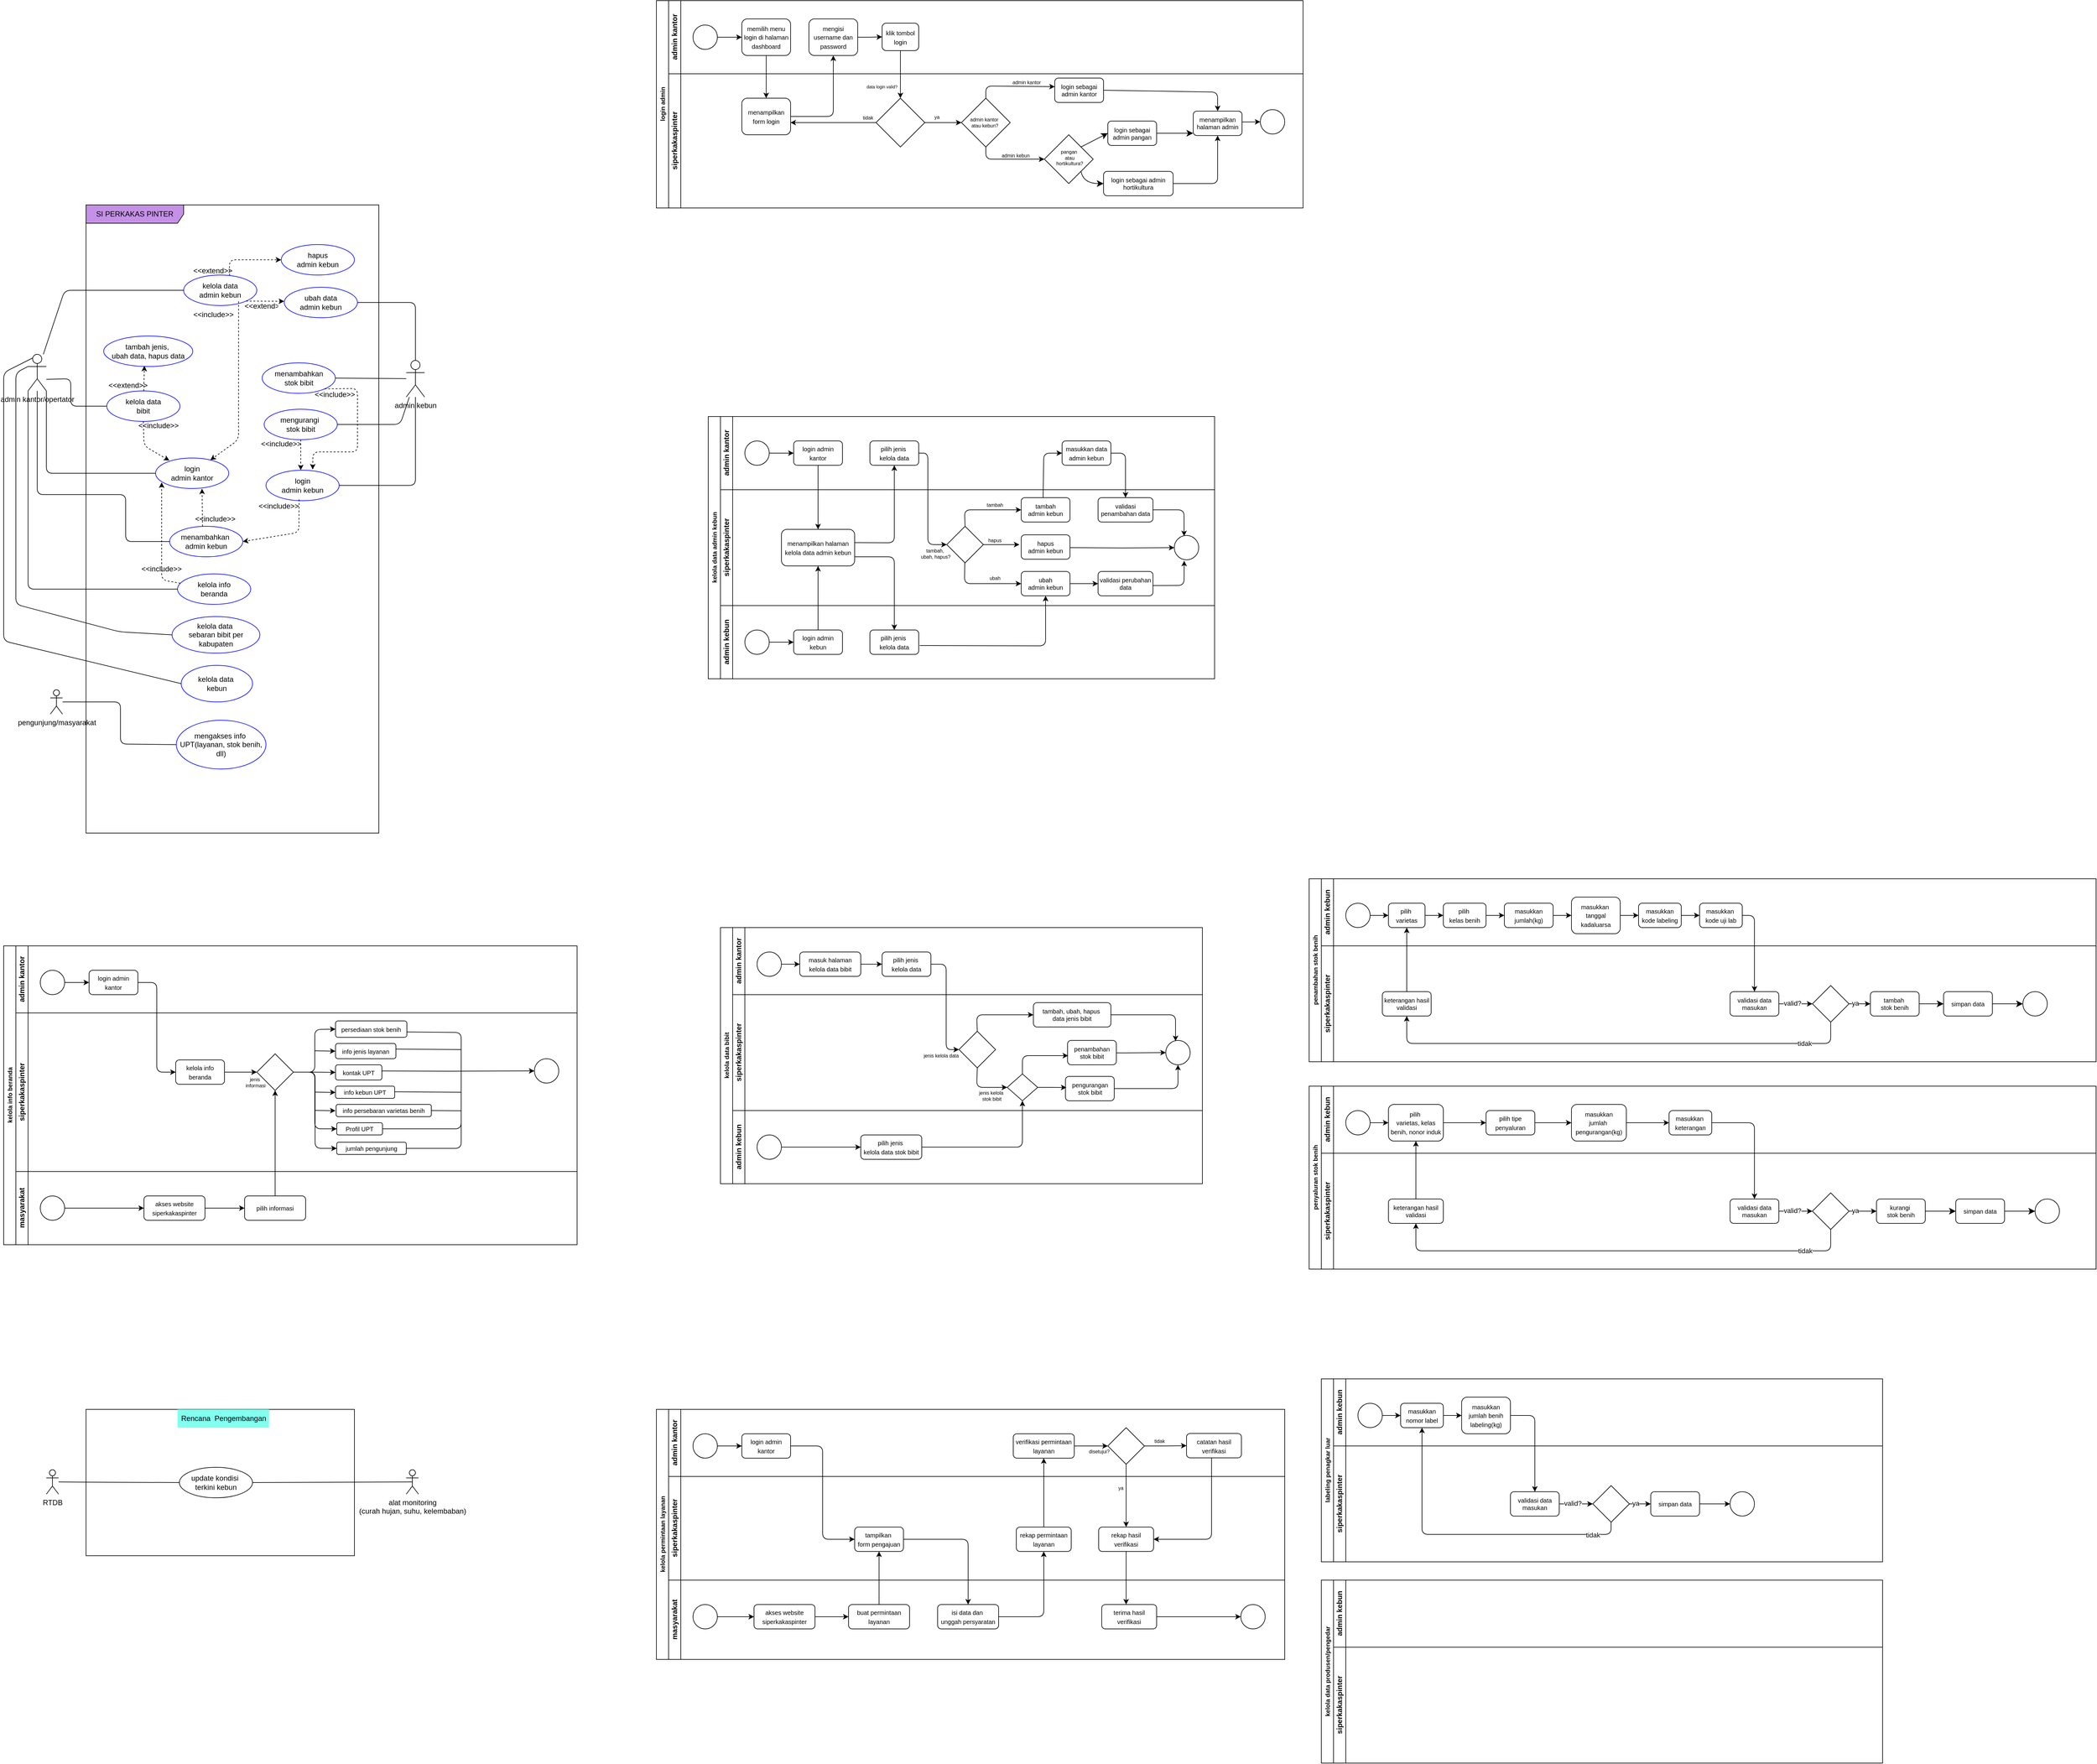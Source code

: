 <mxfile version="25.0.1" pages="2">
  <diagram name="BPMN" id="7mcct_nMjgWPXreTealT">
    <mxGraphModel dx="496" dy="1923" grid="1" gridSize="10" guides="1" tooltips="1" connect="1" arrows="1" fold="1" page="1" pageScale="1" pageWidth="1100" pageHeight="850" math="0" shadow="0">
      <root>
        <mxCell id="0" />
        <mxCell id="1" parent="0" />
        <mxCell id="vww5mRkP5KJjSzzlBmqT-5" value="" style="rounded=0;whiteSpace=wrap;html=1;" parent="1" vertex="1">
          <mxGeometry x="205" y="920" width="440" height="240" as="geometry" />
        </mxCell>
        <mxCell id="1BV5uHkHaoKfISekXU2c-1" style="edgeStyle=none;curved=0;rounded=1;orthogonalLoop=1;jettySize=auto;html=1;entryX=0;entryY=0.5;entryDx=0;entryDy=0;fontSize=12;startSize=8;endSize=8;exitX=0.25;exitY=0.1;exitDx=0;exitDy=0;exitPerimeter=0;endArrow=none;endFill=0;" parent="1" source="vww5mRkP5KJjSzzlBmqT-1" target="wPXnm8vXPsguuOj80K1F-4" edge="1">
          <mxGeometry relative="1" as="geometry">
            <Array as="points">
              <mxPoint x="70" y="-780" />
              <mxPoint x="70" y="-340" />
            </Array>
          </mxGeometry>
        </mxCell>
        <mxCell id="vww5mRkP5KJjSzzlBmqT-1" value="admin kantor/opertator" style="shape=umlActor;verticalLabelPosition=bottom;verticalAlign=top;html=1;outlineConnect=0;" parent="1" vertex="1">
          <mxGeometry x="110" y="-810" width="30" height="60" as="geometry" />
        </mxCell>
        <mxCell id="vww5mRkP5KJjSzzlBmqT-2" value="admin kebun" style="shape=umlActor;verticalLabelPosition=bottom;verticalAlign=top;html=1;outlineConnect=0;" parent="1" vertex="1">
          <mxGeometry x="730" y="-800" width="30" height="60" as="geometry" />
        </mxCell>
        <mxCell id="vww5mRkP5KJjSzzlBmqT-6" value="Rencana&amp;nbsp; Pengembangan" style="text;strokeColor=none;fillColor=#82FFEE;align=left;verticalAlign=middle;spacingLeft=4;spacingRight=4;overflow=hidden;points=[[0,0.5],[1,0.5]];portConstraint=eastwest;rotatable=0;whiteSpace=wrap;html=1;" parent="1" vertex="1">
          <mxGeometry x="355" y="920" width="150" height="30" as="geometry" />
        </mxCell>
        <mxCell id="vww5mRkP5KJjSzzlBmqT-7" value="alat monitoring&lt;div&gt;(curah hujan, suhu, kelembaban)&lt;/div&gt;" style="shape=umlActor;verticalLabelPosition=bottom;verticalAlign=top;html=1;outlineConnect=0;" parent="1" vertex="1">
          <mxGeometry x="730" y="1019" width="20" height="40" as="geometry" />
        </mxCell>
        <mxCell id="vww5mRkP5KJjSzzlBmqT-8" value="menambahkan&amp;nbsp;&lt;div&gt;admin kebun&lt;/div&gt;" style="ellipse;whiteSpace=wrap;html=1;strokeColor=#0000FF;" parent="1" vertex="1">
          <mxGeometry x="342" y="-528" width="120" height="50" as="geometry" />
        </mxCell>
        <mxCell id="vww5mRkP5KJjSzzlBmqT-9" value="kelola data&lt;div&gt;admin kebun&lt;/div&gt;" style="ellipse;whiteSpace=wrap;html=1;strokeColor=#0000FF;shadow=0;" parent="1" vertex="1">
          <mxGeometry x="365" y="-940" width="120" height="50" as="geometry" />
        </mxCell>
        <mxCell id="vww5mRkP5KJjSzzlBmqT-10" value="pengunjung/masyarakat" style="shape=umlActor;verticalLabelPosition=bottom;verticalAlign=top;html=1;outlineConnect=0;" parent="1" vertex="1">
          <mxGeometry x="146.5" y="-260" width="20" height="40" as="geometry" />
        </mxCell>
        <mxCell id="vww5mRkP5KJjSzzlBmqT-13" value="login&lt;div&gt;admin kebun&lt;/div&gt;" style="ellipse;whiteSpace=wrap;html=1;strokeColor=#0000FF;" parent="1" vertex="1">
          <mxGeometry x="500" y="-620" width="120" height="50" as="geometry" />
        </mxCell>
        <mxCell id="vww5mRkP5KJjSzzlBmqT-14" value="" style="endArrow=none;html=1;rounded=1;entryX=1;entryY=0.5;entryDx=0;entryDy=0;endFill=0;curved=0;" parent="1" source="vww5mRkP5KJjSzzlBmqT-2" target="vww5mRkP5KJjSzzlBmqT-13" edge="1">
          <mxGeometry width="50" height="50" relative="1" as="geometry">
            <mxPoint x="400" y="-550" as="sourcePoint" />
            <mxPoint x="450" y="-600" as="targetPoint" />
            <Array as="points">
              <mxPoint x="745" y="-595" />
            </Array>
          </mxGeometry>
        </mxCell>
        <mxCell id="vww5mRkP5KJjSzzlBmqT-15" value="" style="endArrow=none;html=1;rounded=1;entryX=0;entryY=0.5;entryDx=0;entryDy=0;endFill=0;curved=0;" parent="1" source="vww5mRkP5KJjSzzlBmqT-1" target="vww5mRkP5KJjSzzlBmqT-8" edge="1">
          <mxGeometry width="50" height="50" relative="1" as="geometry">
            <mxPoint x="400" y="-550" as="sourcePoint" />
            <mxPoint x="360" y="-560" as="targetPoint" />
            <Array as="points">
              <mxPoint x="125" y="-580" />
              <mxPoint x="270" y="-580" />
              <mxPoint x="270" y="-503" />
            </Array>
          </mxGeometry>
        </mxCell>
        <mxCell id="vww5mRkP5KJjSzzlBmqT-17" value="" style="endArrow=classic;html=1;rounded=1;entryX=1;entryY=0.5;entryDx=0;entryDy=0;dashed=1;exitX=0.452;exitY=0.959;exitDx=0;exitDy=0;exitPerimeter=0;curved=0;" parent="1" source="vww5mRkP5KJjSzzlBmqT-13" target="vww5mRkP5KJjSzzlBmqT-8" edge="1">
          <mxGeometry width="50" height="50" relative="1" as="geometry">
            <mxPoint x="400" y="-540" as="sourcePoint" />
            <mxPoint x="450" y="-590" as="targetPoint" />
            <Array as="points">
              <mxPoint x="554" y="-518" />
            </Array>
          </mxGeometry>
        </mxCell>
        <mxCell id="vww5mRkP5KJjSzzlBmqT-18" value="&amp;lt;&amp;lt;include&amp;gt;&amp;gt;" style="text;strokeColor=none;fillColor=none;align=left;verticalAlign=middle;spacingLeft=4;spacingRight=4;overflow=hidden;points=[[0,0.5],[1,0.5]];portConstraint=eastwest;rotatable=0;whiteSpace=wrap;html=1;" parent="1" vertex="1">
          <mxGeometry x="482" y="-576" width="80" height="30" as="geometry" />
        </mxCell>
        <mxCell id="vww5mRkP5KJjSzzlBmqT-19" value="" style="endArrow=none;html=1;rounded=1;strokeColor=default;curved=0;startArrow=none;startFill=0;endFill=0;" parent="1" source="vww5mRkP5KJjSzzlBmqT-2" target="vww5mRkP5KJjSzzlBmqT-58" edge="1">
          <mxGeometry width="50" height="50" relative="1" as="geometry">
            <mxPoint x="740" y="-753" as="sourcePoint" />
            <mxPoint x="500" y="-635" as="targetPoint" />
            <Array as="points">
              <mxPoint x="745" y="-895" />
            </Array>
          </mxGeometry>
        </mxCell>
        <mxCell id="vww5mRkP5KJjSzzlBmqT-21" value="kelola info&lt;div&gt;beranda&lt;/div&gt;" style="ellipse;whiteSpace=wrap;html=1;strokeColor=#0000FF;" parent="1" vertex="1">
          <mxGeometry x="355" y="-450" width="120" height="50" as="geometry" />
        </mxCell>
        <mxCell id="vww5mRkP5KJjSzzlBmqT-22" value="" style="endArrow=none;html=1;rounded=1;curved=0;entryX=0;entryY=0.5;entryDx=0;entryDy=0;" parent="1" source="vww5mRkP5KJjSzzlBmqT-1" target="vww5mRkP5KJjSzzlBmqT-9" edge="1">
          <mxGeometry width="50" height="50" relative="1" as="geometry">
            <mxPoint x="410" y="-730" as="sourcePoint" />
            <mxPoint x="460" y="-780" as="targetPoint" />
            <Array as="points">
              <mxPoint x="170" y="-915" />
            </Array>
          </mxGeometry>
        </mxCell>
        <mxCell id="vww5mRkP5KJjSzzlBmqT-23" value="kelola data&lt;div&gt;bibit&lt;/div&gt;" style="ellipse;whiteSpace=wrap;html=1;strokeColor=#0000FF;" parent="1" vertex="1">
          <mxGeometry x="239" y="-750" width="120" height="50" as="geometry" />
        </mxCell>
        <mxCell id="vww5mRkP5KJjSzzlBmqT-24" value="login&lt;div&gt;admin kantor&lt;/div&gt;" style="ellipse;whiteSpace=wrap;html=1;strokeColor=#0000FF;" parent="1" vertex="1">
          <mxGeometry x="319" y="-640" width="120" height="50" as="geometry" />
        </mxCell>
        <mxCell id="vww5mRkP5KJjSzzlBmqT-25" value="&amp;lt;&amp;lt;include&amp;gt;&amp;gt;" style="text;strokeColor=none;fillColor=none;align=left;verticalAlign=middle;spacingLeft=4;spacingRight=4;overflow=hidden;points=[[0,0.5],[1,0.5]];portConstraint=eastwest;rotatable=0;whiteSpace=wrap;html=1;" parent="1" vertex="1">
          <mxGeometry x="378" y="-555" width="80" height="30" as="geometry" />
        </mxCell>
        <mxCell id="vww5mRkP5KJjSzzlBmqT-26" value="" style="endArrow=classic;html=1;rounded=0;entryX=0.435;entryY=1.006;entryDx=0;entryDy=0;dashed=1;exitX=0.25;exitY=0;exitDx=0;exitDy=0;exitPerimeter=0;entryPerimeter=0;" parent="1" edge="1">
          <mxGeometry width="50" height="50" relative="1" as="geometry">
            <mxPoint x="396" y="-528" as="sourcePoint" />
            <mxPoint x="395.2" y="-589.7" as="targetPoint" />
          </mxGeometry>
        </mxCell>
        <mxCell id="vww5mRkP5KJjSzzlBmqT-27" value="" style="endArrow=none;html=1;rounded=1;entryX=0;entryY=0.5;entryDx=0;entryDy=0;exitX=1;exitY=1;exitDx=0;exitDy=0;exitPerimeter=0;curved=0;" parent="1" source="vww5mRkP5KJjSzzlBmqT-1" target="vww5mRkP5KJjSzzlBmqT-24" edge="1">
          <mxGeometry width="50" height="50" relative="1" as="geometry">
            <mxPoint x="410" y="-500" as="sourcePoint" />
            <mxPoint x="460" y="-550" as="targetPoint" />
            <Array as="points">
              <mxPoint x="140" y="-615" />
            </Array>
          </mxGeometry>
        </mxCell>
        <mxCell id="vww5mRkP5KJjSzzlBmqT-28" value="" style="endArrow=none;html=1;rounded=1;exitX=0;exitY=0.5;exitDx=0;exitDy=0;curved=0;" parent="1" source="vww5mRkP5KJjSzzlBmqT-23" edge="1">
          <mxGeometry width="50" height="50" relative="1" as="geometry">
            <mxPoint x="410" y="-680" as="sourcePoint" />
            <mxPoint x="140" y="-769" as="targetPoint" />
            <Array as="points">
              <mxPoint x="180" y="-725" />
              <mxPoint x="180" y="-770" />
            </Array>
          </mxGeometry>
        </mxCell>
        <mxCell id="vww5mRkP5KJjSzzlBmqT-29" value="menambahkan&lt;div&gt;stok&amp;nbsp;&lt;span style=&quot;background-color: initial;&quot;&gt;bibit&lt;/span&gt;&lt;/div&gt;" style="ellipse;whiteSpace=wrap;html=1;strokeColor=#0000FF;" parent="1" vertex="1">
          <mxGeometry x="493.75" y="-796" width="120" height="50" as="geometry" />
        </mxCell>
        <mxCell id="vww5mRkP5KJjSzzlBmqT-30" value="mengurangi&amp;nbsp;&lt;div&gt;stok&amp;nbsp;&lt;span style=&quot;background-color: initial;&quot;&gt;bibit&lt;/span&gt;&lt;/div&gt;" style="ellipse;whiteSpace=wrap;html=1;strokeColor=#0000FF;" parent="1" vertex="1">
          <mxGeometry x="497" y="-720" width="120" height="50" as="geometry" />
        </mxCell>
        <mxCell id="vww5mRkP5KJjSzzlBmqT-31" value="update kondisi&amp;nbsp;&lt;div&gt;terkini kebun&lt;/div&gt;" style="ellipse;whiteSpace=wrap;html=1;" parent="1" vertex="1">
          <mxGeometry x="358" y="1015" width="120" height="50" as="geometry" />
        </mxCell>
        <mxCell id="vww5mRkP5KJjSzzlBmqT-33" value="mengakses info&amp;nbsp;&lt;div&gt;UPT(layanan, stok benih, dll)&lt;/div&gt;" style="ellipse;whiteSpace=wrap;html=1;strokeColor=#0000FF;" parent="1" vertex="1">
          <mxGeometry x="353" y="-210" width="147" height="80" as="geometry" />
        </mxCell>
        <mxCell id="vww5mRkP5KJjSzzlBmqT-34" value="" style="endArrow=none;html=1;rounded=1;entryX=0;entryY=0.5;entryDx=0;entryDy=0;curved=0;" parent="1" source="vww5mRkP5KJjSzzlBmqT-10" target="vww5mRkP5KJjSzzlBmqT-33" edge="1">
          <mxGeometry width="50" height="50" relative="1" as="geometry">
            <mxPoint x="441.5" y="-220" as="sourcePoint" />
            <mxPoint x="491.5" y="-270" as="targetPoint" />
            <Array as="points">
              <mxPoint x="261.5" y="-240" />
              <mxPoint x="261.5" y="-171" />
            </Array>
          </mxGeometry>
        </mxCell>
        <mxCell id="vww5mRkP5KJjSzzlBmqT-35" value="" style="endArrow=none;html=1;rounded=0;exitX=1;exitY=0.5;exitDx=0;exitDy=0;" parent="1" source="vww5mRkP5KJjSzzlBmqT-29" target="vww5mRkP5KJjSzzlBmqT-2" edge="1">
          <mxGeometry width="50" height="50" relative="1" as="geometry">
            <mxPoint x="410" y="-700" as="sourcePoint" />
            <mxPoint x="460" y="-750" as="targetPoint" />
          </mxGeometry>
        </mxCell>
        <mxCell id="vww5mRkP5KJjSzzlBmqT-36" value="" style="endArrow=none;html=1;rounded=1;exitX=1;exitY=0.5;exitDx=0;exitDy=0;curved=0;" parent="1" source="vww5mRkP5KJjSzzlBmqT-30" target="vww5mRkP5KJjSzzlBmqT-2" edge="1">
          <mxGeometry width="50" height="50" relative="1" as="geometry">
            <mxPoint x="560" y="-745" as="sourcePoint" />
            <mxPoint x="740" y="-759" as="targetPoint" />
            <Array as="points">
              <mxPoint x="720" y="-695" />
            </Array>
          </mxGeometry>
        </mxCell>
        <mxCell id="vww5mRkP5KJjSzzlBmqT-41" value="" style="endArrow=none;html=1;rounded=0;entryX=0.5;entryY=0.5;entryDx=0;entryDy=0;entryPerimeter=0;exitX=1;exitY=0.5;exitDx=0;exitDy=0;" parent="1" source="vww5mRkP5KJjSzzlBmqT-31" target="vww5mRkP5KJjSzzlBmqT-7" edge="1">
          <mxGeometry width="50" height="50" relative="1" as="geometry">
            <mxPoint x="370" y="1040" as="sourcePoint" />
            <mxPoint x="420" y="990" as="targetPoint" />
          </mxGeometry>
        </mxCell>
        <mxCell id="vww5mRkP5KJjSzzlBmqT-42" value="" style="endArrow=none;html=1;rounded=1;entryX=0;entryY=0.5;entryDx=0;entryDy=0;curved=0;exitX=0;exitY=1;exitDx=0;exitDy=0;exitPerimeter=0;" parent="1" source="vww5mRkP5KJjSzzlBmqT-1" target="vww5mRkP5KJjSzzlBmqT-21" edge="1">
          <mxGeometry width="50" height="50" relative="1" as="geometry">
            <mxPoint x="390" y="-710" as="sourcePoint" />
            <mxPoint x="440" y="-760" as="targetPoint" />
            <Array as="points">
              <mxPoint x="110" y="-425" />
            </Array>
          </mxGeometry>
        </mxCell>
        <mxCell id="vww5mRkP5KJjSzzlBmqT-43" value="" style="endArrow=classic;html=1;rounded=1;entryX=0.638;entryY=-0.023;entryDx=0;entryDy=0;dashed=1;exitX=1;exitY=1;exitDx=0;exitDy=0;entryPerimeter=0;curved=0;" parent="1" source="vww5mRkP5KJjSzzlBmqT-29" target="vww5mRkP5KJjSzzlBmqT-13" edge="1">
          <mxGeometry width="50" height="50" relative="1" as="geometry">
            <mxPoint x="527" y="-670" as="sourcePoint" />
            <mxPoint x="458" y="-567" as="targetPoint" />
            <Array as="points">
              <mxPoint x="650" y="-754" />
              <mxPoint x="650" y="-650" />
              <mxPoint x="577" y="-650" />
            </Array>
          </mxGeometry>
        </mxCell>
        <mxCell id="vww5mRkP5KJjSzzlBmqT-44" value="" style="endArrow=classic;html=1;rounded=0;dashed=1;exitX=0.5;exitY=1;exitDx=0;exitDy=0;" parent="1" source="vww5mRkP5KJjSzzlBmqT-30" edge="1">
          <mxGeometry width="50" height="50" relative="1" as="geometry">
            <mxPoint x="574" y="-572" as="sourcePoint" />
            <mxPoint x="557" y="-620" as="targetPoint" />
          </mxGeometry>
        </mxCell>
        <mxCell id="vww5mRkP5KJjSzzlBmqT-45" value="&amp;lt;&amp;lt;include&amp;gt;&amp;gt;" style="text;strokeColor=none;fillColor=none;align=left;verticalAlign=middle;spacingLeft=4;spacingRight=4;overflow=hidden;points=[[0,0.5],[1,0.5]];portConstraint=eastwest;rotatable=0;whiteSpace=wrap;html=1;" parent="1" vertex="1">
          <mxGeometry x="574" y="-759" width="80" height="30" as="geometry" />
        </mxCell>
        <mxCell id="vww5mRkP5KJjSzzlBmqT-46" value="&amp;lt;&amp;lt;include&amp;gt;&amp;gt;" style="text;strokeColor=none;fillColor=none;align=left;verticalAlign=middle;spacingLeft=4;spacingRight=4;overflow=hidden;points=[[0,0.5],[1,0.5]];portConstraint=eastwest;rotatable=0;whiteSpace=wrap;html=1;" parent="1" vertex="1">
          <mxGeometry x="486" y="-678" width="80" height="30" as="geometry" />
        </mxCell>
        <mxCell id="vww5mRkP5KJjSzzlBmqT-47" value="SI PERKAKAS PINTER" style="shape=umlFrame;whiteSpace=wrap;html=1;pointerEvents=0;fillColor=#C491E6;width=160;height=30;" parent="1" vertex="1">
          <mxGeometry x="205" y="-1055" width="480" height="1030" as="geometry" />
        </mxCell>
        <mxCell id="vww5mRkP5KJjSzzlBmqT-52" value="tambah jenis,&amp;nbsp;&lt;div&gt;ubah data,&amp;nbsp;&lt;span style=&quot;background-color: initial;&quot;&gt;hapus data&lt;/span&gt;&lt;/div&gt;" style="ellipse;whiteSpace=wrap;html=1;strokeColor=#0000FF;" parent="1" vertex="1">
          <mxGeometry x="234" y="-840" width="146" height="50" as="geometry" />
        </mxCell>
        <mxCell id="vww5mRkP5KJjSzzlBmqT-53" value="" style="endArrow=classic;html=1;rounded=0;entryX=0.457;entryY=0.978;entryDx=0;entryDy=0;entryPerimeter=0;dashed=1;" parent="1" source="vww5mRkP5KJjSzzlBmqT-23" target="vww5mRkP5KJjSzzlBmqT-52" edge="1">
          <mxGeometry width="50" height="50" relative="1" as="geometry">
            <mxPoint x="370" y="-670" as="sourcePoint" />
            <mxPoint x="420" y="-720" as="targetPoint" />
          </mxGeometry>
        </mxCell>
        <mxCell id="vww5mRkP5KJjSzzlBmqT-58" value="ubah data&lt;div&gt;admin kebun&lt;/div&gt;" style="ellipse;whiteSpace=wrap;html=1;strokeColor=#0000FF;" parent="1" vertex="1">
          <mxGeometry x="530" y="-920" width="120" height="50" as="geometry" />
        </mxCell>
        <mxCell id="vww5mRkP5KJjSzzlBmqT-59" value="" style="endArrow=classic;html=1;rounded=0;entryX=-0.001;entryY=0.46;entryDx=0;entryDy=0;dashed=1;exitX=1;exitY=1;exitDx=0;exitDy=0;entryPerimeter=0;" parent="1" source="vww5mRkP5KJjSzzlBmqT-9" target="vww5mRkP5KJjSzzlBmqT-58" edge="1">
          <mxGeometry width="50" height="50" relative="1" as="geometry">
            <mxPoint x="360" y="-702" as="sourcePoint" />
            <mxPoint x="504" y="-755" as="targetPoint" />
          </mxGeometry>
        </mxCell>
        <mxCell id="vww5mRkP5KJjSzzlBmqT-60" value="hapus&lt;div&gt;admin kebun&lt;/div&gt;" style="ellipse;whiteSpace=wrap;html=1;strokeColor=#0000FF;" parent="1" vertex="1">
          <mxGeometry x="525" y="-990" width="120" height="50" as="geometry" />
        </mxCell>
        <mxCell id="vww5mRkP5KJjSzzlBmqT-61" value="" style="endArrow=classic;html=1;rounded=1;entryX=0;entryY=0.5;entryDx=0;entryDy=0;dashed=1;exitX=0.628;exitY=0.012;exitDx=0;exitDy=0;exitPerimeter=0;curved=0;" parent="1" source="vww5mRkP5KJjSzzlBmqT-9" target="vww5mRkP5KJjSzzlBmqT-60" edge="1">
          <mxGeometry width="50" height="50" relative="1" as="geometry">
            <mxPoint x="460" y="-870" as="sourcePoint" />
            <mxPoint x="540" y="-885" as="targetPoint" />
            <Array as="points">
              <mxPoint x="440" y="-965" />
            </Array>
          </mxGeometry>
        </mxCell>
        <mxCell id="vww5mRkP5KJjSzzlBmqT-62" value="&amp;lt;&amp;lt;extend&amp;gt;&amp;gt;" style="text;strokeColor=none;fillColor=none;align=left;verticalAlign=middle;spacingLeft=4;spacingRight=4;overflow=hidden;points=[[0,0.5],[1,0.5]];portConstraint=eastwest;rotatable=0;whiteSpace=wrap;html=1;" parent="1" vertex="1">
          <mxGeometry x="459" y="-904" width="65" height="30" as="geometry" />
        </mxCell>
        <mxCell id="vww5mRkP5KJjSzzlBmqT-63" value="&amp;lt;&amp;lt;extend&amp;gt;&amp;gt;" style="text;strokeColor=none;fillColor=none;align=left;verticalAlign=middle;spacingLeft=4;spacingRight=4;overflow=hidden;points=[[0,0.5],[1,0.5]];portConstraint=eastwest;rotatable=0;whiteSpace=wrap;html=1;" parent="1" vertex="1">
          <mxGeometry x="375" y="-962" width="80" height="30" as="geometry" />
        </mxCell>
        <mxCell id="vww5mRkP5KJjSzzlBmqT-65" value="" style="curved=0;endArrow=classic;html=1;rounded=1;dashed=1;" parent="1" source="vww5mRkP5KJjSzzlBmqT-21" edge="1">
          <mxGeometry width="50" height="50" relative="1" as="geometry">
            <mxPoint x="258.754" y="-869.995" as="sourcePoint" />
            <mxPoint x="329" y="-600" as="targetPoint" />
            <Array as="points">
              <mxPoint x="329" y="-440" />
            </Array>
          </mxGeometry>
        </mxCell>
        <mxCell id="vww5mRkP5KJjSzzlBmqT-66" value="&amp;lt;&amp;lt;include&amp;gt;&amp;gt;" style="text;strokeColor=none;fillColor=none;align=left;verticalAlign=middle;spacingLeft=4;spacingRight=4;overflow=hidden;points=[[0,0.5],[1,0.5]];portConstraint=eastwest;rotatable=0;whiteSpace=wrap;html=1;" parent="1" vertex="1">
          <mxGeometry x="290" y="-470" width="80" height="23" as="geometry" />
        </mxCell>
        <mxCell id="vww5mRkP5KJjSzzlBmqT-68" value="" style="endArrow=classic;html=1;rounded=1;dashed=1;exitX=0.751;exitY=0.863;exitDx=0;exitDy=0;exitPerimeter=0;curved=0;" parent="1" source="vww5mRkP5KJjSzzlBmqT-9" target="vww5mRkP5KJjSzzlBmqT-24" edge="1">
          <mxGeometry width="50" height="50" relative="1" as="geometry">
            <mxPoint x="420" y="-700" as="sourcePoint" />
            <mxPoint x="470" y="-750" as="targetPoint" />
            <Array as="points">
              <mxPoint x="455" y="-670" />
            </Array>
          </mxGeometry>
        </mxCell>
        <mxCell id="vww5mRkP5KJjSzzlBmqT-70" value="&amp;lt;&amp;lt;include&amp;gt;&amp;gt;" style="text;strokeColor=none;fillColor=none;align=left;verticalAlign=middle;spacingLeft=4;spacingRight=4;overflow=hidden;points=[[0,0.5],[1,0.5]];portConstraint=eastwest;rotatable=0;whiteSpace=wrap;html=1;" parent="1" vertex="1">
          <mxGeometry x="375" y="-890" width="80" height="30" as="geometry" />
        </mxCell>
        <mxCell id="vww5mRkP5KJjSzzlBmqT-71" value="&amp;lt;&amp;lt;extend&amp;gt;&amp;gt;" style="text;strokeColor=none;fillColor=none;align=left;verticalAlign=middle;spacingLeft=4;spacingRight=4;overflow=hidden;points=[[0,0.5],[1,0.5]];portConstraint=eastwest;rotatable=0;whiteSpace=wrap;html=1;" parent="1" vertex="1">
          <mxGeometry x="236" y="-774" width="80" height="30" as="geometry" />
        </mxCell>
        <mxCell id="vww5mRkP5KJjSzzlBmqT-72" value="" style="endArrow=classic;html=1;rounded=1;entryX=0.188;entryY=0.082;entryDx=0;entryDy=0;entryPerimeter=0;dashed=1;exitX=0.5;exitY=1;exitDx=0;exitDy=0;curved=0;" parent="1" source="vww5mRkP5KJjSzzlBmqT-23" target="vww5mRkP5KJjSzzlBmqT-24" edge="1">
          <mxGeometry width="50" height="50" relative="1" as="geometry">
            <mxPoint x="309" y="-740" as="sourcePoint" />
            <mxPoint x="310" y="-780" as="targetPoint" />
            <Array as="points">
              <mxPoint x="300" y="-660" />
            </Array>
          </mxGeometry>
        </mxCell>
        <mxCell id="vww5mRkP5KJjSzzlBmqT-73" value="&amp;lt;&amp;lt;include&amp;gt;&amp;gt;" style="text;strokeColor=none;fillColor=none;align=left;verticalAlign=middle;spacingLeft=4;spacingRight=4;overflow=hidden;points=[[0,0.5],[1,0.5]];portConstraint=eastwest;rotatable=0;whiteSpace=wrap;html=1;" parent="1" vertex="1">
          <mxGeometry x="285" y="-708" width="80" height="30" as="geometry" />
        </mxCell>
        <mxCell id="vww5mRkP5KJjSzzlBmqT-74" value="RTDB" style="shape=umlActor;verticalLabelPosition=bottom;verticalAlign=top;html=1;outlineConnect=0;" parent="1" vertex="1">
          <mxGeometry x="140" y="1019" width="20" height="40" as="geometry" />
        </mxCell>
        <mxCell id="vww5mRkP5KJjSzzlBmqT-75" value="" style="endArrow=none;html=1;rounded=0;entryX=0;entryY=0.5;entryDx=0;entryDy=0;" parent="1" source="vww5mRkP5KJjSzzlBmqT-74" target="vww5mRkP5KJjSzzlBmqT-31" edge="1">
          <mxGeometry width="50" height="50" relative="1" as="geometry">
            <mxPoint x="420" y="1010" as="sourcePoint" />
            <mxPoint x="470" y="960" as="targetPoint" />
          </mxGeometry>
        </mxCell>
        <mxCell id="vGCxcVu6d6boPYqGfY3t-1" value="login admin" style="swimlane;html=1;childLayout=stackLayout;resizeParent=1;resizeParentMax=0;horizontal=0;startSize=20;horizontalStack=0;fontSize=10;" parent="1" vertex="1">
          <mxGeometry x="1140" y="-1390" width="1060" height="340" as="geometry" />
        </mxCell>
        <mxCell id="vGCxcVu6d6boPYqGfY3t-2" value="" style="edgeStyle=orthogonalEdgeStyle;rounded=0;orthogonalLoop=1;jettySize=auto;html=1;endArrow=classic;endFill=1;" parent="vGCxcVu6d6boPYqGfY3t-1" source="vGCxcVu6d6boPYqGfY3t-6" target="vGCxcVu6d6boPYqGfY3t-11" edge="1">
          <mxGeometry relative="1" as="geometry" />
        </mxCell>
        <mxCell id="vGCxcVu6d6boPYqGfY3t-3" value="admin kantor" style="swimlane;html=1;startSize=20;horizontal=0;" parent="vGCxcVu6d6boPYqGfY3t-1" vertex="1">
          <mxGeometry x="20" width="1040" height="120" as="geometry" />
        </mxCell>
        <mxCell id="vGCxcVu6d6boPYqGfY3t-4" value="" style="edgeStyle=orthogonalEdgeStyle;rounded=0;orthogonalLoop=1;jettySize=auto;html=1;" parent="vGCxcVu6d6boPYqGfY3t-3" source="vGCxcVu6d6boPYqGfY3t-5" target="vGCxcVu6d6boPYqGfY3t-6" edge="1">
          <mxGeometry relative="1" as="geometry" />
        </mxCell>
        <mxCell id="vGCxcVu6d6boPYqGfY3t-5" value="" style="ellipse;whiteSpace=wrap;html=1;" parent="vGCxcVu6d6boPYqGfY3t-3" vertex="1">
          <mxGeometry x="40" y="40" width="40" height="40" as="geometry" />
        </mxCell>
        <mxCell id="vGCxcVu6d6boPYqGfY3t-6" value="&lt;font style=&quot;font-size: 10px;&quot;&gt;memilih menu login di halaman dashboard&lt;/font&gt;" style="rounded=1;whiteSpace=wrap;html=1;fontFamily=Helvetica;fontSize=12;fontColor=#000000;align=center;" parent="vGCxcVu6d6boPYqGfY3t-3" vertex="1">
          <mxGeometry x="120" y="30" width="80" height="60" as="geometry" />
        </mxCell>
        <mxCell id="vGCxcVu6d6boPYqGfY3t-7" value="" style="edgeStyle=orthogonalEdgeStyle;rounded=0;orthogonalLoop=1;jettySize=auto;html=1;" parent="vGCxcVu6d6boPYqGfY3t-3" source="vGCxcVu6d6boPYqGfY3t-8" target="vGCxcVu6d6boPYqGfY3t-9" edge="1">
          <mxGeometry relative="1" as="geometry" />
        </mxCell>
        <mxCell id="vGCxcVu6d6boPYqGfY3t-8" value="&lt;font style=&quot;font-size: 10px;&quot;&gt;mengisi username dan password&lt;/font&gt;" style="rounded=1;whiteSpace=wrap;html=1;fontColor=#000000;" parent="vGCxcVu6d6boPYqGfY3t-3" vertex="1">
          <mxGeometry x="230" y="30" width="80" height="60" as="geometry" />
        </mxCell>
        <mxCell id="vGCxcVu6d6boPYqGfY3t-9" value="&lt;font style=&quot;font-size: 10px;&quot;&gt;klik tombol login&lt;/font&gt;" style="whiteSpace=wrap;html=1;fontColor=#000000;rounded=1;" parent="vGCxcVu6d6boPYqGfY3t-3" vertex="1">
          <mxGeometry x="350" y="37" width="60" height="45" as="geometry" />
        </mxCell>
        <mxCell id="vGCxcVu6d6boPYqGfY3t-10" value="siperkakaspinter" style="swimlane;html=1;startSize=20;horizontal=0;" parent="vGCxcVu6d6boPYqGfY3t-1" vertex="1">
          <mxGeometry x="20" y="120" width="1040" height="220" as="geometry" />
        </mxCell>
        <mxCell id="vGCxcVu6d6boPYqGfY3t-11" value="&lt;font style=&quot;font-size: 10px;&quot;&gt;menampilkan form login&lt;/font&gt;" style="rounded=1;whiteSpace=wrap;html=1;fontFamily=Helvetica;fontSize=12;fontColor=#000000;align=center;" parent="vGCxcVu6d6boPYqGfY3t-10" vertex="1">
          <mxGeometry x="120" y="40" width="80" height="60" as="geometry" />
        </mxCell>
        <mxCell id="vGCxcVu6d6boPYqGfY3t-12" value="" style="edgeStyle=orthogonalEdgeStyle;rounded=0;orthogonalLoop=1;jettySize=auto;html=1;entryX=0.997;entryY=0.667;entryDx=0;entryDy=0;entryPerimeter=0;" parent="vGCxcVu6d6boPYqGfY3t-10" source="vGCxcVu6d6boPYqGfY3t-14" target="vGCxcVu6d6boPYqGfY3t-11" edge="1">
          <mxGeometry relative="1" as="geometry">
            <mxPoint x="280" y="80" as="targetPoint" />
          </mxGeometry>
        </mxCell>
        <mxCell id="vGCxcVu6d6boPYqGfY3t-13" value="" style="edgeStyle=orthogonalEdgeStyle;rounded=0;orthogonalLoop=1;jettySize=auto;html=1;" parent="vGCxcVu6d6boPYqGfY3t-10" source="vGCxcVu6d6boPYqGfY3t-14" target="vGCxcVu6d6boPYqGfY3t-19" edge="1">
          <mxGeometry relative="1" as="geometry" />
        </mxCell>
        <mxCell id="vGCxcVu6d6boPYqGfY3t-14" value="" style="rhombus;whiteSpace=wrap;html=1;fontColor=#000000;rounded=0;" parent="vGCxcVu6d6boPYqGfY3t-10" vertex="1">
          <mxGeometry x="340" y="40" width="80" height="80" as="geometry" />
        </mxCell>
        <mxCell id="vGCxcVu6d6boPYqGfY3t-15" value="&lt;font style=&quot;font-size: 7px;&quot;&gt;data login valid?&lt;/font&gt;" style="text;html=1;align=center;verticalAlign=middle;whiteSpace=wrap;rounded=0;" parent="vGCxcVu6d6boPYqGfY3t-10" vertex="1">
          <mxGeometry x="320" y="10" width="60" height="20" as="geometry" />
        </mxCell>
        <mxCell id="vGCxcVu6d6boPYqGfY3t-16" value="&lt;font style=&quot;font-size: 8px;&quot;&gt;tidak&lt;/font&gt;" style="text;html=1;align=center;verticalAlign=middle;whiteSpace=wrap;rounded=0;" parent="vGCxcVu6d6boPYqGfY3t-10" vertex="1">
          <mxGeometry x="307" y="63" width="40" height="15" as="geometry" />
        </mxCell>
        <mxCell id="vGCxcVu6d6boPYqGfY3t-17" value="&lt;font style=&quot;font-size: 8px;&quot;&gt;ya&lt;/font&gt;" style="text;html=1;align=center;verticalAlign=middle;whiteSpace=wrap;rounded=0;" parent="vGCxcVu6d6boPYqGfY3t-10" vertex="1">
          <mxGeometry x="420" y="62.5" width="40" height="15" as="geometry" />
        </mxCell>
        <mxCell id="vGCxcVu6d6boPYqGfY3t-18" value="menampilkan halaman admin" style="whiteSpace=wrap;html=1;fontColor=#000000;rounded=1;fontSize=10;" parent="vGCxcVu6d6boPYqGfY3t-10" vertex="1">
          <mxGeometry x="860" y="61.25" width="80" height="40" as="geometry" />
        </mxCell>
        <mxCell id="vGCxcVu6d6boPYqGfY3t-19" value="" style="rhombus;whiteSpace=wrap;html=1;fontColor=#000000;rounded=0;" parent="vGCxcVu6d6boPYqGfY3t-10" vertex="1">
          <mxGeometry x="480" y="40" width="80" height="80" as="geometry" />
        </mxCell>
        <mxCell id="vGCxcVu6d6boPYqGfY3t-20" value="" style="endArrow=classic;html=1;rounded=1;exitX=0.5;exitY=1;exitDx=0;exitDy=0;entryX=0;entryY=0.5;entryDx=0;entryDy=0;curved=0;" parent="vGCxcVu6d6boPYqGfY3t-10" source="vGCxcVu6d6boPYqGfY3t-19" target="deKHrb3gZZN3QCeN1tix-23" edge="1">
          <mxGeometry width="50" height="50" relative="1" as="geometry">
            <mxPoint x="520" y="150" as="sourcePoint" />
            <mxPoint x="631.24" y="140.8" as="targetPoint" />
            <Array as="points">
              <mxPoint x="520" y="140" />
            </Array>
          </mxGeometry>
        </mxCell>
        <mxCell id="vGCxcVu6d6boPYqGfY3t-21" value="&lt;font style=&quot;font-size: 8px;&quot;&gt;admin kantor&amp;nbsp;&lt;/font&gt;&lt;div&gt;&lt;font style=&quot;font-size: 8px;&quot;&gt;atau kebun?&lt;/font&gt;&lt;/div&gt;" style="text;html=1;align=center;verticalAlign=middle;whiteSpace=wrap;rounded=0;fontSize=8;" parent="vGCxcVu6d6boPYqGfY3t-10" vertex="1">
          <mxGeometry x="490" y="65" width="57" height="30" as="geometry" />
        </mxCell>
        <mxCell id="vGCxcVu6d6boPYqGfY3t-22" value="" style="ellipse;whiteSpace=wrap;html=1;" parent="vGCxcVu6d6boPYqGfY3t-10" vertex="1">
          <mxGeometry x="970" y="58.75" width="40" height="40" as="geometry" />
        </mxCell>
        <mxCell id="vGCxcVu6d6boPYqGfY3t-23" value="" style="endArrow=classic;html=1;rounded=0;entryX=0;entryY=0.5;entryDx=0;entryDy=0;exitX=0.999;exitY=0.445;exitDx=0;exitDy=0;exitPerimeter=0;" parent="vGCxcVu6d6boPYqGfY3t-10" source="vGCxcVu6d6boPYqGfY3t-18" target="vGCxcVu6d6boPYqGfY3t-22" edge="1">
          <mxGeometry width="50" height="50" relative="1" as="geometry">
            <mxPoint x="670" y="58.75" as="sourcePoint" />
            <mxPoint x="720" y="8.75" as="targetPoint" />
          </mxGeometry>
        </mxCell>
        <mxCell id="vGCxcVu6d6boPYqGfY3t-24" value="&lt;font style=&quot;font-size: 8px;&quot;&gt;admin kantor&lt;/font&gt;" style="text;html=1;align=center;verticalAlign=middle;whiteSpace=wrap;rounded=0;fontSize=8;" parent="vGCxcVu6d6boPYqGfY3t-10" vertex="1">
          <mxGeometry x="557" y="6" width="60" height="15" as="geometry" />
        </mxCell>
        <mxCell id="vGCxcVu6d6boPYqGfY3t-25" value="login sebagai admin kantor" style="whiteSpace=wrap;html=1;fontColor=#000000;rounded=1;fontSize=10;" parent="vGCxcVu6d6boPYqGfY3t-10" vertex="1">
          <mxGeometry x="633" y="7" width="80" height="40" as="geometry" />
        </mxCell>
        <mxCell id="vGCxcVu6d6boPYqGfY3t-27" value="" style="endArrow=classic;html=1;rounded=1;exitX=0.5;exitY=0;exitDx=0;exitDy=0;curved=0;entryX=0.001;entryY=0.352;entryDx=0;entryDy=0;entryPerimeter=0;" parent="vGCxcVu6d6boPYqGfY3t-10" source="vGCxcVu6d6boPYqGfY3t-19" target="vGCxcVu6d6boPYqGfY3t-25" edge="1">
          <mxGeometry width="50" height="50" relative="1" as="geometry">
            <mxPoint x="522" y="-5" as="sourcePoint" />
            <mxPoint x="630" y="23" as="targetPoint" />
            <Array as="points">
              <mxPoint x="520" y="20" />
            </Array>
          </mxGeometry>
        </mxCell>
        <mxCell id="vGCxcVu6d6boPYqGfY3t-28" value="&lt;font style=&quot;font-size: 8px;&quot;&gt;admin kebun&lt;/font&gt;" style="text;html=1;align=center;verticalAlign=middle;whiteSpace=wrap;rounded=0;fontSize=8;" parent="vGCxcVu6d6boPYqGfY3t-10" vertex="1">
          <mxGeometry x="539" y="126" width="60" height="15" as="geometry" />
        </mxCell>
        <mxCell id="vGCxcVu6d6boPYqGfY3t-29" value="" style="endArrow=classic;html=1;rounded=1;entryX=0.5;entryY=0;entryDx=0;entryDy=0;exitX=1;exitY=0.5;exitDx=0;exitDy=0;curved=0;" parent="vGCxcVu6d6boPYqGfY3t-10" source="vGCxcVu6d6boPYqGfY3t-25" target="vGCxcVu6d6boPYqGfY3t-18" edge="1">
          <mxGeometry width="50" height="50" relative="1" as="geometry">
            <mxPoint x="600" y="170" as="sourcePoint" />
            <mxPoint x="650" y="120" as="targetPoint" />
            <Array as="points">
              <mxPoint x="900" y="30" />
            </Array>
          </mxGeometry>
        </mxCell>
        <mxCell id="vGCxcVu6d6boPYqGfY3t-30" value="" style="endArrow=classic;html=1;rounded=1;entryX=0.5;entryY=1;entryDx=0;entryDy=0;exitX=1;exitY=0.5;exitDx=0;exitDy=0;curved=0;" parent="vGCxcVu6d6boPYqGfY3t-10" source="deKHrb3gZZN3QCeN1tix-28" target="vGCxcVu6d6boPYqGfY3t-18" edge="1">
          <mxGeometry width="50" height="50" relative="1" as="geometry">
            <mxPoint x="825.4" y="156.19" as="sourcePoint" />
            <mxPoint x="920" y="119.25" as="targetPoint" />
            <Array as="points">
              <mxPoint x="900" y="180" />
            </Array>
          </mxGeometry>
        </mxCell>
        <mxCell id="deKHrb3gZZN3QCeN1tix-30" style="edgeStyle=none;curved=1;rounded=0;orthogonalLoop=1;jettySize=auto;html=1;exitX=1;exitY=0;exitDx=0;exitDy=0;entryX=0;entryY=0.5;entryDx=0;entryDy=0;fontSize=12;startSize=8;endSize=8;" edge="1" parent="vGCxcVu6d6boPYqGfY3t-10" source="deKHrb3gZZN3QCeN1tix-23" target="deKHrb3gZZN3QCeN1tix-25">
          <mxGeometry relative="1" as="geometry" />
        </mxCell>
        <mxCell id="deKHrb3gZZN3QCeN1tix-31" style="edgeStyle=none;curved=1;rounded=0;orthogonalLoop=1;jettySize=auto;html=1;exitX=1;exitY=1;exitDx=0;exitDy=0;entryX=0;entryY=0.5;entryDx=0;entryDy=0;fontSize=12;startSize=8;endSize=8;" edge="1" parent="vGCxcVu6d6boPYqGfY3t-10" source="deKHrb3gZZN3QCeN1tix-23" target="deKHrb3gZZN3QCeN1tix-28">
          <mxGeometry relative="1" as="geometry">
            <Array as="points">
              <mxPoint x="680" y="180" />
            </Array>
          </mxGeometry>
        </mxCell>
        <mxCell id="deKHrb3gZZN3QCeN1tix-23" value="" style="rhombus;whiteSpace=wrap;html=1;fontColor=#000000;rounded=0;" vertex="1" parent="vGCxcVu6d6boPYqGfY3t-10">
          <mxGeometry x="616" y="100" width="80" height="80" as="geometry" />
        </mxCell>
        <mxCell id="deKHrb3gZZN3QCeN1tix-24" value="pangan&amp;nbsp;&lt;div&gt;atau hortikultura?&lt;/div&gt;" style="text;html=1;align=center;verticalAlign=middle;whiteSpace=wrap;rounded=0;fontSize=8;" vertex="1" parent="vGCxcVu6d6boPYqGfY3t-10">
          <mxGeometry x="628.5" y="123" width="57" height="30" as="geometry" />
        </mxCell>
        <mxCell id="deKHrb3gZZN3QCeN1tix-25" value="login sebagai admin pangan" style="whiteSpace=wrap;html=1;fontColor=#000000;rounded=1;fontSize=10;" vertex="1" parent="vGCxcVu6d6boPYqGfY3t-10">
          <mxGeometry x="720" y="77.5" width="80" height="40" as="geometry" />
        </mxCell>
        <mxCell id="deKHrb3gZZN3QCeN1tix-28" value="login sebagai admin hortikultura" style="whiteSpace=wrap;html=1;fontColor=#000000;rounded=1;fontSize=10;" vertex="1" parent="vGCxcVu6d6boPYqGfY3t-10">
          <mxGeometry x="713" y="160" width="114" height="40" as="geometry" />
        </mxCell>
        <mxCell id="deKHrb3gZZN3QCeN1tix-29" style="edgeStyle=none;curved=1;rounded=0;orthogonalLoop=1;jettySize=auto;html=1;entryX=0;entryY=0.906;entryDx=0;entryDy=0;entryPerimeter=0;fontSize=12;startSize=8;endSize=8;" edge="1" parent="vGCxcVu6d6boPYqGfY3t-10" source="deKHrb3gZZN3QCeN1tix-25" target="vGCxcVu6d6boPYqGfY3t-18">
          <mxGeometry relative="1" as="geometry" />
        </mxCell>
        <mxCell id="vGCxcVu6d6boPYqGfY3t-31" value="" style="edgeStyle=orthogonalEdgeStyle;rounded=1;orthogonalLoop=1;jettySize=auto;html=1;curved=0;" parent="vGCxcVu6d6boPYqGfY3t-1" source="vGCxcVu6d6boPYqGfY3t-11" target="vGCxcVu6d6boPYqGfY3t-8" edge="1">
          <mxGeometry relative="1" as="geometry" />
        </mxCell>
        <mxCell id="vGCxcVu6d6boPYqGfY3t-32" value="" style="edgeStyle=orthogonalEdgeStyle;rounded=0;orthogonalLoop=1;jettySize=auto;html=1;" parent="vGCxcVu6d6boPYqGfY3t-1" source="vGCxcVu6d6boPYqGfY3t-9" target="vGCxcVu6d6boPYqGfY3t-14" edge="1">
          <mxGeometry relative="1" as="geometry">
            <mxPoint x="400" y="160" as="targetPoint" />
          </mxGeometry>
        </mxCell>
        <mxCell id="X9jyHymTiHIncxpGgTqO-2" value="kelola data admin kebun" style="swimlane;html=1;childLayout=stackLayout;resizeParent=1;resizeParentMax=0;horizontal=0;startSize=20;horizontalStack=0;fontSize=10;" parent="1" vertex="1">
          <mxGeometry x="1225" y="-708" width="830" height="430" as="geometry" />
        </mxCell>
        <mxCell id="X9jyHymTiHIncxpGgTqO-3" value="" style="edgeStyle=orthogonalEdgeStyle;rounded=0;orthogonalLoop=1;jettySize=auto;html=1;endArrow=classic;endFill=1;" parent="X9jyHymTiHIncxpGgTqO-2" source="X9jyHymTiHIncxpGgTqO-7" target="X9jyHymTiHIncxpGgTqO-12" edge="1">
          <mxGeometry relative="1" as="geometry" />
        </mxCell>
        <mxCell id="X9jyHymTiHIncxpGgTqO-4" value="admin kantor" style="swimlane;html=1;startSize=20;horizontal=0;" parent="X9jyHymTiHIncxpGgTqO-2" vertex="1">
          <mxGeometry x="20" width="810" height="120" as="geometry" />
        </mxCell>
        <mxCell id="X9jyHymTiHIncxpGgTqO-5" value="" style="edgeStyle=orthogonalEdgeStyle;rounded=0;orthogonalLoop=1;jettySize=auto;html=1;" parent="X9jyHymTiHIncxpGgTqO-4" source="X9jyHymTiHIncxpGgTqO-6" target="X9jyHymTiHIncxpGgTqO-7" edge="1">
          <mxGeometry relative="1" as="geometry" />
        </mxCell>
        <mxCell id="X9jyHymTiHIncxpGgTqO-6" value="" style="ellipse;whiteSpace=wrap;html=1;" parent="X9jyHymTiHIncxpGgTqO-4" vertex="1">
          <mxGeometry x="40" y="40" width="40" height="40" as="geometry" />
        </mxCell>
        <mxCell id="X9jyHymTiHIncxpGgTqO-7" value="&lt;font style=&quot;font-size: 10px;&quot;&gt;login admin kantor&lt;/font&gt;" style="rounded=1;whiteSpace=wrap;html=1;fontFamily=Helvetica;fontSize=12;fontColor=#000000;align=center;" parent="X9jyHymTiHIncxpGgTqO-4" vertex="1">
          <mxGeometry x="120" y="40" width="80" height="40" as="geometry" />
        </mxCell>
        <mxCell id="X9jyHymTiHIncxpGgTqO-37" value="&lt;font style=&quot;font-size: 10px;&quot;&gt;pilih jenis&amp;nbsp;&lt;/font&gt;&lt;div&gt;&lt;font style=&quot;font-size: 10px;&quot;&gt;kelola data&lt;/font&gt;&lt;/div&gt;" style="rounded=1;whiteSpace=wrap;html=1;fontFamily=Helvetica;fontSize=12;fontColor=#000000;align=center;" parent="X9jyHymTiHIncxpGgTqO-4" vertex="1">
          <mxGeometry x="245" y="40" width="80" height="40" as="geometry" />
        </mxCell>
        <mxCell id="vTM4mkaadCfJC5KGGH6D-39" value="&lt;span style=&quot;font-size: 10px;&quot;&gt;masukkan data admin kebun&lt;/span&gt;" style="rounded=1;whiteSpace=wrap;html=1;fontFamily=Helvetica;fontSize=12;fontColor=#000000;align=center;" parent="X9jyHymTiHIncxpGgTqO-4" vertex="1">
          <mxGeometry x="560" y="40" width="80" height="40" as="geometry" />
        </mxCell>
        <mxCell id="X9jyHymTiHIncxpGgTqO-11" value="siperkakaspinter" style="swimlane;html=1;startSize=20;horizontal=0;" parent="X9jyHymTiHIncxpGgTqO-2" vertex="1">
          <mxGeometry x="20" y="120" width="810" height="190" as="geometry" />
        </mxCell>
        <mxCell id="X9jyHymTiHIncxpGgTqO-12" value="&lt;font style=&quot;font-size: 10px;&quot;&gt;menampilkan halaman kelola data admin kebun&lt;/font&gt;" style="rounded=1;whiteSpace=wrap;html=1;fontFamily=Helvetica;fontSize=12;fontColor=#000000;align=center;" parent="X9jyHymTiHIncxpGgTqO-11" vertex="1">
          <mxGeometry x="100" y="65" width="120" height="60" as="geometry" />
        </mxCell>
        <mxCell id="X9jyHymTiHIncxpGgTqO-23" value="" style="ellipse;whiteSpace=wrap;html=1;" parent="X9jyHymTiHIncxpGgTqO-11" vertex="1">
          <mxGeometry x="744" y="75" width="40" height="40" as="geometry" />
        </mxCell>
        <mxCell id="X9jyHymTiHIncxpGgTqO-25" value="&lt;font style=&quot;font-size: 8px;&quot;&gt;tambah&lt;/font&gt;" style="text;html=1;align=center;verticalAlign=middle;whiteSpace=wrap;rounded=0;fontSize=8;" parent="X9jyHymTiHIncxpGgTqO-11" vertex="1">
          <mxGeometry x="420" y="17" width="60" height="15" as="geometry" />
        </mxCell>
        <mxCell id="X9jyHymTiHIncxpGgTqO-26" value="tambah&lt;div&gt;admin kebun&lt;/div&gt;" style="whiteSpace=wrap;html=1;fontColor=#000000;rounded=1;fontSize=10;" parent="X9jyHymTiHIncxpGgTqO-11" vertex="1">
          <mxGeometry x="493" y="13" width="80" height="40" as="geometry" />
        </mxCell>
        <mxCell id="X9jyHymTiHIncxpGgTqO-28" value="" style="endArrow=classic;html=1;rounded=1;exitX=0.5;exitY=0;exitDx=0;exitDy=0;curved=0;entryX=0;entryY=0.5;entryDx=0;entryDy=0;" parent="X9jyHymTiHIncxpGgTqO-11" source="X9jyHymTiHIncxpGgTqO-15" target="X9jyHymTiHIncxpGgTqO-26" edge="1">
          <mxGeometry width="50" height="50" relative="1" as="geometry">
            <mxPoint x="520" y="40" as="sourcePoint" />
            <mxPoint x="630" y="23" as="targetPoint" />
            <Array as="points">
              <mxPoint x="400" y="33" />
            </Array>
          </mxGeometry>
        </mxCell>
        <mxCell id="X9jyHymTiHIncxpGgTqO-15" value="" style="rhombus;whiteSpace=wrap;html=1;fontColor=#000000;rounded=0;" parent="X9jyHymTiHIncxpGgTqO-11" vertex="1">
          <mxGeometry x="371" y="60" width="60" height="60" as="geometry" />
        </mxCell>
        <mxCell id="X9jyHymTiHIncxpGgTqO-39" value="&lt;font style=&quot;font-size: 8px;&quot;&gt;tambah,&amp;nbsp;&lt;/font&gt;&lt;div&gt;&lt;font style=&quot;font-size: 8px;&quot;&gt;ubah, hapus?&lt;/font&gt;&lt;/div&gt;" style="text;html=1;align=center;verticalAlign=middle;whiteSpace=wrap;rounded=0;fontSize=8;" parent="X9jyHymTiHIncxpGgTqO-11" vertex="1">
          <mxGeometry x="298" y="90" width="110" height="30" as="geometry" />
        </mxCell>
        <mxCell id="X9jyHymTiHIncxpGgTqO-68" style="edgeStyle=orthogonalEdgeStyle;rounded=0;orthogonalLoop=1;jettySize=auto;html=1;entryX=0;entryY=0.5;entryDx=0;entryDy=0;" parent="X9jyHymTiHIncxpGgTqO-11" target="X9jyHymTiHIncxpGgTqO-23" edge="1">
          <mxGeometry relative="1" as="geometry">
            <mxPoint x="573" y="95" as="sourcePoint" />
            <mxPoint x="744" y="96" as="targetPoint" />
          </mxGeometry>
        </mxCell>
        <mxCell id="X9jyHymTiHIncxpGgTqO-56" value="hapus&lt;div&gt;admin kebun&lt;/div&gt;" style="whiteSpace=wrap;html=1;fontColor=#000000;rounded=1;fontSize=10;" parent="X9jyHymTiHIncxpGgTqO-11" vertex="1">
          <mxGeometry x="493" y="74" width="80" height="40" as="geometry" />
        </mxCell>
        <mxCell id="vTM4mkaadCfJC5KGGH6D-63" style="edgeStyle=orthogonalEdgeStyle;rounded=0;orthogonalLoop=1;jettySize=auto;html=1;entryX=0;entryY=0.5;entryDx=0;entryDy=0;" parent="X9jyHymTiHIncxpGgTqO-11" source="X9jyHymTiHIncxpGgTqO-57" target="X9jyHymTiHIncxpGgTqO-65" edge="1">
          <mxGeometry relative="1" as="geometry" />
        </mxCell>
        <mxCell id="X9jyHymTiHIncxpGgTqO-57" value="ubah&lt;div&gt;admin kebun&lt;/div&gt;" style="whiteSpace=wrap;html=1;fontColor=#000000;rounded=1;fontSize=10;" parent="X9jyHymTiHIncxpGgTqO-11" vertex="1">
          <mxGeometry x="493" y="134" width="80" height="40" as="geometry" />
        </mxCell>
        <mxCell id="X9jyHymTiHIncxpGgTqO-59" value="" style="endArrow=classic;html=1;rounded=0;exitX=1;exitY=0.5;exitDx=0;exitDy=0;entryX=-0.037;entryY=0.4;entryDx=0;entryDy=0;entryPerimeter=0;" parent="X9jyHymTiHIncxpGgTqO-11" source="X9jyHymTiHIncxpGgTqO-15" target="X9jyHymTiHIncxpGgTqO-56" edge="1">
          <mxGeometry width="50" height="50" relative="1" as="geometry">
            <mxPoint x="570" y="140" as="sourcePoint" />
            <mxPoint x="620" y="90" as="targetPoint" />
          </mxGeometry>
        </mxCell>
        <mxCell id="X9jyHymTiHIncxpGgTqO-63" value="" style="endArrow=classic;html=1;rounded=1;curved=0;entryX=0;entryY=0.5;entryDx=0;entryDy=0;" parent="X9jyHymTiHIncxpGgTqO-11" source="X9jyHymTiHIncxpGgTqO-15" target="X9jyHymTiHIncxpGgTqO-57" edge="1">
          <mxGeometry width="50" height="50" relative="1" as="geometry">
            <mxPoint x="240" y="130" as="sourcePoint" />
            <mxPoint x="305" y="250" as="targetPoint" />
            <Array as="points">
              <mxPoint x="400" y="154" />
            </Array>
          </mxGeometry>
        </mxCell>
        <mxCell id="X9jyHymTiHIncxpGgTqO-64" value="validasi penambahan data" style="whiteSpace=wrap;html=1;fontColor=#000000;rounded=1;fontSize=10;" parent="X9jyHymTiHIncxpGgTqO-11" vertex="1">
          <mxGeometry x="619" y="13" width="90" height="40" as="geometry" />
        </mxCell>
        <mxCell id="X9jyHymTiHIncxpGgTqO-65" value="validasi perubahan data" style="whiteSpace=wrap;html=1;fontColor=#000000;rounded=1;fontSize=10;" parent="X9jyHymTiHIncxpGgTqO-11" vertex="1">
          <mxGeometry x="619" y="134" width="90" height="40" as="geometry" />
        </mxCell>
        <mxCell id="X9jyHymTiHIncxpGgTqO-69" value="" style="endArrow=classic;html=1;rounded=1;exitX=1;exitY=0.5;exitDx=0;exitDy=0;curved=0;entryX=0.4;entryY=0.029;entryDx=0;entryDy=0;entryPerimeter=0;" parent="X9jyHymTiHIncxpGgTqO-11" source="X9jyHymTiHIncxpGgTqO-64" target="X9jyHymTiHIncxpGgTqO-23" edge="1">
          <mxGeometry width="50" height="50" relative="1" as="geometry">
            <mxPoint x="718" y="46.5" as="sourcePoint" />
            <mxPoint x="810" y="19.5" as="targetPoint" />
            <Array as="points">
              <mxPoint x="760" y="33" />
            </Array>
          </mxGeometry>
        </mxCell>
        <mxCell id="X9jyHymTiHIncxpGgTqO-70" value="" style="endArrow=classic;html=1;rounded=1;exitX=1.001;exitY=0.579;exitDx=0;exitDy=0;curved=0;entryX=0.404;entryY=1.037;entryDx=0;entryDy=0;entryPerimeter=0;exitPerimeter=0;" parent="X9jyHymTiHIncxpGgTqO-11" source="X9jyHymTiHIncxpGgTqO-65" target="X9jyHymTiHIncxpGgTqO-23" edge="1">
          <mxGeometry width="50" height="50" relative="1" as="geometry">
            <mxPoint x="709" y="150" as="sourcePoint" />
            <mxPoint x="760" y="193" as="targetPoint" />
            <Array as="points">
              <mxPoint x="760" y="157" />
            </Array>
          </mxGeometry>
        </mxCell>
        <mxCell id="vTM4mkaadCfJC5KGGH6D-66" value="&lt;font style=&quot;font-size: 8px;&quot;&gt;hapus&lt;/font&gt;" style="text;html=1;align=center;verticalAlign=middle;whiteSpace=wrap;rounded=0;fontSize=8;" parent="X9jyHymTiHIncxpGgTqO-11" vertex="1">
          <mxGeometry x="420" y="75" width="60" height="15" as="geometry" />
        </mxCell>
        <mxCell id="vTM4mkaadCfJC5KGGH6D-67" value="&lt;font style=&quot;font-size: 8px;&quot;&gt;ubah&lt;/font&gt;" style="text;html=1;align=center;verticalAlign=middle;whiteSpace=wrap;rounded=0;fontSize=8;" parent="X9jyHymTiHIncxpGgTqO-11" vertex="1">
          <mxGeometry x="420" y="137" width="60" height="15" as="geometry" />
        </mxCell>
        <mxCell id="X9jyHymTiHIncxpGgTqO-40" value="admin kebun" style="swimlane;html=1;startSize=20;horizontal=0;" parent="X9jyHymTiHIncxpGgTqO-2" vertex="1">
          <mxGeometry x="20" y="310" width="810" height="120" as="geometry">
            <mxRectangle x="990" y="520" width="40" height="100" as="alternateBounds" />
          </mxGeometry>
        </mxCell>
        <mxCell id="X9jyHymTiHIncxpGgTqO-41" value="" style="edgeStyle=orthogonalEdgeStyle;rounded=0;orthogonalLoop=1;jettySize=auto;html=1;" parent="X9jyHymTiHIncxpGgTqO-40" source="X9jyHymTiHIncxpGgTqO-42" target="X9jyHymTiHIncxpGgTqO-43" edge="1">
          <mxGeometry relative="1" as="geometry" />
        </mxCell>
        <mxCell id="X9jyHymTiHIncxpGgTqO-42" value="" style="ellipse;whiteSpace=wrap;html=1;" parent="X9jyHymTiHIncxpGgTqO-40" vertex="1">
          <mxGeometry x="40" y="40" width="40" height="40" as="geometry" />
        </mxCell>
        <mxCell id="X9jyHymTiHIncxpGgTqO-43" value="&lt;font style=&quot;font-size: 10px;&quot;&gt;login admin kebun&lt;/font&gt;" style="rounded=1;whiteSpace=wrap;html=1;fontFamily=Helvetica;fontSize=12;fontColor=#000000;align=center;" parent="X9jyHymTiHIncxpGgTqO-40" vertex="1">
          <mxGeometry x="120" y="40" width="80" height="40" as="geometry" />
        </mxCell>
        <mxCell id="X9jyHymTiHIncxpGgTqO-46" value="&lt;font style=&quot;font-size: 10px;&quot;&gt;pilih jenis&amp;nbsp;&lt;/font&gt;&lt;div&gt;&lt;font style=&quot;font-size: 10px;&quot;&gt;kelola data&lt;/font&gt;&lt;/div&gt;" style="rounded=1;whiteSpace=wrap;html=1;fontFamily=Helvetica;fontSize=12;fontColor=#000000;align=center;" parent="X9jyHymTiHIncxpGgTqO-40" vertex="1">
          <mxGeometry x="245" y="40" width="80" height="40" as="geometry" />
        </mxCell>
        <mxCell id="X9jyHymTiHIncxpGgTqO-45" style="edgeStyle=orthogonalEdgeStyle;rounded=0;orthogonalLoop=1;jettySize=auto;html=1;entryX=0.5;entryY=1;entryDx=0;entryDy=0;" parent="X9jyHymTiHIncxpGgTqO-2" source="X9jyHymTiHIncxpGgTqO-43" target="X9jyHymTiHIncxpGgTqO-12" edge="1">
          <mxGeometry relative="1" as="geometry" />
        </mxCell>
        <mxCell id="X9jyHymTiHIncxpGgTqO-50" value="" style="endArrow=classic;html=1;rounded=1;exitX=1;exitY=0.75;exitDx=0;exitDy=0;curved=0;entryX=0.5;entryY=0;entryDx=0;entryDy=0;" parent="X9jyHymTiHIncxpGgTqO-2" source="X9jyHymTiHIncxpGgTqO-12" target="X9jyHymTiHIncxpGgTqO-46" edge="1">
          <mxGeometry width="50" height="50" relative="1" as="geometry">
            <mxPoint x="249" y="280" as="sourcePoint" />
            <mxPoint x="362" y="261" as="targetPoint" />
            <Array as="points">
              <mxPoint x="305" y="230" />
            </Array>
          </mxGeometry>
        </mxCell>
        <mxCell id="X9jyHymTiHIncxpGgTqO-51" value="" style="endArrow=classic;html=1;rounded=1;exitX=0.999;exitY=0.363;exitDx=0;exitDy=0;curved=0;entryX=0.5;entryY=1;entryDx=0;entryDy=0;exitPerimeter=0;" parent="X9jyHymTiHIncxpGgTqO-2" source="X9jyHymTiHIncxpGgTqO-12" target="X9jyHymTiHIncxpGgTqO-37" edge="1">
          <mxGeometry width="50" height="50" relative="1" as="geometry">
            <mxPoint x="250" y="240" as="sourcePoint" />
            <mxPoint x="315" y="360" as="targetPoint" />
            <Array as="points">
              <mxPoint x="305" y="207" />
            </Array>
          </mxGeometry>
        </mxCell>
        <mxCell id="X9jyHymTiHIncxpGgTqO-54" value="" style="endArrow=classic;html=1;rounded=1;exitX=1;exitY=0.5;exitDx=0;exitDy=0;curved=0;entryX=0;entryY=0.5;entryDx=0;entryDy=0;" parent="X9jyHymTiHIncxpGgTqO-2" source="X9jyHymTiHIncxpGgTqO-37" target="X9jyHymTiHIncxpGgTqO-15" edge="1">
          <mxGeometry width="50" height="50" relative="1" as="geometry">
            <mxPoint x="250" y="217" as="sourcePoint" />
            <mxPoint x="315" y="90" as="targetPoint" />
            <Array as="points">
              <mxPoint x="360" y="60" />
              <mxPoint x="360" y="210" />
            </Array>
          </mxGeometry>
        </mxCell>
        <mxCell id="X9jyHymTiHIncxpGgTqO-62" value="" style="endArrow=classic;html=1;rounded=1;exitX=1.019;exitY=0.638;exitDx=0;exitDy=0;curved=0;entryX=0.5;entryY=1;entryDx=0;entryDy=0;exitPerimeter=0;" parent="X9jyHymTiHIncxpGgTqO-2" source="X9jyHymTiHIncxpGgTqO-46" target="X9jyHymTiHIncxpGgTqO-57" edge="1">
          <mxGeometry width="50" height="50" relative="1" as="geometry">
            <mxPoint x="250" y="240" as="sourcePoint" />
            <mxPoint x="315" y="360" as="targetPoint" />
            <Array as="points">
              <mxPoint x="553" y="376" />
            </Array>
          </mxGeometry>
        </mxCell>
        <mxCell id="vTM4mkaadCfJC5KGGH6D-41" value="" style="endArrow=classic;html=1;rounded=1;curved=0;entryX=0.5;entryY=0;entryDx=0;entryDy=0;exitX=1;exitY=0.5;exitDx=0;exitDy=0;" parent="X9jyHymTiHIncxpGgTqO-2" source="vTM4mkaadCfJC5KGGH6D-39" target="X9jyHymTiHIncxpGgTqO-64" edge="1">
          <mxGeometry width="50" height="50" relative="1" as="geometry">
            <mxPoint x="670" y="60" as="sourcePoint" />
            <mxPoint x="743" y="53" as="targetPoint" />
            <Array as="points">
              <mxPoint x="684" y="60" />
            </Array>
          </mxGeometry>
        </mxCell>
        <mxCell id="vTM4mkaadCfJC5KGGH6D-42" value="" style="endArrow=classic;html=1;rounded=1;curved=0;entryX=0;entryY=0.5;entryDx=0;entryDy=0;exitX=0.449;exitY=0.007;exitDx=0;exitDy=0;exitPerimeter=0;" parent="X9jyHymTiHIncxpGgTqO-2" source="X9jyHymTiHIncxpGgTqO-26" target="vTM4mkaadCfJC5KGGH6D-39" edge="1">
          <mxGeometry width="50" height="50" relative="1" as="geometry">
            <mxPoint x="670" y="70" as="sourcePoint" />
            <mxPoint x="694" y="143" as="targetPoint" />
            <Array as="points">
              <mxPoint x="550" y="60" />
            </Array>
          </mxGeometry>
        </mxCell>
        <mxCell id="vTM4mkaadCfJC5KGGH6D-3" value="kelola data bibit" style="swimlane;html=1;childLayout=stackLayout;resizeParent=1;resizeParentMax=0;horizontal=0;startSize=20;horizontalStack=0;fontSize=10;" parent="1" vertex="1">
          <mxGeometry x="1245" y="130" width="790" height="420" as="geometry" />
        </mxCell>
        <mxCell id="vTM4mkaadCfJC5KGGH6D-5" value="admin kantor" style="swimlane;html=1;startSize=20;horizontal=0;" parent="vTM4mkaadCfJC5KGGH6D-3" vertex="1">
          <mxGeometry x="20" width="770" height="110" as="geometry" />
        </mxCell>
        <mxCell id="vTM4mkaadCfJC5KGGH6D-6" value="" style="edgeStyle=orthogonalEdgeStyle;rounded=0;orthogonalLoop=1;jettySize=auto;html=1;" parent="vTM4mkaadCfJC5KGGH6D-5" source="vTM4mkaadCfJC5KGGH6D-7" target="vTM4mkaadCfJC5KGGH6D-8" edge="1">
          <mxGeometry relative="1" as="geometry" />
        </mxCell>
        <mxCell id="vTM4mkaadCfJC5KGGH6D-7" value="" style="ellipse;whiteSpace=wrap;html=1;" parent="vTM4mkaadCfJC5KGGH6D-5" vertex="1">
          <mxGeometry x="40" y="40" width="40" height="40" as="geometry" />
        </mxCell>
        <mxCell id="vTM4mkaadCfJC5KGGH6D-64" style="edgeStyle=orthogonalEdgeStyle;rounded=0;orthogonalLoop=1;jettySize=auto;html=1;entryX=0;entryY=0.5;entryDx=0;entryDy=0;" parent="vTM4mkaadCfJC5KGGH6D-5" source="vTM4mkaadCfJC5KGGH6D-8" target="vTM4mkaadCfJC5KGGH6D-9" edge="1">
          <mxGeometry relative="1" as="geometry" />
        </mxCell>
        <mxCell id="vTM4mkaadCfJC5KGGH6D-8" value="&lt;font style=&quot;font-size: 10px;&quot;&gt;masuk halaman kelola data bibit&lt;/font&gt;" style="rounded=1;whiteSpace=wrap;html=1;fontFamily=Helvetica;fontSize=12;fontColor=#000000;align=center;" parent="vTM4mkaadCfJC5KGGH6D-5" vertex="1">
          <mxGeometry x="110" y="40" width="100" height="40" as="geometry" />
        </mxCell>
        <mxCell id="vTM4mkaadCfJC5KGGH6D-9" value="&lt;font style=&quot;font-size: 10px;&quot;&gt;pilih jenis&amp;nbsp;&lt;/font&gt;&lt;div&gt;&lt;font style=&quot;font-size: 10px;&quot;&gt;kelola data&lt;/font&gt;&lt;/div&gt;" style="rounded=1;whiteSpace=wrap;html=1;fontFamily=Helvetica;fontSize=12;fontColor=#000000;align=center;" parent="vTM4mkaadCfJC5KGGH6D-5" vertex="1">
          <mxGeometry x="245" y="40" width="80" height="40" as="geometry" />
        </mxCell>
        <mxCell id="vTM4mkaadCfJC5KGGH6D-79" value="" style="endArrow=classic;html=1;rounded=1;exitX=1;exitY=0.5;exitDx=0;exitDy=0;curved=0;entryX=0;entryY=0.5;entryDx=0;entryDy=0;" parent="vTM4mkaadCfJC5KGGH6D-3" source="vTM4mkaadCfJC5KGGH6D-9" target="vTM4mkaadCfJC5KGGH6D-72" edge="1">
          <mxGeometry width="50" height="50" relative="1" as="geometry">
            <mxPoint x="431" y="180" as="sourcePoint" />
            <mxPoint x="380" y="180" as="targetPoint" />
            <Array as="points">
              <mxPoint x="370" y="60" />
              <mxPoint x="370" y="200" />
            </Array>
          </mxGeometry>
        </mxCell>
        <mxCell id="vTM4mkaadCfJC5KGGH6D-68" value="siperkakaspinter" style="swimlane;html=1;startSize=20;horizontal=0;" parent="vTM4mkaadCfJC5KGGH6D-3" vertex="1">
          <mxGeometry x="20" y="110" width="770" height="190" as="geometry" />
        </mxCell>
        <mxCell id="vTM4mkaadCfJC5KGGH6D-69" value="" style="ellipse;whiteSpace=wrap;html=1;" parent="vTM4mkaadCfJC5KGGH6D-68" vertex="1">
          <mxGeometry x="710" y="75" width="40" height="40" as="geometry" />
        </mxCell>
        <mxCell id="vTM4mkaadCfJC5KGGH6D-70" value="tambah, ubah, hapus&amp;nbsp;&lt;div&gt;data&amp;nbsp;&lt;span style=&quot;background-color: initial;&quot;&gt;jenis bibit&lt;/span&gt;&lt;/div&gt;" style="whiteSpace=wrap;html=1;fontColor=#000000;rounded=1;fontSize=10;" parent="vTM4mkaadCfJC5KGGH6D-68" vertex="1">
          <mxGeometry x="493" y="13" width="127" height="40" as="geometry" />
        </mxCell>
        <mxCell id="vTM4mkaadCfJC5KGGH6D-71" value="" style="endArrow=classic;html=1;rounded=1;exitX=0.5;exitY=0;exitDx=0;exitDy=0;curved=0;entryX=0;entryY=0.5;entryDx=0;entryDy=0;" parent="vTM4mkaadCfJC5KGGH6D-68" source="vTM4mkaadCfJC5KGGH6D-72" target="vTM4mkaadCfJC5KGGH6D-70" edge="1">
          <mxGeometry width="50" height="50" relative="1" as="geometry">
            <mxPoint x="520" y="40" as="sourcePoint" />
            <mxPoint x="630" y="23" as="targetPoint" />
            <Array as="points">
              <mxPoint x="400" y="33" />
            </Array>
          </mxGeometry>
        </mxCell>
        <mxCell id="vTM4mkaadCfJC5KGGH6D-72" value="" style="rhombus;whiteSpace=wrap;html=1;fontColor=#000000;rounded=0;" parent="vTM4mkaadCfJC5KGGH6D-68" vertex="1">
          <mxGeometry x="371" y="60" width="60" height="60" as="geometry" />
        </mxCell>
        <mxCell id="vTM4mkaadCfJC5KGGH6D-73" value="jenis kelola data" style="text;html=1;align=center;verticalAlign=middle;whiteSpace=wrap;rounded=0;fontSize=8;" parent="vTM4mkaadCfJC5KGGH6D-68" vertex="1">
          <mxGeometry x="307" y="91" width="70" height="17" as="geometry" />
        </mxCell>
        <mxCell id="vTM4mkaadCfJC5KGGH6D-74" style="edgeStyle=orthogonalEdgeStyle;rounded=0;orthogonalLoop=1;jettySize=auto;html=1;entryX=0;entryY=0.5;entryDx=0;entryDy=0;" parent="vTM4mkaadCfJC5KGGH6D-68" target="vTM4mkaadCfJC5KGGH6D-69" edge="1">
          <mxGeometry relative="1" as="geometry">
            <mxPoint x="573" y="95" as="sourcePoint" />
            <mxPoint x="744" y="96" as="targetPoint" />
          </mxGeometry>
        </mxCell>
        <mxCell id="vTM4mkaadCfJC5KGGH6D-75" value="penambahan stok bibit" style="whiteSpace=wrap;html=1;fontColor=#000000;rounded=1;fontSize=10;" parent="vTM4mkaadCfJC5KGGH6D-68" vertex="1">
          <mxGeometry x="549" y="75" width="80" height="40" as="geometry" />
        </mxCell>
        <mxCell id="vTM4mkaadCfJC5KGGH6D-76" value="pengurangan stok bibit" style="whiteSpace=wrap;html=1;fontColor=#000000;rounded=1;fontSize=10;" parent="vTM4mkaadCfJC5KGGH6D-68" vertex="1">
          <mxGeometry x="545.5" y="134" width="80" height="40" as="geometry" />
        </mxCell>
        <mxCell id="vTM4mkaadCfJC5KGGH6D-77" value="" style="endArrow=classic;html=1;rounded=1;exitX=1;exitY=0.5;exitDx=0;exitDy=0;curved=0;entryX=0.4;entryY=0.029;entryDx=0;entryDy=0;entryPerimeter=0;" parent="vTM4mkaadCfJC5KGGH6D-68" source="vTM4mkaadCfJC5KGGH6D-70" target="vTM4mkaadCfJC5KGGH6D-69" edge="1">
          <mxGeometry width="50" height="50" relative="1" as="geometry">
            <mxPoint x="709" y="33" as="sourcePoint" />
            <mxPoint x="810" y="19.5" as="targetPoint" />
            <Array as="points">
              <mxPoint x="726" y="33" />
            </Array>
          </mxGeometry>
        </mxCell>
        <mxCell id="vTM4mkaadCfJC5KGGH6D-78" value="" style="endArrow=classic;html=1;rounded=1;curved=0;entryX=0.5;entryY=1;entryDx=0;entryDy=0;" parent="vTM4mkaadCfJC5KGGH6D-68" source="vTM4mkaadCfJC5KGGH6D-76" target="vTM4mkaadCfJC5KGGH6D-69" edge="1">
          <mxGeometry width="50" height="50" relative="1" as="geometry">
            <mxPoint x="630" y="157" as="sourcePoint" />
            <mxPoint x="760" y="193" as="targetPoint" />
            <Array as="points">
              <mxPoint x="730" y="154" />
            </Array>
          </mxGeometry>
        </mxCell>
        <mxCell id="vTM4mkaadCfJC5KGGH6D-80" value="" style="rhombus;whiteSpace=wrap;html=1;fontColor=#000000;rounded=0;" parent="vTM4mkaadCfJC5KGGH6D-68" vertex="1">
          <mxGeometry x="450" y="130" width="50" height="44" as="geometry" />
        </mxCell>
        <mxCell id="vTM4mkaadCfJC5KGGH6D-82" value="" style="endArrow=classic;html=1;rounded=1;exitX=0.5;exitY=1;exitDx=0;exitDy=0;curved=0;entryX=0;entryY=0.5;entryDx=0;entryDy=0;" parent="vTM4mkaadCfJC5KGGH6D-68" source="vTM4mkaadCfJC5KGGH6D-72" target="vTM4mkaadCfJC5KGGH6D-80" edge="1">
          <mxGeometry width="50" height="50" relative="1" as="geometry">
            <mxPoint x="401" y="120" as="sourcePoint" />
            <mxPoint x="493" y="93" as="targetPoint" />
            <Array as="points">
              <mxPoint x="400" y="152" />
            </Array>
          </mxGeometry>
        </mxCell>
        <mxCell id="vTM4mkaadCfJC5KGGH6D-83" value="" style="endArrow=classic;html=1;rounded=1;curved=0;entryX=0.012;entryY=0.625;entryDx=0;entryDy=0;exitX=0.5;exitY=0;exitDx=0;exitDy=0;entryPerimeter=0;" parent="vTM4mkaadCfJC5KGGH6D-68" source="vTM4mkaadCfJC5KGGH6D-80" target="vTM4mkaadCfJC5KGGH6D-75" edge="1">
          <mxGeometry width="50" height="50" relative="1" as="geometry">
            <mxPoint x="480" y="120" as="sourcePoint" />
            <mxPoint x="543" y="102" as="targetPoint" />
            <Array as="points">
              <mxPoint x="475" y="100" />
            </Array>
          </mxGeometry>
        </mxCell>
        <mxCell id="vTM4mkaadCfJC5KGGH6D-85" style="edgeStyle=orthogonalEdgeStyle;rounded=0;orthogonalLoop=1;jettySize=auto;html=1;entryX=0.021;entryY=0.457;entryDx=0;entryDy=0;entryPerimeter=0;" parent="vTM4mkaadCfJC5KGGH6D-68" source="vTM4mkaadCfJC5KGGH6D-80" target="vTM4mkaadCfJC5KGGH6D-76" edge="1">
          <mxGeometry relative="1" as="geometry" />
        </mxCell>
        <mxCell id="vTM4mkaadCfJC5KGGH6D-88" value="jenis kelola&amp;nbsp;&lt;div&gt;stok bibit&lt;/div&gt;" style="text;html=1;align=center;verticalAlign=middle;whiteSpace=wrap;rounded=0;fontSize=8;" parent="vTM4mkaadCfJC5KGGH6D-68" vertex="1">
          <mxGeometry x="390" y="157" width="70" height="17" as="geometry" />
        </mxCell>
        <mxCell id="vTM4mkaadCfJC5KGGH6D-87" value="" style="endArrow=classic;html=1;rounded=1;curved=0;entryX=0.5;entryY=1;entryDx=0;entryDy=0;exitX=1;exitY=0.5;exitDx=0;exitDy=0;" parent="vTM4mkaadCfJC5KGGH6D-3" source="vTM4mkaadCfJC5KGGH6D-81" target="vTM4mkaadCfJC5KGGH6D-80" edge="1">
          <mxGeometry width="50" height="50" relative="1" as="geometry">
            <mxPoint x="380" y="390" as="sourcePoint" />
            <mxPoint x="446" y="354" as="targetPoint" />
            <Array as="points">
              <mxPoint x="495" y="360" />
            </Array>
          </mxGeometry>
        </mxCell>
        <mxCell id="vTM4mkaadCfJC5KGGH6D-10" value="admin kebun" style="swimlane;html=1;startSize=20;horizontal=0;" parent="vTM4mkaadCfJC5KGGH6D-3" vertex="1">
          <mxGeometry x="20" y="300" width="770" height="120" as="geometry" />
        </mxCell>
        <mxCell id="vTM4mkaadCfJC5KGGH6D-86" style="edgeStyle=orthogonalEdgeStyle;rounded=0;orthogonalLoop=1;jettySize=auto;html=1;entryX=0;entryY=0.5;entryDx=0;entryDy=0;" parent="vTM4mkaadCfJC5KGGH6D-10" source="vTM4mkaadCfJC5KGGH6D-12" target="vTM4mkaadCfJC5KGGH6D-81" edge="1">
          <mxGeometry relative="1" as="geometry" />
        </mxCell>
        <mxCell id="vTM4mkaadCfJC5KGGH6D-12" value="" style="ellipse;whiteSpace=wrap;html=1;" parent="vTM4mkaadCfJC5KGGH6D-10" vertex="1">
          <mxGeometry x="40" y="40" width="40" height="40" as="geometry" />
        </mxCell>
        <mxCell id="vTM4mkaadCfJC5KGGH6D-81" value="&lt;font style=&quot;font-size: 10px;&quot;&gt;pilih jenis&amp;nbsp;&lt;/font&gt;&lt;div&gt;&lt;font style=&quot;font-size: 10px;&quot;&gt;kelola data stok bibit&lt;/font&gt;&lt;/div&gt;" style="rounded=1;whiteSpace=wrap;html=1;fontFamily=Helvetica;fontSize=12;fontColor=#000000;align=center;" parent="vTM4mkaadCfJC5KGGH6D-10" vertex="1">
          <mxGeometry x="210" y="40" width="100" height="40" as="geometry" />
        </mxCell>
        <mxCell id="P7iKJWBIdshpI6L1AGiM-1" value="kelola info beranda" style="swimlane;html=1;childLayout=stackLayout;resizeParent=1;resizeParentMax=0;horizontal=0;startSize=20;horizontalStack=0;fontSize=10;" parent="1" vertex="1">
          <mxGeometry x="70" y="160" width="940" height="490" as="geometry" />
        </mxCell>
        <mxCell id="P7iKJWBIdshpI6L1AGiM-2" value="admin kantor" style="swimlane;html=1;startSize=20;horizontal=0;" parent="P7iKJWBIdshpI6L1AGiM-1" vertex="1">
          <mxGeometry x="20" width="920" height="110" as="geometry" />
        </mxCell>
        <mxCell id="P7iKJWBIdshpI6L1AGiM-3" value="" style="edgeStyle=orthogonalEdgeStyle;rounded=0;orthogonalLoop=1;jettySize=auto;html=1;" parent="P7iKJWBIdshpI6L1AGiM-2" source="P7iKJWBIdshpI6L1AGiM-4" target="P7iKJWBIdshpI6L1AGiM-6" edge="1">
          <mxGeometry relative="1" as="geometry" />
        </mxCell>
        <mxCell id="P7iKJWBIdshpI6L1AGiM-4" value="" style="ellipse;whiteSpace=wrap;html=1;" parent="P7iKJWBIdshpI6L1AGiM-2" vertex="1">
          <mxGeometry x="40" y="40" width="40" height="40" as="geometry" />
        </mxCell>
        <mxCell id="P7iKJWBIdshpI6L1AGiM-6" value="&lt;font style=&quot;font-size: 10px;&quot;&gt;login admin&lt;/font&gt;&lt;div&gt;&lt;font style=&quot;font-size: 10px;&quot;&gt;kantor&lt;/font&gt;&lt;/div&gt;" style="rounded=1;whiteSpace=wrap;html=1;fontFamily=Helvetica;fontSize=12;fontColor=#000000;align=center;" parent="P7iKJWBIdshpI6L1AGiM-2" vertex="1">
          <mxGeometry x="120" y="40" width="80" height="40" as="geometry" />
        </mxCell>
        <mxCell id="P7iKJWBIdshpI6L1AGiM-8" value="siperkakaspinter" style="swimlane;html=1;startSize=20;horizontal=0;" parent="P7iKJWBIdshpI6L1AGiM-1" vertex="1">
          <mxGeometry x="20" y="110" width="920" height="260" as="geometry" />
        </mxCell>
        <mxCell id="P7iKJWBIdshpI6L1AGiM-9" value="" style="ellipse;whiteSpace=wrap;html=1;" parent="P7iKJWBIdshpI6L1AGiM-8" vertex="1">
          <mxGeometry x="850" y="75" width="40" height="40" as="geometry" />
        </mxCell>
        <mxCell id="P7iKJWBIdshpI6L1AGiM-10" value="persediaan stok benih" style="whiteSpace=wrap;html=1;fontColor=#000000;rounded=1;fontSize=10;" parent="P7iKJWBIdshpI6L1AGiM-8" vertex="1">
          <mxGeometry x="524" y="13" width="117" height="27" as="geometry" />
        </mxCell>
        <mxCell id="P7iKJWBIdshpI6L1AGiM-39" style="edgeStyle=orthogonalEdgeStyle;rounded=0;orthogonalLoop=1;jettySize=auto;html=1;exitX=1;exitY=0.5;exitDx=0;exitDy=0;entryX=0;entryY=0.5;entryDx=0;entryDy=0;" parent="P7iKJWBIdshpI6L1AGiM-8" source="P7iKJWBIdshpI6L1AGiM-12" target="P7iKJWBIdshpI6L1AGiM-35" edge="1">
          <mxGeometry relative="1" as="geometry" />
        </mxCell>
        <mxCell id="wPXnm8vXPsguuOj80K1F-2" style="edgeStyle=orthogonalEdgeStyle;rounded=1;orthogonalLoop=1;jettySize=auto;html=1;entryX=0;entryY=0.5;entryDx=0;entryDy=0;curved=0;" parent="P7iKJWBIdshpI6L1AGiM-8" source="P7iKJWBIdshpI6L1AGiM-12" target="wPXnm8vXPsguuOj80K1F-1" edge="1">
          <mxGeometry relative="1" as="geometry" />
        </mxCell>
        <mxCell id="P7iKJWBIdshpI6L1AGiM-12" value="" style="rhombus;whiteSpace=wrap;html=1;fontColor=#000000;rounded=0;" parent="P7iKJWBIdshpI6L1AGiM-8" vertex="1">
          <mxGeometry x="395" y="67" width="60" height="60" as="geometry" />
        </mxCell>
        <mxCell id="P7iKJWBIdshpI6L1AGiM-14" style="edgeStyle=orthogonalEdgeStyle;rounded=0;orthogonalLoop=1;jettySize=auto;html=1;entryX=0;entryY=0.5;entryDx=0;entryDy=0;" parent="P7iKJWBIdshpI6L1AGiM-8" target="P7iKJWBIdshpI6L1AGiM-9" edge="1">
          <mxGeometry relative="1" as="geometry">
            <mxPoint x="573" y="95" as="sourcePoint" />
            <mxPoint x="744" y="96" as="targetPoint" />
          </mxGeometry>
        </mxCell>
        <mxCell id="P7iKJWBIdshpI6L1AGiM-15" value="info jenis layanan" style="whiteSpace=wrap;html=1;fontColor=#000000;rounded=1;fontSize=10;" parent="P7iKJWBIdshpI6L1AGiM-8" vertex="1">
          <mxGeometry x="524" y="50" width="99" height="25" as="geometry" />
        </mxCell>
        <mxCell id="P7iKJWBIdshpI6L1AGiM-16" value="info kebun UPT" style="whiteSpace=wrap;html=1;fontColor=#000000;rounded=1;fontSize=10;" parent="P7iKJWBIdshpI6L1AGiM-8" vertex="1">
          <mxGeometry x="524" y="120" width="97" height="20" as="geometry" />
        </mxCell>
        <mxCell id="P7iKJWBIdshpI6L1AGiM-23" value="jenis&amp;nbsp;&lt;div&gt;informasi&lt;/div&gt;" style="text;html=1;align=center;verticalAlign=middle;whiteSpace=wrap;rounded=0;fontSize=8;" parent="P7iKJWBIdshpI6L1AGiM-8" vertex="1">
          <mxGeometry x="358" y="105" width="70" height="17" as="geometry" />
        </mxCell>
        <mxCell id="P7iKJWBIdshpI6L1AGiM-7" value="&lt;span style=&quot;font-size: 10px;&quot;&gt;kelola info beranda&lt;/span&gt;" style="rounded=1;whiteSpace=wrap;html=1;fontFamily=Helvetica;fontSize=12;fontColor=#000000;align=center;" parent="P7iKJWBIdshpI6L1AGiM-8" vertex="1">
          <mxGeometry x="262" y="77" width="80" height="40" as="geometry" />
        </mxCell>
        <mxCell id="P7iKJWBIdshpI6L1AGiM-24" value="" style="endArrow=classic;html=1;rounded=1;exitX=1;exitY=0.5;exitDx=0;exitDy=0;curved=0;entryX=0;entryY=0.5;entryDx=0;entryDy=0;" parent="P7iKJWBIdshpI6L1AGiM-8" source="P7iKJWBIdshpI6L1AGiM-7" target="P7iKJWBIdshpI6L1AGiM-12" edge="1">
          <mxGeometry width="50" height="50" relative="1" as="geometry">
            <mxPoint x="411" y="77" as="sourcePoint" />
            <mxPoint x="360" y="77" as="targetPoint" />
            <Array as="points">
              <mxPoint x="350" y="97" />
            </Array>
          </mxGeometry>
        </mxCell>
        <mxCell id="P7iKJWBIdshpI6L1AGiM-35" value="kontak UPT" style="whiteSpace=wrap;html=1;fontColor=#000000;rounded=1;fontSize=10;" parent="P7iKJWBIdshpI6L1AGiM-8" vertex="1">
          <mxGeometry x="524" y="85" width="76" height="25" as="geometry" />
        </mxCell>
        <mxCell id="P7iKJWBIdshpI6L1AGiM-37" value="info persebaran varietas benih" style="whiteSpace=wrap;html=1;fontColor=#000000;rounded=1;fontSize=10;" parent="P7iKJWBIdshpI6L1AGiM-8" vertex="1">
          <mxGeometry x="525" y="150" width="156" height="20" as="geometry" />
        </mxCell>
        <mxCell id="P7iKJWBIdshpI6L1AGiM-38" value="Profil UPT" style="whiteSpace=wrap;html=1;fontColor=#000000;rounded=1;fontSize=10;" parent="P7iKJWBIdshpI6L1AGiM-8" vertex="1">
          <mxGeometry x="526" y="180" width="75" height="20" as="geometry" />
        </mxCell>
        <mxCell id="P7iKJWBIdshpI6L1AGiM-40" value="" style="endArrow=classic;html=1;rounded=1;exitX=1;exitY=0.5;exitDx=0;exitDy=0;entryX=0;entryY=0.5;entryDx=0;entryDy=0;curved=0;" parent="P7iKJWBIdshpI6L1AGiM-8" source="P7iKJWBIdshpI6L1AGiM-12" target="P7iKJWBIdshpI6L1AGiM-38" edge="1">
          <mxGeometry width="50" height="50" relative="1" as="geometry">
            <mxPoint x="570" y="160" as="sourcePoint" />
            <mxPoint x="620" y="110" as="targetPoint" />
            <Array as="points">
              <mxPoint x="490" y="97" />
              <mxPoint x="490" y="190" />
            </Array>
          </mxGeometry>
        </mxCell>
        <mxCell id="P7iKJWBIdshpI6L1AGiM-41" value="" style="endArrow=classic;html=1;rounded=1;exitX=1;exitY=0.5;exitDx=0;exitDy=0;entryX=0;entryY=0.5;entryDx=0;entryDy=0;curved=0;" parent="P7iKJWBIdshpI6L1AGiM-8" source="P7iKJWBIdshpI6L1AGiM-12" target="P7iKJWBIdshpI6L1AGiM-10" edge="1">
          <mxGeometry width="50" height="50" relative="1" as="geometry">
            <mxPoint x="465" y="107" as="sourcePoint" />
            <mxPoint x="536" y="200" as="targetPoint" />
            <Array as="points">
              <mxPoint x="490" y="97" />
              <mxPoint x="490" y="27" />
            </Array>
          </mxGeometry>
        </mxCell>
        <mxCell id="P7iKJWBIdshpI6L1AGiM-42" value="" style="endArrow=classic;html=1;rounded=1;curved=0;entryX=-0.001;entryY=0.425;entryDx=0;entryDy=0;entryPerimeter=0;" parent="P7iKJWBIdshpI6L1AGiM-8" edge="1">
          <mxGeometry width="50" height="50" relative="1" as="geometry">
            <mxPoint x="490" y="62" as="sourcePoint" />
            <mxPoint x="523.901" y="62.625" as="targetPoint" />
            <Array as="points" />
          </mxGeometry>
        </mxCell>
        <mxCell id="P7iKJWBIdshpI6L1AGiM-43" value="" style="endArrow=classic;html=1;rounded=1;curved=0;entryX=-0.001;entryY=0.425;entryDx=0;entryDy=0;entryPerimeter=0;" parent="P7iKJWBIdshpI6L1AGiM-8" edge="1">
          <mxGeometry width="50" height="50" relative="1" as="geometry">
            <mxPoint x="490.1" y="129.69" as="sourcePoint" />
            <mxPoint x="524.001" y="130.315" as="targetPoint" />
            <Array as="points" />
          </mxGeometry>
        </mxCell>
        <mxCell id="P7iKJWBIdshpI6L1AGiM-44" value="" style="endArrow=classic;html=1;rounded=1;curved=0;entryX=-0.001;entryY=0.425;entryDx=0;entryDy=0;entryPerimeter=0;" parent="P7iKJWBIdshpI6L1AGiM-8" edge="1">
          <mxGeometry width="50" height="50" relative="1" as="geometry">
            <mxPoint x="490.1" y="159.69" as="sourcePoint" />
            <mxPoint x="524.001" y="160.315" as="targetPoint" />
            <Array as="points" />
          </mxGeometry>
        </mxCell>
        <mxCell id="P7iKJWBIdshpI6L1AGiM-46" value="" style="endArrow=none;html=1;rounded=0;entryX=1;entryY=0.5;entryDx=0;entryDy=0;" parent="P7iKJWBIdshpI6L1AGiM-8" edge="1">
          <mxGeometry width="50" height="50" relative="1" as="geometry">
            <mxPoint x="730" y="100" as="sourcePoint" />
            <mxPoint x="623" y="59.25" as="targetPoint" />
            <Array as="points">
              <mxPoint x="730" y="60" />
            </Array>
          </mxGeometry>
        </mxCell>
        <mxCell id="P7iKJWBIdshpI6L1AGiM-47" value="" style="endArrow=none;html=1;rounded=1;entryX=1;entryY=0.5;entryDx=0;entryDy=0;curved=0;" parent="P7iKJWBIdshpI6L1AGiM-8" edge="1">
          <mxGeometry width="50" height="50" relative="1" as="geometry">
            <mxPoint x="730" y="96" as="sourcePoint" />
            <mxPoint x="601.0" y="190" as="targetPoint" />
            <Array as="points">
              <mxPoint x="730" y="190" />
            </Array>
          </mxGeometry>
        </mxCell>
        <mxCell id="P7iKJWBIdshpI6L1AGiM-48" value="" style="endArrow=none;html=1;rounded=0;entryX=1;entryY=0.5;entryDx=0;entryDy=0;" parent="P7iKJWBIdshpI6L1AGiM-8" edge="1">
          <mxGeometry width="50" height="50" relative="1" as="geometry">
            <mxPoint x="728" y="130" as="sourcePoint" />
            <mxPoint x="621" y="129.25" as="targetPoint" />
            <Array as="points">
              <mxPoint x="730" y="130" />
            </Array>
          </mxGeometry>
        </mxCell>
        <mxCell id="P7iKJWBIdshpI6L1AGiM-49" value="" style="endArrow=none;html=1;rounded=0;entryX=1;entryY=0.5;entryDx=0;entryDy=0;" parent="P7iKJWBIdshpI6L1AGiM-8" target="P7iKJWBIdshpI6L1AGiM-37" edge="1">
          <mxGeometry width="50" height="50" relative="1" as="geometry">
            <mxPoint x="728" y="160.38" as="sourcePoint" />
            <mxPoint x="621" y="159.63" as="targetPoint" />
            <Array as="points">
              <mxPoint x="730" y="160.38" />
            </Array>
          </mxGeometry>
        </mxCell>
        <mxCell id="wPXnm8vXPsguuOj80K1F-3" style="edgeStyle=orthogonalEdgeStyle;rounded=1;orthogonalLoop=1;jettySize=auto;html=1;curved=0;endArrow=none;endFill=0;" parent="P7iKJWBIdshpI6L1AGiM-8" source="wPXnm8vXPsguuOj80K1F-1" edge="1">
          <mxGeometry relative="1" as="geometry">
            <mxPoint x="730" y="80" as="targetPoint" />
            <Array as="points">
              <mxPoint x="730" y="222" />
              <mxPoint x="730" y="95" />
            </Array>
          </mxGeometry>
        </mxCell>
        <mxCell id="wPXnm8vXPsguuOj80K1F-1" value="jumlah pengunjung" style="whiteSpace=wrap;html=1;fontColor=#000000;rounded=1;fontSize=10;" parent="P7iKJWBIdshpI6L1AGiM-8" vertex="1">
          <mxGeometry x="526" y="212" width="114" height="20" as="geometry" />
        </mxCell>
        <mxCell id="P7iKJWBIdshpI6L1AGiM-25" value="masyarakat" style="swimlane;html=1;startSize=20;horizontal=0;" parent="P7iKJWBIdshpI6L1AGiM-1" vertex="1">
          <mxGeometry x="20" y="370" width="920" height="120" as="geometry" />
        </mxCell>
        <mxCell id="P7iKJWBIdshpI6L1AGiM-26" style="edgeStyle=orthogonalEdgeStyle;rounded=0;orthogonalLoop=1;jettySize=auto;html=1;entryX=0;entryY=0.5;entryDx=0;entryDy=0;" parent="P7iKJWBIdshpI6L1AGiM-25" source="P7iKJWBIdshpI6L1AGiM-27" target="P7iKJWBIdshpI6L1AGiM-28" edge="1">
          <mxGeometry relative="1" as="geometry" />
        </mxCell>
        <mxCell id="P7iKJWBIdshpI6L1AGiM-27" value="" style="ellipse;whiteSpace=wrap;html=1;" parent="P7iKJWBIdshpI6L1AGiM-25" vertex="1">
          <mxGeometry x="40" y="40" width="40" height="40" as="geometry" />
        </mxCell>
        <mxCell id="P7iKJWBIdshpI6L1AGiM-34" style="edgeStyle=orthogonalEdgeStyle;rounded=0;orthogonalLoop=1;jettySize=auto;html=1;entryX=0;entryY=0.5;entryDx=0;entryDy=0;" parent="P7iKJWBIdshpI6L1AGiM-25" source="P7iKJWBIdshpI6L1AGiM-28" target="P7iKJWBIdshpI6L1AGiM-33" edge="1">
          <mxGeometry relative="1" as="geometry" />
        </mxCell>
        <mxCell id="P7iKJWBIdshpI6L1AGiM-28" value="&lt;span style=&quot;font-size: 10px;&quot;&gt;akses website&lt;/span&gt;&lt;div&gt;&lt;span style=&quot;font-size: 10px;&quot;&gt;siperkakaspinter&lt;/span&gt;&lt;/div&gt;" style="rounded=1;whiteSpace=wrap;html=1;fontFamily=Helvetica;fontSize=12;fontColor=#000000;align=center;" parent="P7iKJWBIdshpI6L1AGiM-25" vertex="1">
          <mxGeometry x="210" y="40" width="100" height="40" as="geometry" />
        </mxCell>
        <mxCell id="P7iKJWBIdshpI6L1AGiM-33" value="&lt;span style=&quot;font-size: 10px;&quot;&gt;pilih informasi&lt;/span&gt;" style="rounded=1;whiteSpace=wrap;html=1;fontFamily=Helvetica;fontSize=12;fontColor=#000000;align=center;" parent="P7iKJWBIdshpI6L1AGiM-25" vertex="1">
          <mxGeometry x="375" y="40" width="100" height="40" as="geometry" />
        </mxCell>
        <mxCell id="P7iKJWBIdshpI6L1AGiM-5" style="edgeStyle=orthogonalEdgeStyle;rounded=1;orthogonalLoop=1;jettySize=auto;html=1;entryX=0;entryY=0.5;entryDx=0;entryDy=0;curved=0;" parent="P7iKJWBIdshpI6L1AGiM-1" source="P7iKJWBIdshpI6L1AGiM-6" target="P7iKJWBIdshpI6L1AGiM-7" edge="1">
          <mxGeometry relative="1" as="geometry" />
        </mxCell>
        <mxCell id="P7iKJWBIdshpI6L1AGiM-36" style="edgeStyle=orthogonalEdgeStyle;rounded=0;orthogonalLoop=1;jettySize=auto;html=1;entryX=0.5;entryY=1;entryDx=0;entryDy=0;" parent="P7iKJWBIdshpI6L1AGiM-1" source="P7iKJWBIdshpI6L1AGiM-33" target="P7iKJWBIdshpI6L1AGiM-12" edge="1">
          <mxGeometry relative="1" as="geometry" />
        </mxCell>
        <mxCell id="P7iKJWBIdshpI6L1AGiM-30" value="kelola data&amp;nbsp;&lt;div&gt;sebaran bibit per kabupaten&lt;/div&gt;" style="ellipse;whiteSpace=wrap;html=1;strokeColor=#0000FF;" parent="1" vertex="1">
          <mxGeometry x="346" y="-380" width="144" height="60" as="geometry" />
        </mxCell>
        <mxCell id="P7iKJWBIdshpI6L1AGiM-31" value="" style="endArrow=none;html=1;rounded=1;entryX=0;entryY=0.5;entryDx=0;entryDy=0;curved=0;exitX=0;exitY=0.333;exitDx=0;exitDy=0;exitPerimeter=0;" parent="1" source="vww5mRkP5KJjSzzlBmqT-1" target="P7iKJWBIdshpI6L1AGiM-30" edge="1">
          <mxGeometry width="50" height="50" relative="1" as="geometry">
            <mxPoint x="120" y="-740" as="sourcePoint" />
            <mxPoint x="365" y="-415" as="targetPoint" />
            <Array as="points">
              <mxPoint x="90" y="-780" />
              <mxPoint x="90" y="-400" />
              <mxPoint x="260" y="-355" />
            </Array>
          </mxGeometry>
        </mxCell>
        <mxCell id="P7iKJWBIdshpI6L1AGiM-45" value="" style="endArrow=none;html=1;rounded=1;entryX=1;entryY=0.671;entryDx=0;entryDy=0;entryPerimeter=0;curved=0;" parent="1" target="P7iKJWBIdshpI6L1AGiM-10" edge="1">
          <mxGeometry width="50" height="50" relative="1" as="geometry">
            <mxPoint x="820" y="365" as="sourcePoint" />
            <mxPoint x="721" y="301.5" as="targetPoint" />
            <Array as="points">
              <mxPoint x="820" y="302" />
            </Array>
          </mxGeometry>
        </mxCell>
        <mxCell id="P7iKJWBIdshpI6L1AGiM-50" value="kelola permintaan layanan" style="swimlane;html=1;childLayout=stackLayout;resizeParent=1;resizeParentMax=0;horizontal=0;startSize=20;horizontalStack=0;fontSize=10;" parent="1" vertex="1">
          <mxGeometry x="1140" y="920" width="1030" height="410" as="geometry" />
        </mxCell>
        <mxCell id="P7iKJWBIdshpI6L1AGiM-51" value="admin kantor" style="swimlane;html=1;startSize=20;horizontal=0;" parent="P7iKJWBIdshpI6L1AGiM-50" vertex="1">
          <mxGeometry x="20" width="1010" height="110" as="geometry" />
        </mxCell>
        <mxCell id="P7iKJWBIdshpI6L1AGiM-52" value="" style="edgeStyle=orthogonalEdgeStyle;rounded=0;orthogonalLoop=1;jettySize=auto;html=1;" parent="P7iKJWBIdshpI6L1AGiM-51" source="P7iKJWBIdshpI6L1AGiM-53" target="P7iKJWBIdshpI6L1AGiM-54" edge="1">
          <mxGeometry relative="1" as="geometry" />
        </mxCell>
        <mxCell id="P7iKJWBIdshpI6L1AGiM-53" value="" style="ellipse;whiteSpace=wrap;html=1;" parent="P7iKJWBIdshpI6L1AGiM-51" vertex="1">
          <mxGeometry x="40" y="40" width="40" height="40" as="geometry" />
        </mxCell>
        <mxCell id="P7iKJWBIdshpI6L1AGiM-54" value="&lt;font style=&quot;font-size: 10px;&quot;&gt;login admin&lt;/font&gt;&lt;div&gt;&lt;font style=&quot;font-size: 10px;&quot;&gt;kantor&lt;/font&gt;&lt;/div&gt;" style="rounded=1;whiteSpace=wrap;html=1;fontFamily=Helvetica;fontSize=12;fontColor=#000000;align=center;" parent="P7iKJWBIdshpI6L1AGiM-51" vertex="1">
          <mxGeometry x="120" y="40" width="80" height="40" as="geometry" />
        </mxCell>
        <mxCell id="P7iKJWBIdshpI6L1AGiM-97" style="edgeStyle=orthogonalEdgeStyle;rounded=0;orthogonalLoop=1;jettySize=auto;html=1;entryX=0;entryY=0.5;entryDx=0;entryDy=0;" parent="P7iKJWBIdshpI6L1AGiM-51" source="P7iKJWBIdshpI6L1AGiM-92" target="P7iKJWBIdshpI6L1AGiM-93" edge="1">
          <mxGeometry relative="1" as="geometry" />
        </mxCell>
        <mxCell id="P7iKJWBIdshpI6L1AGiM-92" value="&lt;div&gt;&lt;span style=&quot;font-size: 10px;&quot;&gt;verifikasi permintaan layanan&lt;/span&gt;&lt;/div&gt;" style="rounded=1;whiteSpace=wrap;html=1;fontFamily=Helvetica;fontSize=12;fontColor=#000000;align=center;" parent="P7iKJWBIdshpI6L1AGiM-51" vertex="1">
          <mxGeometry x="565" y="40" width="100" height="40" as="geometry" />
        </mxCell>
        <mxCell id="P7iKJWBIdshpI6L1AGiM-102" style="edgeStyle=orthogonalEdgeStyle;rounded=0;orthogonalLoop=1;jettySize=auto;html=1;entryX=0;entryY=0.5;entryDx=0;entryDy=0;" parent="P7iKJWBIdshpI6L1AGiM-51" source="P7iKJWBIdshpI6L1AGiM-93" target="P7iKJWBIdshpI6L1AGiM-101" edge="1">
          <mxGeometry relative="1" as="geometry" />
        </mxCell>
        <mxCell id="P7iKJWBIdshpI6L1AGiM-93" value="" style="rhombus;whiteSpace=wrap;html=1;fontColor=#000000;rounded=0;" parent="P7iKJWBIdshpI6L1AGiM-51" vertex="1">
          <mxGeometry x="720" y="30" width="60" height="60" as="geometry" />
        </mxCell>
        <mxCell id="P7iKJWBIdshpI6L1AGiM-98" value="disetujui?" style="text;html=1;align=center;verticalAlign=middle;whiteSpace=wrap;rounded=0;fontSize=8;" parent="P7iKJWBIdshpI6L1AGiM-51" vertex="1">
          <mxGeometry x="671" y="60" width="70" height="17" as="geometry" />
        </mxCell>
        <mxCell id="P7iKJWBIdshpI6L1AGiM-101" value="&lt;div&gt;&lt;span style=&quot;font-size: 10px;&quot;&gt;catatan hasil verifikasi&lt;/span&gt;&lt;/div&gt;" style="rounded=1;whiteSpace=wrap;html=1;fontFamily=Helvetica;fontSize=12;fontColor=#000000;align=center;" parent="P7iKJWBIdshpI6L1AGiM-51" vertex="1">
          <mxGeometry x="849" y="39.5" width="90" height="40" as="geometry" />
        </mxCell>
        <mxCell id="P7iKJWBIdshpI6L1AGiM-107" value="tidak" style="text;html=1;align=center;verticalAlign=middle;whiteSpace=wrap;rounded=0;fontSize=8;" parent="P7iKJWBIdshpI6L1AGiM-51" vertex="1">
          <mxGeometry x="770" y="43" width="70" height="17" as="geometry" />
        </mxCell>
        <mxCell id="P7iKJWBIdshpI6L1AGiM-55" value="siperkakaspinter" style="swimlane;html=1;startSize=20;horizontal=0;" parent="P7iKJWBIdshpI6L1AGiM-50" vertex="1">
          <mxGeometry x="20" y="110" width="1010" height="170" as="geometry" />
        </mxCell>
        <mxCell id="P7iKJWBIdshpI6L1AGiM-64" value="&lt;span style=&quot;font-size: 10px;&quot;&gt;tampilkan&amp;nbsp;&lt;/span&gt;&lt;div&gt;&lt;span style=&quot;font-size: 10px;&quot;&gt;form pengajuan&lt;/span&gt;&lt;/div&gt;" style="rounded=1;whiteSpace=wrap;html=1;fontFamily=Helvetica;fontSize=12;fontColor=#000000;align=center;" parent="P7iKJWBIdshpI6L1AGiM-55" vertex="1">
          <mxGeometry x="305" y="83" width="80" height="40" as="geometry" />
        </mxCell>
        <mxCell id="P7iKJWBIdshpI6L1AGiM-90" value="&lt;div&gt;&lt;span style=&quot;font-size: 10px;&quot;&gt;rekap permintaan layanan&lt;/span&gt;&lt;/div&gt;" style="rounded=1;whiteSpace=wrap;html=1;fontFamily=Helvetica;fontSize=12;fontColor=#000000;align=center;" parent="P7iKJWBIdshpI6L1AGiM-55" vertex="1">
          <mxGeometry x="570" y="83" width="90" height="40" as="geometry" />
        </mxCell>
        <mxCell id="P7iKJWBIdshpI6L1AGiM-100" value="&lt;div&gt;&lt;span style=&quot;font-size: 10px;&quot;&gt;rekap hasil verifikasi&lt;/span&gt;&lt;/div&gt;" style="rounded=1;whiteSpace=wrap;html=1;fontFamily=Helvetica;fontSize=12;fontColor=#000000;align=center;" parent="P7iKJWBIdshpI6L1AGiM-55" vertex="1">
          <mxGeometry x="705" y="83" width="90" height="40" as="geometry" />
        </mxCell>
        <mxCell id="P7iKJWBIdshpI6L1AGiM-108" value="ya" style="text;html=1;align=center;verticalAlign=middle;whiteSpace=wrap;rounded=0;fontSize=8;" parent="P7iKJWBIdshpI6L1AGiM-55" vertex="1">
          <mxGeometry x="729" y="10" width="25" height="17" as="geometry" />
        </mxCell>
        <mxCell id="P7iKJWBIdshpI6L1AGiM-78" value="masyarakat" style="swimlane;html=1;startSize=20;horizontal=0;" parent="P7iKJWBIdshpI6L1AGiM-50" vertex="1">
          <mxGeometry x="20" y="280" width="1010" height="130" as="geometry" />
        </mxCell>
        <mxCell id="P7iKJWBIdshpI6L1AGiM-79" style="edgeStyle=orthogonalEdgeStyle;rounded=0;orthogonalLoop=1;jettySize=auto;html=1;entryX=0;entryY=0.5;entryDx=0;entryDy=0;" parent="P7iKJWBIdshpI6L1AGiM-78" source="P7iKJWBIdshpI6L1AGiM-80" target="P7iKJWBIdshpI6L1AGiM-82" edge="1">
          <mxGeometry relative="1" as="geometry" />
        </mxCell>
        <mxCell id="P7iKJWBIdshpI6L1AGiM-80" value="" style="ellipse;whiteSpace=wrap;html=1;" parent="P7iKJWBIdshpI6L1AGiM-78" vertex="1">
          <mxGeometry x="40" y="40" width="40" height="40" as="geometry" />
        </mxCell>
        <mxCell id="P7iKJWBIdshpI6L1AGiM-81" style="edgeStyle=orthogonalEdgeStyle;rounded=0;orthogonalLoop=1;jettySize=auto;html=1;entryX=0;entryY=0.5;entryDx=0;entryDy=0;" parent="P7iKJWBIdshpI6L1AGiM-78" source="P7iKJWBIdshpI6L1AGiM-82" target="P7iKJWBIdshpI6L1AGiM-83" edge="1">
          <mxGeometry relative="1" as="geometry" />
        </mxCell>
        <mxCell id="P7iKJWBIdshpI6L1AGiM-82" value="&lt;span style=&quot;font-size: 10px;&quot;&gt;akses website&lt;/span&gt;&lt;div&gt;&lt;span style=&quot;font-size: 10px;&quot;&gt;siperkakaspinter&lt;/span&gt;&lt;/div&gt;" style="rounded=1;whiteSpace=wrap;html=1;fontFamily=Helvetica;fontSize=12;fontColor=#000000;align=center;" parent="P7iKJWBIdshpI6L1AGiM-78" vertex="1">
          <mxGeometry x="140" y="40" width="100" height="40" as="geometry" />
        </mxCell>
        <mxCell id="P7iKJWBIdshpI6L1AGiM-83" value="&lt;span style=&quot;font-size: 10px;&quot;&gt;buat permintaan layanan&lt;/span&gt;" style="rounded=1;whiteSpace=wrap;html=1;fontFamily=Helvetica;fontSize=12;fontColor=#000000;align=center;" parent="P7iKJWBIdshpI6L1AGiM-78" vertex="1">
          <mxGeometry x="295" y="40" width="100" height="40" as="geometry" />
        </mxCell>
        <mxCell id="P7iKJWBIdshpI6L1AGiM-88" value="&lt;span style=&quot;font-size: 10px;&quot;&gt;isi data dan&amp;nbsp;&lt;/span&gt;&lt;div&gt;&lt;span style=&quot;font-size: 10px;&quot;&gt;unggah persyaratan&lt;/span&gt;&lt;/div&gt;" style="rounded=1;whiteSpace=wrap;html=1;fontFamily=Helvetica;fontSize=12;fontColor=#000000;align=center;" parent="P7iKJWBIdshpI6L1AGiM-78" vertex="1">
          <mxGeometry x="441" y="40" width="100" height="40" as="geometry" />
        </mxCell>
        <mxCell id="P7iKJWBIdshpI6L1AGiM-105" style="edgeStyle=orthogonalEdgeStyle;rounded=0;orthogonalLoop=1;jettySize=auto;html=1;entryX=0;entryY=0.5;entryDx=0;entryDy=0;" parent="P7iKJWBIdshpI6L1AGiM-78" source="P7iKJWBIdshpI6L1AGiM-99" target="P7iKJWBIdshpI6L1AGiM-56" edge="1">
          <mxGeometry relative="1" as="geometry" />
        </mxCell>
        <mxCell id="P7iKJWBIdshpI6L1AGiM-99" value="&lt;div&gt;&lt;span style=&quot;font-size: 10px;&quot;&gt;terima hasil verifikasi&lt;/span&gt;&lt;/div&gt;" style="rounded=1;whiteSpace=wrap;html=1;fontFamily=Helvetica;fontSize=12;fontColor=#000000;align=center;" parent="P7iKJWBIdshpI6L1AGiM-78" vertex="1">
          <mxGeometry x="710" y="40" width="90" height="40" as="geometry" />
        </mxCell>
        <mxCell id="P7iKJWBIdshpI6L1AGiM-56" value="" style="ellipse;whiteSpace=wrap;html=1;" parent="P7iKJWBIdshpI6L1AGiM-78" vertex="1">
          <mxGeometry x="938" y="40" width="40" height="40" as="geometry" />
        </mxCell>
        <mxCell id="P7iKJWBIdshpI6L1AGiM-84" style="edgeStyle=orthogonalEdgeStyle;rounded=1;orthogonalLoop=1;jettySize=auto;html=1;entryX=0;entryY=0.5;entryDx=0;entryDy=0;curved=0;" parent="P7iKJWBIdshpI6L1AGiM-50" source="P7iKJWBIdshpI6L1AGiM-54" target="P7iKJWBIdshpI6L1AGiM-64" edge="1">
          <mxGeometry relative="1" as="geometry" />
        </mxCell>
        <mxCell id="P7iKJWBIdshpI6L1AGiM-87" style="edgeStyle=orthogonalEdgeStyle;rounded=0;orthogonalLoop=1;jettySize=auto;html=1;entryX=0.5;entryY=1;entryDx=0;entryDy=0;" parent="P7iKJWBIdshpI6L1AGiM-50" source="P7iKJWBIdshpI6L1AGiM-83" target="P7iKJWBIdshpI6L1AGiM-64" edge="1">
          <mxGeometry relative="1" as="geometry" />
        </mxCell>
        <mxCell id="P7iKJWBIdshpI6L1AGiM-89" style="edgeStyle=orthogonalEdgeStyle;rounded=1;orthogonalLoop=1;jettySize=auto;html=1;entryX=0.5;entryY=0;entryDx=0;entryDy=0;curved=0;" parent="P7iKJWBIdshpI6L1AGiM-50" source="P7iKJWBIdshpI6L1AGiM-64" target="P7iKJWBIdshpI6L1AGiM-88" edge="1">
          <mxGeometry relative="1" as="geometry" />
        </mxCell>
        <mxCell id="P7iKJWBIdshpI6L1AGiM-91" style="edgeStyle=orthogonalEdgeStyle;rounded=1;orthogonalLoop=1;jettySize=auto;html=1;entryX=0.5;entryY=1;entryDx=0;entryDy=0;curved=0;" parent="P7iKJWBIdshpI6L1AGiM-50" source="P7iKJWBIdshpI6L1AGiM-88" target="P7iKJWBIdshpI6L1AGiM-90" edge="1">
          <mxGeometry relative="1" as="geometry" />
        </mxCell>
        <mxCell id="P7iKJWBIdshpI6L1AGiM-96" style="edgeStyle=orthogonalEdgeStyle;rounded=0;orthogonalLoop=1;jettySize=auto;html=1;entryX=0.5;entryY=1;entryDx=0;entryDy=0;" parent="P7iKJWBIdshpI6L1AGiM-50" source="P7iKJWBIdshpI6L1AGiM-90" target="P7iKJWBIdshpI6L1AGiM-92" edge="1">
          <mxGeometry relative="1" as="geometry" />
        </mxCell>
        <mxCell id="P7iKJWBIdshpI6L1AGiM-103" style="edgeStyle=orthogonalEdgeStyle;rounded=0;orthogonalLoop=1;jettySize=auto;html=1;" parent="P7iKJWBIdshpI6L1AGiM-50" source="P7iKJWBIdshpI6L1AGiM-93" target="P7iKJWBIdshpI6L1AGiM-100" edge="1">
          <mxGeometry relative="1" as="geometry" />
        </mxCell>
        <mxCell id="P7iKJWBIdshpI6L1AGiM-104" style="edgeStyle=orthogonalEdgeStyle;rounded=0;orthogonalLoop=1;jettySize=auto;html=1;" parent="P7iKJWBIdshpI6L1AGiM-50" source="P7iKJWBIdshpI6L1AGiM-100" edge="1">
          <mxGeometry relative="1" as="geometry">
            <mxPoint x="770" y="320" as="targetPoint" />
          </mxGeometry>
        </mxCell>
        <mxCell id="P7iKJWBIdshpI6L1AGiM-106" style="edgeStyle=orthogonalEdgeStyle;rounded=1;orthogonalLoop=1;jettySize=auto;html=1;entryX=1;entryY=0.5;entryDx=0;entryDy=0;curved=0;" parent="P7iKJWBIdshpI6L1AGiM-50" source="P7iKJWBIdshpI6L1AGiM-101" target="P7iKJWBIdshpI6L1AGiM-100" edge="1">
          <mxGeometry relative="1" as="geometry">
            <Array as="points">
              <mxPoint x="910" y="213" />
            </Array>
          </mxGeometry>
        </mxCell>
        <mxCell id="wPXnm8vXPsguuOj80K1F-4" value="kelola data&amp;nbsp;&lt;div&gt;kebun&lt;/div&gt;" style="ellipse;whiteSpace=wrap;html=1;strokeColor=#0000FF;" parent="1" vertex="1">
          <mxGeometry x="361" y="-300" width="117" height="60" as="geometry" />
        </mxCell>
        <mxCell id="dGZuh8LPP8aU2jCBLl5m-1" value="penambahan stok benih" style="swimlane;html=1;childLayout=stackLayout;resizeParent=1;resizeParentMax=0;horizontal=0;startSize=20;horizontalStack=0;fontSize=10;" parent="1" vertex="1">
          <mxGeometry x="2210" y="50" width="1290" height="300" as="geometry" />
        </mxCell>
        <mxCell id="dGZuh8LPP8aU2jCBLl5m-2" value="admin kebun" style="swimlane;html=1;startSize=20;horizontal=0;" parent="dGZuh8LPP8aU2jCBLl5m-1" vertex="1">
          <mxGeometry x="20" width="1270" height="110" as="geometry" />
        </mxCell>
        <mxCell id="dGZuh8LPP8aU2jCBLl5m-3" value="" style="edgeStyle=orthogonalEdgeStyle;rounded=0;orthogonalLoop=1;jettySize=auto;html=1;" parent="dGZuh8LPP8aU2jCBLl5m-2" source="dGZuh8LPP8aU2jCBLl5m-4" target="dGZuh8LPP8aU2jCBLl5m-6" edge="1">
          <mxGeometry relative="1" as="geometry" />
        </mxCell>
        <mxCell id="dGZuh8LPP8aU2jCBLl5m-4" value="" style="ellipse;whiteSpace=wrap;html=1;" parent="dGZuh8LPP8aU2jCBLl5m-2" vertex="1">
          <mxGeometry x="40" y="40" width="40" height="40" as="geometry" />
        </mxCell>
        <mxCell id="dGZuh8LPP8aU2jCBLl5m-5" style="edgeStyle=orthogonalEdgeStyle;rounded=0;orthogonalLoop=1;jettySize=auto;html=1;entryX=0;entryY=0.5;entryDx=0;entryDy=0;" parent="dGZuh8LPP8aU2jCBLl5m-2" source="dGZuh8LPP8aU2jCBLl5m-6" target="dGZuh8LPP8aU2jCBLl5m-7" edge="1">
          <mxGeometry relative="1" as="geometry" />
        </mxCell>
        <mxCell id="dGZuh8LPP8aU2jCBLl5m-6" value="&lt;font style=&quot;font-size: 10px;&quot;&gt;pilih&amp;nbsp;&lt;/font&gt;&lt;div&gt;&lt;font style=&quot;font-size: 10px;&quot;&gt;varietas&lt;/font&gt;&lt;/div&gt;" style="rounded=1;whiteSpace=wrap;html=1;fontFamily=Helvetica;fontSize=12;fontColor=#000000;align=center;" parent="dGZuh8LPP8aU2jCBLl5m-2" vertex="1">
          <mxGeometry x="110" y="40" width="60" height="40" as="geometry" />
        </mxCell>
        <mxCell id="dGZuh8LPP8aU2jCBLl5m-36" style="edgeStyle=orthogonalEdgeStyle;rounded=0;orthogonalLoop=1;jettySize=auto;html=1;" parent="dGZuh8LPP8aU2jCBLl5m-2" source="dGZuh8LPP8aU2jCBLl5m-7" target="dGZuh8LPP8aU2jCBLl5m-30" edge="1">
          <mxGeometry relative="1" as="geometry" />
        </mxCell>
        <mxCell id="dGZuh8LPP8aU2jCBLl5m-7" value="&lt;span style=&quot;font-size: 10px;&quot;&gt;pilih&amp;nbsp;&lt;/span&gt;&lt;div&gt;&lt;span style=&quot;font-size: 10px;&quot;&gt;kelas benih&lt;/span&gt;&lt;/div&gt;" style="rounded=1;whiteSpace=wrap;html=1;fontFamily=Helvetica;fontSize=12;fontColor=#000000;align=center;" parent="dGZuh8LPP8aU2jCBLl5m-2" vertex="1">
          <mxGeometry x="200" y="40" width="70" height="40" as="geometry" />
        </mxCell>
        <mxCell id="dGZuh8LPP8aU2jCBLl5m-37" style="edgeStyle=orthogonalEdgeStyle;rounded=0;orthogonalLoop=1;jettySize=auto;html=1;entryX=0;entryY=0.5;entryDx=0;entryDy=0;" parent="dGZuh8LPP8aU2jCBLl5m-2" source="dGZuh8LPP8aU2jCBLl5m-30" target="dGZuh8LPP8aU2jCBLl5m-31" edge="1">
          <mxGeometry relative="1" as="geometry" />
        </mxCell>
        <mxCell id="dGZuh8LPP8aU2jCBLl5m-30" value="&lt;span style=&quot;font-size: 10px;&quot;&gt;masukkan jumlah(kg)&lt;/span&gt;" style="rounded=1;whiteSpace=wrap;html=1;fontFamily=Helvetica;fontSize=12;fontColor=#000000;align=center;" parent="dGZuh8LPP8aU2jCBLl5m-2" vertex="1">
          <mxGeometry x="300" y="40" width="80" height="40" as="geometry" />
        </mxCell>
        <mxCell id="dGZuh8LPP8aU2jCBLl5m-38" style="edgeStyle=orthogonalEdgeStyle;rounded=0;orthogonalLoop=1;jettySize=auto;html=1;entryX=0;entryY=0.5;entryDx=0;entryDy=0;" parent="dGZuh8LPP8aU2jCBLl5m-2" source="dGZuh8LPP8aU2jCBLl5m-31" target="dGZuh8LPP8aU2jCBLl5m-32" edge="1">
          <mxGeometry relative="1" as="geometry" />
        </mxCell>
        <mxCell id="dGZuh8LPP8aU2jCBLl5m-31" value="&lt;span style=&quot;font-size: 10px;&quot;&gt;masukkan&amp;nbsp;&lt;/span&gt;&lt;div&gt;&lt;span style=&quot;font-size: 10px;&quot;&gt;tanggal kadaluarsa&lt;/span&gt;&lt;/div&gt;" style="rounded=1;whiteSpace=wrap;html=1;fontFamily=Helvetica;fontSize=12;fontColor=#000000;align=center;" parent="dGZuh8LPP8aU2jCBLl5m-2" vertex="1">
          <mxGeometry x="410" y="30" width="80" height="60" as="geometry" />
        </mxCell>
        <mxCell id="dGZuh8LPP8aU2jCBLl5m-39" style="edgeStyle=orthogonalEdgeStyle;rounded=0;orthogonalLoop=1;jettySize=auto;html=1;entryX=0;entryY=0.5;entryDx=0;entryDy=0;" parent="dGZuh8LPP8aU2jCBLl5m-2" source="dGZuh8LPP8aU2jCBLl5m-32" target="dGZuh8LPP8aU2jCBLl5m-33" edge="1">
          <mxGeometry relative="1" as="geometry" />
        </mxCell>
        <mxCell id="dGZuh8LPP8aU2jCBLl5m-32" value="&lt;span style=&quot;font-size: 10px;&quot;&gt;masukkan kode labeling&lt;/span&gt;" style="rounded=1;whiteSpace=wrap;html=1;fontFamily=Helvetica;fontSize=12;fontColor=#000000;align=center;" parent="dGZuh8LPP8aU2jCBLl5m-2" vertex="1">
          <mxGeometry x="520" y="40" width="70" height="40" as="geometry" />
        </mxCell>
        <mxCell id="dGZuh8LPP8aU2jCBLl5m-33" value="&lt;span style=&quot;font-size: 10px;&quot;&gt;masukkan&amp;nbsp;&lt;/span&gt;&lt;div&gt;&lt;span style=&quot;font-size: 10px;&quot;&gt;kode uji lab&lt;/span&gt;&lt;/div&gt;" style="rounded=1;whiteSpace=wrap;html=1;fontFamily=Helvetica;fontSize=12;fontColor=#000000;align=center;" parent="dGZuh8LPP8aU2jCBLl5m-2" vertex="1">
          <mxGeometry x="620" y="40" width="70" height="40" as="geometry" />
        </mxCell>
        <mxCell id="dGZuh8LPP8aU2jCBLl5m-40" style="edgeStyle=orthogonalEdgeStyle;rounded=1;orthogonalLoop=1;jettySize=auto;html=1;entryX=0.5;entryY=0;entryDx=0;entryDy=0;curved=0;" parent="dGZuh8LPP8aU2jCBLl5m-1" source="dGZuh8LPP8aU2jCBLl5m-33" target="dGZuh8LPP8aU2jCBLl5m-34" edge="1">
          <mxGeometry relative="1" as="geometry">
            <Array as="points">
              <mxPoint x="730" y="60" />
            </Array>
          </mxGeometry>
        </mxCell>
        <mxCell id="dGZuh8LPP8aU2jCBLl5m-49" style="edgeStyle=orthogonalEdgeStyle;rounded=0;orthogonalLoop=1;jettySize=auto;html=1;entryX=0.5;entryY=1;entryDx=0;entryDy=0;" parent="dGZuh8LPP8aU2jCBLl5m-1" source="dGZuh8LPP8aU2jCBLl5m-48" target="dGZuh8LPP8aU2jCBLl5m-6" edge="1">
          <mxGeometry relative="1" as="geometry" />
        </mxCell>
        <mxCell id="dGZuh8LPP8aU2jCBLl5m-9" value="siperkakaspinter" style="swimlane;html=1;startSize=20;horizontal=0;" parent="dGZuh8LPP8aU2jCBLl5m-1" vertex="1">
          <mxGeometry x="20" y="110" width="1270" height="190" as="geometry" />
        </mxCell>
        <mxCell id="dGZuh8LPP8aU2jCBLl5m-41" style="edgeStyle=orthogonalEdgeStyle;rounded=0;orthogonalLoop=1;jettySize=auto;html=1;entryX=0;entryY=0.5;entryDx=0;entryDy=0;" parent="dGZuh8LPP8aU2jCBLl5m-9" source="dGZuh8LPP8aU2jCBLl5m-34" target="dGZuh8LPP8aU2jCBLl5m-35" edge="1">
          <mxGeometry relative="1" as="geometry" />
        </mxCell>
        <mxCell id="dGZuh8LPP8aU2jCBLl5m-46" value="valid?" style="edgeLabel;html=1;align=center;verticalAlign=middle;resizable=0;points=[];" parent="dGZuh8LPP8aU2jCBLl5m-41" vertex="1" connectable="0">
          <mxGeometry x="-0.264" y="1" relative="1" as="geometry">
            <mxPoint x="2" as="offset" />
          </mxGeometry>
        </mxCell>
        <mxCell id="dGZuh8LPP8aU2jCBLl5m-34" value="validasi data masukan" style="whiteSpace=wrap;html=1;fontColor=#000000;rounded=1;fontSize=10;" parent="dGZuh8LPP8aU2jCBLl5m-9" vertex="1">
          <mxGeometry x="670" y="75" width="80" height="40" as="geometry" />
        </mxCell>
        <mxCell id="dGZuh8LPP8aU2jCBLl5m-43" style="edgeStyle=orthogonalEdgeStyle;rounded=0;orthogonalLoop=1;jettySize=auto;html=1;entryX=0;entryY=0.5;entryDx=0;entryDy=0;" parent="dGZuh8LPP8aU2jCBLl5m-9" source="dGZuh8LPP8aU2jCBLl5m-35" target="dGZuh8LPP8aU2jCBLl5m-42" edge="1">
          <mxGeometry relative="1" as="geometry" />
        </mxCell>
        <mxCell id="dGZuh8LPP8aU2jCBLl5m-47" value="ya" style="edgeLabel;html=1;align=center;verticalAlign=middle;resizable=0;points=[];" parent="dGZuh8LPP8aU2jCBLl5m-43" vertex="1" connectable="0">
          <mxGeometry x="-0.651" y="-1" relative="1" as="geometry">
            <mxPoint x="2" y="-2" as="offset" />
          </mxGeometry>
        </mxCell>
        <mxCell id="dGZuh8LPP8aU2jCBLl5m-50" style="edgeStyle=orthogonalEdgeStyle;rounded=1;orthogonalLoop=1;jettySize=auto;html=1;entryX=0.5;entryY=1;entryDx=0;entryDy=0;curved=0;" parent="dGZuh8LPP8aU2jCBLl5m-9" source="dGZuh8LPP8aU2jCBLl5m-35" target="dGZuh8LPP8aU2jCBLl5m-48" edge="1">
          <mxGeometry relative="1" as="geometry">
            <Array as="points">
              <mxPoint x="835" y="160" />
              <mxPoint x="140" y="160" />
            </Array>
          </mxGeometry>
        </mxCell>
        <mxCell id="dGZuh8LPP8aU2jCBLl5m-83" value="tidak" style="edgeLabel;html=1;align=center;verticalAlign=middle;resizable=0;points=[];" parent="dGZuh8LPP8aU2jCBLl5m-50" vertex="1" connectable="0">
          <mxGeometry x="-0.798" relative="1" as="geometry">
            <mxPoint as="offset" />
          </mxGeometry>
        </mxCell>
        <mxCell id="dGZuh8LPP8aU2jCBLl5m-35" value="" style="rhombus;whiteSpace=wrap;html=1;fontColor=#000000;rounded=0;" parent="dGZuh8LPP8aU2jCBLl5m-9" vertex="1">
          <mxGeometry x="805" y="65" width="60" height="60" as="geometry" />
        </mxCell>
        <mxCell id="deKHrb3gZZN3QCeN1tix-1" style="edgeStyle=none;curved=1;rounded=0;orthogonalLoop=1;jettySize=auto;html=1;entryX=0;entryY=0.5;entryDx=0;entryDy=0;fontSize=12;startSize=8;endSize=8;" edge="1" parent="dGZuh8LPP8aU2jCBLl5m-9" source="dGZuh8LPP8aU2jCBLl5m-42" target="TKYzaeQILUvnWykv_Qs1-34">
          <mxGeometry relative="1" as="geometry" />
        </mxCell>
        <mxCell id="dGZuh8LPP8aU2jCBLl5m-42" value="tambah&amp;nbsp;&lt;div&gt;stok benih&lt;/div&gt;" style="whiteSpace=wrap;html=1;fontColor=#000000;rounded=1;fontSize=10;" parent="dGZuh8LPP8aU2jCBLl5m-9" vertex="1">
          <mxGeometry x="900" y="75" width="80" height="40" as="geometry" />
        </mxCell>
        <mxCell id="dGZuh8LPP8aU2jCBLl5m-44" value="" style="ellipse;whiteSpace=wrap;html=1;" parent="dGZuh8LPP8aU2jCBLl5m-9" vertex="1">
          <mxGeometry x="1150" y="75" width="40" height="40" as="geometry" />
        </mxCell>
        <mxCell id="dGZuh8LPP8aU2jCBLl5m-48" value="keterangan hasil validasi" style="whiteSpace=wrap;html=1;fontColor=#000000;rounded=1;fontSize=10;" parent="dGZuh8LPP8aU2jCBLl5m-9" vertex="1">
          <mxGeometry x="100" y="75" width="80" height="40" as="geometry" />
        </mxCell>
        <mxCell id="deKHrb3gZZN3QCeN1tix-2" style="edgeStyle=none;curved=1;rounded=0;orthogonalLoop=1;jettySize=auto;html=1;entryX=0;entryY=0.5;entryDx=0;entryDy=0;fontSize=12;startSize=8;endSize=8;" edge="1" parent="dGZuh8LPP8aU2jCBLl5m-9" source="TKYzaeQILUvnWykv_Qs1-34" target="dGZuh8LPP8aU2jCBLl5m-44">
          <mxGeometry relative="1" as="geometry" />
        </mxCell>
        <mxCell id="TKYzaeQILUvnWykv_Qs1-34" value="simpan data" style="whiteSpace=wrap;html=1;fontColor=#000000;rounded=1;fontSize=10;" parent="dGZuh8LPP8aU2jCBLl5m-9" vertex="1">
          <mxGeometry x="1020" y="75" width="80" height="40" as="geometry" />
        </mxCell>
        <mxCell id="dGZuh8LPP8aU2jCBLl5m-51" value="labeling penagkar luar" style="swimlane;html=1;childLayout=stackLayout;resizeParent=1;resizeParentMax=0;horizontal=0;startSize=20;horizontalStack=0;fontSize=10;" parent="1" vertex="1">
          <mxGeometry x="2230" y="870" width="920" height="300" as="geometry" />
        </mxCell>
        <mxCell id="dGZuh8LPP8aU2jCBLl5m-52" value="admin kebun" style="swimlane;html=1;startSize=20;horizontal=0;" parent="dGZuh8LPP8aU2jCBLl5m-51" vertex="1">
          <mxGeometry x="20" width="900" height="110" as="geometry" />
        </mxCell>
        <mxCell id="dGZuh8LPP8aU2jCBLl5m-53" value="" style="edgeStyle=orthogonalEdgeStyle;rounded=0;orthogonalLoop=1;jettySize=auto;html=1;" parent="dGZuh8LPP8aU2jCBLl5m-52" source="dGZuh8LPP8aU2jCBLl5m-54" target="dGZuh8LPP8aU2jCBLl5m-56" edge="1">
          <mxGeometry relative="1" as="geometry" />
        </mxCell>
        <mxCell id="dGZuh8LPP8aU2jCBLl5m-54" value="" style="ellipse;whiteSpace=wrap;html=1;" parent="dGZuh8LPP8aU2jCBLl5m-52" vertex="1">
          <mxGeometry x="40" y="40" width="40" height="40" as="geometry" />
        </mxCell>
        <mxCell id="dGZuh8LPP8aU2jCBLl5m-55" style="edgeStyle=orthogonalEdgeStyle;rounded=0;orthogonalLoop=1;jettySize=auto;html=1;entryX=0;entryY=0.5;entryDx=0;entryDy=0;" parent="dGZuh8LPP8aU2jCBLl5m-52" source="dGZuh8LPP8aU2jCBLl5m-56" target="dGZuh8LPP8aU2jCBLl5m-58" edge="1">
          <mxGeometry relative="1" as="geometry" />
        </mxCell>
        <mxCell id="dGZuh8LPP8aU2jCBLl5m-56" value="&lt;span style=&quot;font-size: 10px;&quot;&gt;masukkan nomor label&lt;/span&gt;" style="rounded=1;whiteSpace=wrap;html=1;fontFamily=Helvetica;fontSize=12;fontColor=#000000;align=center;" parent="dGZuh8LPP8aU2jCBLl5m-52" vertex="1">
          <mxGeometry x="110" y="40" width="70" height="40" as="geometry" />
        </mxCell>
        <mxCell id="dGZuh8LPP8aU2jCBLl5m-58" value="&lt;span style=&quot;font-size: 10px;&quot;&gt;masukkan&lt;/span&gt;&lt;div&gt;&lt;span style=&quot;font-size: 10px;&quot;&gt;jumlah benih&lt;/span&gt;&lt;div&gt;&lt;span style=&quot;font-size: 10px;&quot;&gt;labeling(kg)&lt;/span&gt;&lt;/div&gt;&lt;/div&gt;" style="rounded=1;whiteSpace=wrap;html=1;fontFamily=Helvetica;fontSize=12;fontColor=#000000;align=center;" parent="dGZuh8LPP8aU2jCBLl5m-52" vertex="1">
          <mxGeometry x="210" y="30" width="80" height="60" as="geometry" />
        </mxCell>
        <mxCell id="dGZuh8LPP8aU2jCBLl5m-66" value="siperkakaspinter" style="swimlane;html=1;startSize=20;horizontal=0;" parent="dGZuh8LPP8aU2jCBLl5m-51" vertex="1">
          <mxGeometry x="20" y="110" width="900" height="190" as="geometry" />
        </mxCell>
        <mxCell id="dGZuh8LPP8aU2jCBLl5m-67" style="edgeStyle=orthogonalEdgeStyle;rounded=0;orthogonalLoop=1;jettySize=auto;html=1;entryX=0;entryY=0.5;entryDx=0;entryDy=0;" parent="dGZuh8LPP8aU2jCBLl5m-66" source="dGZuh8LPP8aU2jCBLl5m-69" target="dGZuh8LPP8aU2jCBLl5m-73" edge="1">
          <mxGeometry relative="1" as="geometry" />
        </mxCell>
        <mxCell id="dGZuh8LPP8aU2jCBLl5m-68" value="valid?" style="edgeLabel;html=1;align=center;verticalAlign=middle;resizable=0;points=[];" parent="dGZuh8LPP8aU2jCBLl5m-67" vertex="1" connectable="0">
          <mxGeometry x="-0.264" y="1" relative="1" as="geometry">
            <mxPoint x="2" as="offset" />
          </mxGeometry>
        </mxCell>
        <mxCell id="dGZuh8LPP8aU2jCBLl5m-69" value="validasi data masukan" style="whiteSpace=wrap;html=1;fontColor=#000000;rounded=1;fontSize=10;" parent="dGZuh8LPP8aU2jCBLl5m-66" vertex="1">
          <mxGeometry x="290" y="75" width="80" height="40" as="geometry" />
        </mxCell>
        <mxCell id="dGZuh8LPP8aU2jCBLl5m-70" style="edgeStyle=orthogonalEdgeStyle;rounded=0;orthogonalLoop=1;jettySize=auto;html=1;entryX=0;entryY=0.5;entryDx=0;entryDy=0;" parent="dGZuh8LPP8aU2jCBLl5m-66" source="dGZuh8LPP8aU2jCBLl5m-73" target="dGZuh8LPP8aU2jCBLl5m-75" edge="1">
          <mxGeometry relative="1" as="geometry" />
        </mxCell>
        <mxCell id="dGZuh8LPP8aU2jCBLl5m-71" value="ya" style="edgeLabel;html=1;align=center;verticalAlign=middle;resizable=0;points=[];" parent="dGZuh8LPP8aU2jCBLl5m-70" vertex="1" connectable="0">
          <mxGeometry x="-0.651" y="-1" relative="1" as="geometry">
            <mxPoint x="2" y="-2" as="offset" />
          </mxGeometry>
        </mxCell>
        <mxCell id="dGZuh8LPP8aU2jCBLl5m-73" value="" style="rhombus;whiteSpace=wrap;html=1;fontColor=#000000;rounded=0;" parent="dGZuh8LPP8aU2jCBLl5m-66" vertex="1">
          <mxGeometry x="425" y="65" width="60" height="60" as="geometry" />
        </mxCell>
        <mxCell id="dGZuh8LPP8aU2jCBLl5m-74" style="edgeStyle=orthogonalEdgeStyle;rounded=0;orthogonalLoop=1;jettySize=auto;html=1;entryX=0;entryY=0.5;entryDx=0;entryDy=0;" parent="dGZuh8LPP8aU2jCBLl5m-66" source="dGZuh8LPP8aU2jCBLl5m-75" target="dGZuh8LPP8aU2jCBLl5m-76" edge="1">
          <mxGeometry relative="1" as="geometry" />
        </mxCell>
        <mxCell id="dGZuh8LPP8aU2jCBLl5m-75" value="simpan data" style="whiteSpace=wrap;html=1;fontColor=#000000;rounded=1;fontSize=10;" parent="dGZuh8LPP8aU2jCBLl5m-66" vertex="1">
          <mxGeometry x="520" y="75" width="80" height="40" as="geometry" />
        </mxCell>
        <mxCell id="dGZuh8LPP8aU2jCBLl5m-76" value="" style="ellipse;whiteSpace=wrap;html=1;" parent="dGZuh8LPP8aU2jCBLl5m-66" vertex="1">
          <mxGeometry x="650" y="75" width="40" height="40" as="geometry" />
        </mxCell>
        <mxCell id="dGZuh8LPP8aU2jCBLl5m-78" style="edgeStyle=orthogonalEdgeStyle;rounded=1;orthogonalLoop=1;jettySize=auto;html=1;entryX=0.5;entryY=0;entryDx=0;entryDy=0;curved=0;exitX=1;exitY=0.5;exitDx=0;exitDy=0;" parent="dGZuh8LPP8aU2jCBLl5m-51" source="dGZuh8LPP8aU2jCBLl5m-58" target="dGZuh8LPP8aU2jCBLl5m-69" edge="1">
          <mxGeometry relative="1" as="geometry">
            <Array as="points">
              <mxPoint x="350" y="60" />
            </Array>
            <mxPoint x="330" y="60" as="sourcePoint" />
          </mxGeometry>
        </mxCell>
        <mxCell id="dGZuh8LPP8aU2jCBLl5m-81" style="edgeStyle=orthogonalEdgeStyle;rounded=1;orthogonalLoop=1;jettySize=auto;html=1;entryX=0.5;entryY=1;entryDx=0;entryDy=0;curved=0;exitX=0.5;exitY=1;exitDx=0;exitDy=0;" parent="dGZuh8LPP8aU2jCBLl5m-51" source="dGZuh8LPP8aU2jCBLl5m-73" target="dGZuh8LPP8aU2jCBLl5m-56" edge="1">
          <mxGeometry relative="1" as="geometry" />
        </mxCell>
        <mxCell id="dGZuh8LPP8aU2jCBLl5m-82" value="tidak" style="edgeLabel;html=1;align=center;verticalAlign=middle;resizable=0;points=[];" parent="dGZuh8LPP8aU2jCBLl5m-81" vertex="1" connectable="0">
          <mxGeometry x="-0.802" y="1" relative="1" as="geometry">
            <mxPoint as="offset" />
          </mxGeometry>
        </mxCell>
        <mxCell id="TKYzaeQILUvnWykv_Qs1-1" value="penyaluran stok benih" style="swimlane;html=1;childLayout=stackLayout;resizeParent=1;resizeParentMax=0;horizontal=0;startSize=20;horizontalStack=0;fontSize=10;" parent="1" vertex="1">
          <mxGeometry x="2210" y="390" width="1290" height="300" as="geometry" />
        </mxCell>
        <mxCell id="TKYzaeQILUvnWykv_Qs1-2" value="admin kebun" style="swimlane;html=1;startSize=20;horizontal=0;" parent="TKYzaeQILUvnWykv_Qs1-1" vertex="1">
          <mxGeometry x="20" width="1270" height="110" as="geometry" />
        </mxCell>
        <mxCell id="TKYzaeQILUvnWykv_Qs1-3" value="" style="edgeStyle=orthogonalEdgeStyle;rounded=0;orthogonalLoop=1;jettySize=auto;html=1;" parent="TKYzaeQILUvnWykv_Qs1-2" source="TKYzaeQILUvnWykv_Qs1-4" target="TKYzaeQILUvnWykv_Qs1-6" edge="1">
          <mxGeometry relative="1" as="geometry" />
        </mxCell>
        <mxCell id="TKYzaeQILUvnWykv_Qs1-4" value="" style="ellipse;whiteSpace=wrap;html=1;" parent="TKYzaeQILUvnWykv_Qs1-2" vertex="1">
          <mxGeometry x="40" y="40" width="40" height="40" as="geometry" />
        </mxCell>
        <mxCell id="TKYzaeQILUvnWykv_Qs1-6" value="&lt;font style=&quot;font-size: 10px;&quot;&gt;pilih&amp;nbsp;&lt;/font&gt;&lt;div&gt;&lt;font style=&quot;font-size: 10px;&quot;&gt;varietas, kelas benih, nonor induk&lt;/font&gt;&lt;/div&gt;" style="rounded=1;whiteSpace=wrap;html=1;fontFamily=Helvetica;fontSize=12;fontColor=#000000;align=center;" parent="TKYzaeQILUvnWykv_Qs1-2" vertex="1">
          <mxGeometry x="110" y="30" width="90" height="60" as="geometry" />
        </mxCell>
        <mxCell id="TKYzaeQILUvnWykv_Qs1-7" style="edgeStyle=orthogonalEdgeStyle;rounded=0;orthogonalLoop=1;jettySize=auto;html=1;exitX=1;exitY=0.5;exitDx=0;exitDy=0;" parent="TKYzaeQILUvnWykv_Qs1-2" source="TKYzaeQILUvnWykv_Qs1-6" target="TKYzaeQILUvnWykv_Qs1-10" edge="1">
          <mxGeometry relative="1" as="geometry">
            <mxPoint x="270" y="60" as="sourcePoint" />
          </mxGeometry>
        </mxCell>
        <mxCell id="TKYzaeQILUvnWykv_Qs1-9" style="edgeStyle=orthogonalEdgeStyle;rounded=0;orthogonalLoop=1;jettySize=auto;html=1;entryX=0;entryY=0.5;entryDx=0;entryDy=0;" parent="TKYzaeQILUvnWykv_Qs1-2" source="TKYzaeQILUvnWykv_Qs1-10" target="TKYzaeQILUvnWykv_Qs1-12" edge="1">
          <mxGeometry relative="1" as="geometry" />
        </mxCell>
        <mxCell id="TKYzaeQILUvnWykv_Qs1-10" value="&lt;span style=&quot;font-size: 10px;&quot;&gt;pilih tipe penyaluran&lt;/span&gt;" style="rounded=1;whiteSpace=wrap;html=1;fontFamily=Helvetica;fontSize=12;fontColor=#000000;align=center;" parent="TKYzaeQILUvnWykv_Qs1-2" vertex="1">
          <mxGeometry x="270" y="40" width="80" height="40" as="geometry" />
        </mxCell>
        <mxCell id="TKYzaeQILUvnWykv_Qs1-12" value="&lt;span style=&quot;font-size: 10px;&quot;&gt;masukkan&lt;/span&gt;&lt;div&gt;&lt;span style=&quot;font-size: 10px;&quot;&gt;jumlah&amp;nbsp;&lt;/span&gt;&lt;/div&gt;&lt;div&gt;&lt;span style=&quot;font-size: 10px;&quot;&gt;pengurangan(kg)&lt;/span&gt;&lt;/div&gt;" style="rounded=1;whiteSpace=wrap;html=1;fontFamily=Helvetica;fontSize=12;fontColor=#000000;align=center;" parent="TKYzaeQILUvnWykv_Qs1-2" vertex="1">
          <mxGeometry x="410" y="30" width="90" height="60" as="geometry" />
        </mxCell>
        <mxCell id="TKYzaeQILUvnWykv_Qs1-13" style="edgeStyle=orthogonalEdgeStyle;rounded=0;orthogonalLoop=1;jettySize=auto;html=1;entryX=0;entryY=0.5;entryDx=0;entryDy=0;exitX=1;exitY=0.5;exitDx=0;exitDy=0;" parent="TKYzaeQILUvnWykv_Qs1-2" source="TKYzaeQILUvnWykv_Qs1-12" target="TKYzaeQILUvnWykv_Qs1-15" edge="1">
          <mxGeometry relative="1" as="geometry">
            <mxPoint x="601" y="60" as="sourcePoint" />
          </mxGeometry>
        </mxCell>
        <mxCell id="TKYzaeQILUvnWykv_Qs1-15" value="&lt;span style=&quot;font-size: 10px;&quot;&gt;masukkan&amp;nbsp;&lt;/span&gt;&lt;div&gt;&lt;span style=&quot;font-size: 10px;&quot;&gt;keterangan&lt;/span&gt;&lt;/div&gt;" style="rounded=1;whiteSpace=wrap;html=1;fontFamily=Helvetica;fontSize=12;fontColor=#000000;align=center;" parent="TKYzaeQILUvnWykv_Qs1-2" vertex="1">
          <mxGeometry x="570" y="40" width="70" height="40" as="geometry" />
        </mxCell>
        <mxCell id="TKYzaeQILUvnWykv_Qs1-29" style="edgeStyle=orthogonalEdgeStyle;rounded=1;orthogonalLoop=1;jettySize=auto;html=1;entryX=0.5;entryY=0;entryDx=0;entryDy=0;curved=0;" parent="TKYzaeQILUvnWykv_Qs1-1" source="TKYzaeQILUvnWykv_Qs1-15" target="TKYzaeQILUvnWykv_Qs1-19" edge="1">
          <mxGeometry relative="1" as="geometry">
            <Array as="points">
              <mxPoint x="730" y="60" />
            </Array>
          </mxGeometry>
        </mxCell>
        <mxCell id="TKYzaeQILUvnWykv_Qs1-30" style="edgeStyle=orthogonalEdgeStyle;rounded=0;orthogonalLoop=1;jettySize=auto;html=1;entryX=0.5;entryY=1;entryDx=0;entryDy=0;" parent="TKYzaeQILUvnWykv_Qs1-1" source="TKYzaeQILUvnWykv_Qs1-28" target="TKYzaeQILUvnWykv_Qs1-6" edge="1">
          <mxGeometry relative="1" as="geometry" />
        </mxCell>
        <mxCell id="TKYzaeQILUvnWykv_Qs1-16" value="siperkakaspinter" style="swimlane;html=1;startSize=20;horizontal=0;" parent="TKYzaeQILUvnWykv_Qs1-1" vertex="1">
          <mxGeometry x="20" y="110" width="1270" height="190" as="geometry" />
        </mxCell>
        <mxCell id="TKYzaeQILUvnWykv_Qs1-17" style="edgeStyle=orthogonalEdgeStyle;rounded=0;orthogonalLoop=1;jettySize=auto;html=1;entryX=0;entryY=0.5;entryDx=0;entryDy=0;" parent="TKYzaeQILUvnWykv_Qs1-16" source="TKYzaeQILUvnWykv_Qs1-19" target="TKYzaeQILUvnWykv_Qs1-24" edge="1">
          <mxGeometry relative="1" as="geometry" />
        </mxCell>
        <mxCell id="TKYzaeQILUvnWykv_Qs1-18" value="valid?" style="edgeLabel;html=1;align=center;verticalAlign=middle;resizable=0;points=[];" parent="TKYzaeQILUvnWykv_Qs1-17" vertex="1" connectable="0">
          <mxGeometry x="-0.264" y="1" relative="1" as="geometry">
            <mxPoint x="2" as="offset" />
          </mxGeometry>
        </mxCell>
        <mxCell id="TKYzaeQILUvnWykv_Qs1-19" value="validasi data masukan" style="whiteSpace=wrap;html=1;fontColor=#000000;rounded=1;fontSize=10;" parent="TKYzaeQILUvnWykv_Qs1-16" vertex="1">
          <mxGeometry x="670" y="75" width="80" height="40" as="geometry" />
        </mxCell>
        <mxCell id="TKYzaeQILUvnWykv_Qs1-20" style="edgeStyle=orthogonalEdgeStyle;rounded=0;orthogonalLoop=1;jettySize=auto;html=1;entryX=0;entryY=0.5;entryDx=0;entryDy=0;" parent="TKYzaeQILUvnWykv_Qs1-16" source="TKYzaeQILUvnWykv_Qs1-24" target="TKYzaeQILUvnWykv_Qs1-26" edge="1">
          <mxGeometry relative="1" as="geometry" />
        </mxCell>
        <mxCell id="TKYzaeQILUvnWykv_Qs1-21" value="ya" style="edgeLabel;html=1;align=center;verticalAlign=middle;resizable=0;points=[];" parent="TKYzaeQILUvnWykv_Qs1-20" vertex="1" connectable="0">
          <mxGeometry x="-0.651" y="-1" relative="1" as="geometry">
            <mxPoint x="2" y="-2" as="offset" />
          </mxGeometry>
        </mxCell>
        <mxCell id="TKYzaeQILUvnWykv_Qs1-22" style="edgeStyle=orthogonalEdgeStyle;rounded=1;orthogonalLoop=1;jettySize=auto;html=1;entryX=0.5;entryY=1;entryDx=0;entryDy=0;curved=0;" parent="TKYzaeQILUvnWykv_Qs1-16" source="TKYzaeQILUvnWykv_Qs1-24" target="TKYzaeQILUvnWykv_Qs1-28" edge="1">
          <mxGeometry relative="1" as="geometry">
            <Array as="points">
              <mxPoint x="835" y="160" />
              <mxPoint x="155" y="160" />
            </Array>
          </mxGeometry>
        </mxCell>
        <mxCell id="TKYzaeQILUvnWykv_Qs1-23" value="tidak" style="edgeLabel;html=1;align=center;verticalAlign=middle;resizable=0;points=[];" parent="TKYzaeQILUvnWykv_Qs1-22" vertex="1" connectable="0">
          <mxGeometry x="-0.798" relative="1" as="geometry">
            <mxPoint as="offset" />
          </mxGeometry>
        </mxCell>
        <mxCell id="TKYzaeQILUvnWykv_Qs1-24" value="" style="rhombus;whiteSpace=wrap;html=1;fontColor=#000000;rounded=0;" parent="TKYzaeQILUvnWykv_Qs1-16" vertex="1">
          <mxGeometry x="805" y="65" width="60" height="60" as="geometry" />
        </mxCell>
        <mxCell id="TKYzaeQILUvnWykv_Qs1-33" style="edgeStyle=none;curved=1;rounded=0;orthogonalLoop=1;jettySize=auto;html=1;fontSize=12;startSize=8;endSize=8;" parent="TKYzaeQILUvnWykv_Qs1-16" source="TKYzaeQILUvnWykv_Qs1-26" target="TKYzaeQILUvnWykv_Qs1-31" edge="1">
          <mxGeometry relative="1" as="geometry" />
        </mxCell>
        <mxCell id="TKYzaeQILUvnWykv_Qs1-26" value="kurangi&amp;nbsp;&lt;div&gt;stok benih&lt;/div&gt;" style="whiteSpace=wrap;html=1;fontColor=#000000;rounded=1;fontSize=10;" parent="TKYzaeQILUvnWykv_Qs1-16" vertex="1">
          <mxGeometry x="910" y="75" width="80" height="40" as="geometry" />
        </mxCell>
        <mxCell id="TKYzaeQILUvnWykv_Qs1-27" value="" style="ellipse;whiteSpace=wrap;html=1;" parent="TKYzaeQILUvnWykv_Qs1-16" vertex="1">
          <mxGeometry x="1170" y="75" width="40" height="40" as="geometry" />
        </mxCell>
        <mxCell id="TKYzaeQILUvnWykv_Qs1-28" value="keterangan hasil validasi" style="whiteSpace=wrap;html=1;fontColor=#000000;rounded=1;fontSize=10;" parent="TKYzaeQILUvnWykv_Qs1-16" vertex="1">
          <mxGeometry x="110" y="75" width="90" height="40" as="geometry" />
        </mxCell>
        <mxCell id="TKYzaeQILUvnWykv_Qs1-32" style="edgeStyle=none;curved=1;rounded=0;orthogonalLoop=1;jettySize=auto;html=1;entryX=0;entryY=0.5;entryDx=0;entryDy=0;fontSize=12;startSize=8;endSize=8;" parent="TKYzaeQILUvnWykv_Qs1-16" source="TKYzaeQILUvnWykv_Qs1-31" target="TKYzaeQILUvnWykv_Qs1-27" edge="1">
          <mxGeometry relative="1" as="geometry" />
        </mxCell>
        <mxCell id="TKYzaeQILUvnWykv_Qs1-31" value="simpan data" style="whiteSpace=wrap;html=1;fontColor=#000000;rounded=1;fontSize=10;" parent="TKYzaeQILUvnWykv_Qs1-16" vertex="1">
          <mxGeometry x="1040" y="75" width="80" height="40" as="geometry" />
        </mxCell>
        <mxCell id="deKHrb3gZZN3QCeN1tix-3" value="kelola data produsen/pengedar" style="swimlane;html=1;childLayout=stackLayout;resizeParent=1;resizeParentMax=0;horizontal=0;startSize=20;horizontalStack=0;fontSize=10;" vertex="1" parent="1">
          <mxGeometry x="2230" y="1200" width="920" height="300" as="geometry" />
        </mxCell>
        <mxCell id="deKHrb3gZZN3QCeN1tix-4" value="admin kebun" style="swimlane;html=1;startSize=20;horizontal=0;" vertex="1" parent="deKHrb3gZZN3QCeN1tix-3">
          <mxGeometry x="20" width="900" height="110" as="geometry" />
        </mxCell>
        <mxCell id="deKHrb3gZZN3QCeN1tix-10" value="siperkakaspinter" style="swimlane;html=1;startSize=20;horizontal=0;" vertex="1" parent="deKHrb3gZZN3QCeN1tix-3">
          <mxGeometry x="20" y="110" width="900" height="190" as="geometry" />
        </mxCell>
      </root>
    </mxGraphModel>
  </diagram>
  <diagram id="aR8iUBGT9CXdqLYv1qi8" name="use case">
    <mxGraphModel dx="1400" dy="773" grid="1" gridSize="10" guides="1" tooltips="1" connect="1" arrows="1" fold="1" page="1" pageScale="1" pageWidth="1169" pageHeight="827" math="0" shadow="0">
      <root>
        <mxCell id="0" />
        <mxCell id="1" parent="0" />
        <mxCell id="0E9Nit4DDWbgX2CKrJsb-1" style="edgeStyle=none;curved=0;rounded=1;orthogonalLoop=1;jettySize=auto;html=1;entryX=0;entryY=0.5;entryDx=0;entryDy=0;fontSize=12;startSize=8;endSize=8;exitX=0.25;exitY=0.1;exitDx=0;exitDy=0;exitPerimeter=0;endArrow=none;endFill=0;" parent="1" source="0E9Nit4DDWbgX2CKrJsb-2" target="0E9Nit4DDWbgX2CKrJsb-50" edge="1">
          <mxGeometry relative="1" as="geometry">
            <Array as="points">
              <mxPoint x="390" y="710" />
              <mxPoint x="390" y="1150" />
            </Array>
          </mxGeometry>
        </mxCell>
        <mxCell id="0E9Nit4DDWbgX2CKrJsb-2" value="admin kantor/opertator" style="shape=umlActor;verticalLabelPosition=bottom;verticalAlign=top;html=1;outlineConnect=0;" parent="1" vertex="1">
          <mxGeometry x="430" y="680" width="30" height="60" as="geometry" />
        </mxCell>
        <mxCell id="0E9Nit4DDWbgX2CKrJsb-3" value="admin pangan" style="shape=umlActor;verticalLabelPosition=bottom;verticalAlign=top;html=1;outlineConnect=0;" parent="1" vertex="1">
          <mxGeometry x="1050" y="690" width="30" height="60" as="geometry" />
        </mxCell>
        <mxCell id="0E9Nit4DDWbgX2CKrJsb-4" value="menambahkan&amp;nbsp;&lt;div&gt;admin kebun&lt;/div&gt;" style="ellipse;whiteSpace=wrap;html=1;strokeColor=#0000FF;" parent="1" vertex="1">
          <mxGeometry x="662" y="962" width="120" height="50" as="geometry" />
        </mxCell>
        <mxCell id="0E9Nit4DDWbgX2CKrJsb-5" value="kelola data&lt;div&gt;admin kebun&lt;/div&gt;" style="ellipse;whiteSpace=wrap;html=1;strokeColor=#0000FF;shadow=0;" parent="1" vertex="1">
          <mxGeometry x="685" y="550" width="120" height="50" as="geometry" />
        </mxCell>
        <mxCell id="0E9Nit4DDWbgX2CKrJsb-6" value="pengunjung/masyarakat" style="shape=umlActor;verticalLabelPosition=bottom;verticalAlign=top;html=1;outlineConnect=0;" parent="1" vertex="1">
          <mxGeometry x="466.5" y="1230" width="20" height="40" as="geometry" />
        </mxCell>
        <mxCell id="0E9Nit4DDWbgX2CKrJsb-7" value="login&lt;div&gt;admin kebun&lt;/div&gt;" style="ellipse;whiteSpace=wrap;html=1;strokeColor=#0000FF;" parent="1" vertex="1">
          <mxGeometry x="820" y="870" width="120" height="50" as="geometry" />
        </mxCell>
        <mxCell id="0E9Nit4DDWbgX2CKrJsb-8" value="" style="endArrow=none;html=1;rounded=1;entryX=1;entryY=0.5;entryDx=0;entryDy=0;endFill=0;curved=0;" parent="1" source="0E9Nit4DDWbgX2CKrJsb-3" target="0E9Nit4DDWbgX2CKrJsb-7" edge="1">
          <mxGeometry width="50" height="50" relative="1" as="geometry">
            <mxPoint x="720" y="940" as="sourcePoint" />
            <mxPoint x="770" y="890" as="targetPoint" />
            <Array as="points">
              <mxPoint x="1065" y="895" />
            </Array>
          </mxGeometry>
        </mxCell>
        <mxCell id="0E9Nit4DDWbgX2CKrJsb-9" value="" style="endArrow=none;html=1;rounded=1;entryX=0;entryY=0.5;entryDx=0;entryDy=0;endFill=0;curved=0;" parent="1" source="0E9Nit4DDWbgX2CKrJsb-2" target="0E9Nit4DDWbgX2CKrJsb-4" edge="1">
          <mxGeometry width="50" height="50" relative="1" as="geometry">
            <mxPoint x="720" y="940" as="sourcePoint" />
            <mxPoint x="680" y="930" as="targetPoint" />
            <Array as="points">
              <mxPoint x="445" y="910" />
              <mxPoint x="590" y="910" />
              <mxPoint x="590" y="987" />
            </Array>
          </mxGeometry>
        </mxCell>
        <mxCell id="0E9Nit4DDWbgX2CKrJsb-10" value="" style="endArrow=classic;html=1;rounded=1;entryX=1;entryY=0.5;entryDx=0;entryDy=0;dashed=1;exitX=0.452;exitY=0.959;exitDx=0;exitDy=0;exitPerimeter=0;curved=0;" parent="1" source="0E9Nit4DDWbgX2CKrJsb-7" target="0E9Nit4DDWbgX2CKrJsb-4" edge="1">
          <mxGeometry width="50" height="50" relative="1" as="geometry">
            <mxPoint x="720" y="950" as="sourcePoint" />
            <mxPoint x="770" y="900" as="targetPoint" />
            <Array as="points">
              <mxPoint x="874" y="972" />
            </Array>
          </mxGeometry>
        </mxCell>
        <mxCell id="0E9Nit4DDWbgX2CKrJsb-11" value="&amp;lt;&amp;lt;include&amp;gt;&amp;gt;" style="text;strokeColor=none;fillColor=none;align=left;verticalAlign=middle;spacingLeft=4;spacingRight=4;overflow=hidden;points=[[0,0.5],[1,0.5]];portConstraint=eastwest;rotatable=0;whiteSpace=wrap;html=1;" parent="1" vertex="1">
          <mxGeometry x="802" y="914" width="80" height="30" as="geometry" />
        </mxCell>
        <mxCell id="0E9Nit4DDWbgX2CKrJsb-12" value="" style="endArrow=none;html=1;rounded=1;strokeColor=default;curved=0;startArrow=none;startFill=0;endFill=0;" parent="1" source="0E9Nit4DDWbgX2CKrJsb-3" target="0E9Nit4DDWbgX2CKrJsb-35" edge="1">
          <mxGeometry width="50" height="50" relative="1" as="geometry">
            <mxPoint x="1060" y="737" as="sourcePoint" />
            <mxPoint x="820" y="855" as="targetPoint" />
            <Array as="points">
              <mxPoint x="1065" y="595" />
            </Array>
          </mxGeometry>
        </mxCell>
        <mxCell id="0E9Nit4DDWbgX2CKrJsb-13" value="kelola info&lt;div&gt;beranda&lt;/div&gt;" style="ellipse;whiteSpace=wrap;html=1;strokeColor=#0000FF;" parent="1" vertex="1">
          <mxGeometry x="675" y="1040" width="120" height="50" as="geometry" />
        </mxCell>
        <mxCell id="0E9Nit4DDWbgX2CKrJsb-14" value="" style="endArrow=none;html=1;rounded=1;curved=0;entryX=0;entryY=0.5;entryDx=0;entryDy=0;" parent="1" source="0E9Nit4DDWbgX2CKrJsb-2" target="0E9Nit4DDWbgX2CKrJsb-5" edge="1">
          <mxGeometry width="50" height="50" relative="1" as="geometry">
            <mxPoint x="730" y="760" as="sourcePoint" />
            <mxPoint x="780" y="710" as="targetPoint" />
            <Array as="points">
              <mxPoint x="490" y="575" />
            </Array>
          </mxGeometry>
        </mxCell>
        <mxCell id="0E9Nit4DDWbgX2CKrJsb-15" value="kelola data&lt;div&gt;bibit&lt;/div&gt;" style="ellipse;whiteSpace=wrap;html=1;strokeColor=#0000FF;" parent="1" vertex="1">
          <mxGeometry x="559" y="740" width="120" height="50" as="geometry" />
        </mxCell>
        <mxCell id="0E9Nit4DDWbgX2CKrJsb-16" value="login&lt;div&gt;admin kantor&lt;/div&gt;" style="ellipse;whiteSpace=wrap;html=1;strokeColor=#0000FF;" parent="1" vertex="1">
          <mxGeometry x="639" y="850" width="120" height="50" as="geometry" />
        </mxCell>
        <mxCell id="0E9Nit4DDWbgX2CKrJsb-17" value="&amp;lt;&amp;lt;include&amp;gt;&amp;gt;" style="text;strokeColor=none;fillColor=none;align=left;verticalAlign=middle;spacingLeft=4;spacingRight=4;overflow=hidden;points=[[0,0.5],[1,0.5]];portConstraint=eastwest;rotatable=0;whiteSpace=wrap;html=1;" parent="1" vertex="1">
          <mxGeometry x="698" y="935" width="80" height="30" as="geometry" />
        </mxCell>
        <mxCell id="0E9Nit4DDWbgX2CKrJsb-18" value="" style="endArrow=classic;html=1;rounded=0;entryX=0.435;entryY=1.006;entryDx=0;entryDy=0;dashed=1;exitX=0.25;exitY=0;exitDx=0;exitDy=0;exitPerimeter=0;entryPerimeter=0;" parent="1" edge="1">
          <mxGeometry width="50" height="50" relative="1" as="geometry">
            <mxPoint x="716" y="962" as="sourcePoint" />
            <mxPoint x="715.2" y="900.3" as="targetPoint" />
          </mxGeometry>
        </mxCell>
        <mxCell id="0E9Nit4DDWbgX2CKrJsb-19" value="" style="endArrow=none;html=1;rounded=1;entryX=0;entryY=0.5;entryDx=0;entryDy=0;exitX=1;exitY=1;exitDx=0;exitDy=0;exitPerimeter=0;curved=0;" parent="1" source="0E9Nit4DDWbgX2CKrJsb-2" target="0E9Nit4DDWbgX2CKrJsb-16" edge="1">
          <mxGeometry width="50" height="50" relative="1" as="geometry">
            <mxPoint x="730" y="990" as="sourcePoint" />
            <mxPoint x="780" y="940" as="targetPoint" />
            <Array as="points">
              <mxPoint x="460" y="875" />
            </Array>
          </mxGeometry>
        </mxCell>
        <mxCell id="0E9Nit4DDWbgX2CKrJsb-20" value="" style="endArrow=none;html=1;rounded=1;exitX=0;exitY=0.5;exitDx=0;exitDy=0;curved=0;" parent="1" source="0E9Nit4DDWbgX2CKrJsb-15" edge="1">
          <mxGeometry width="50" height="50" relative="1" as="geometry">
            <mxPoint x="730" y="810" as="sourcePoint" />
            <mxPoint x="460" y="721" as="targetPoint" />
            <Array as="points">
              <mxPoint x="500" y="765" />
              <mxPoint x="500" y="720" />
            </Array>
          </mxGeometry>
        </mxCell>
        <mxCell id="0E9Nit4DDWbgX2CKrJsb-21" value="menambahkan&lt;div&gt;stok&amp;nbsp;&lt;span style=&quot;background-color: initial;&quot;&gt;bibit pangan&lt;/span&gt;&lt;/div&gt;" style="ellipse;whiteSpace=wrap;html=1;strokeColor=#0000FF;" parent="1" vertex="1">
          <mxGeometry x="813.75" y="694" width="120" height="50" as="geometry" />
        </mxCell>
        <mxCell id="0E9Nit4DDWbgX2CKrJsb-22" value="mengurangi&amp;nbsp;&lt;div&gt;stok&amp;nbsp;&lt;span style=&quot;background-color: initial;&quot;&gt;bibit pangan&lt;/span&gt;&lt;/div&gt;" style="ellipse;whiteSpace=wrap;html=1;strokeColor=#0000FF;" parent="1" vertex="1">
          <mxGeometry x="817" y="770" width="120" height="50" as="geometry" />
        </mxCell>
        <mxCell id="0E9Nit4DDWbgX2CKrJsb-23" value="mengakses info&amp;nbsp;&lt;span style=&quot;background-color: initial;&quot;&gt;UPT&lt;/span&gt;&lt;div&gt;(layanan, stok benih, kebun, sebaran varietas, dll)&lt;/div&gt;" style="ellipse;whiteSpace=wrap;html=1;strokeColor=#0000FF;" parent="1" vertex="1">
          <mxGeometry x="673" y="1280" width="197" height="80" as="geometry" />
        </mxCell>
        <mxCell id="0E9Nit4DDWbgX2CKrJsb-24" value="" style="endArrow=none;html=1;rounded=1;entryX=0;entryY=0.5;entryDx=0;entryDy=0;curved=0;" parent="1" source="0E9Nit4DDWbgX2CKrJsb-6" target="0E9Nit4DDWbgX2CKrJsb-23" edge="1">
          <mxGeometry width="50" height="50" relative="1" as="geometry">
            <mxPoint x="761.5" y="1270" as="sourcePoint" />
            <mxPoint x="811.5" y="1220" as="targetPoint" />
            <Array as="points">
              <mxPoint x="581.5" y="1250" />
              <mxPoint x="581.5" y="1319" />
            </Array>
          </mxGeometry>
        </mxCell>
        <mxCell id="0E9Nit4DDWbgX2CKrJsb-25" value="" style="endArrow=none;html=1;rounded=0;exitX=1;exitY=0.5;exitDx=0;exitDy=0;" parent="1" source="0E9Nit4DDWbgX2CKrJsb-21" target="0E9Nit4DDWbgX2CKrJsb-3" edge="1">
          <mxGeometry width="50" height="50" relative="1" as="geometry">
            <mxPoint x="730" y="790" as="sourcePoint" />
            <mxPoint x="780" y="740" as="targetPoint" />
          </mxGeometry>
        </mxCell>
        <mxCell id="0E9Nit4DDWbgX2CKrJsb-26" value="" style="endArrow=none;html=1;rounded=1;exitX=1;exitY=0.5;exitDx=0;exitDy=0;curved=0;" parent="1" source="0E9Nit4DDWbgX2CKrJsb-22" target="0E9Nit4DDWbgX2CKrJsb-3" edge="1">
          <mxGeometry width="50" height="50" relative="1" as="geometry">
            <mxPoint x="880" y="745" as="sourcePoint" />
            <mxPoint x="1060" y="731" as="targetPoint" />
            <Array as="points">
              <mxPoint x="1040" y="795" />
            </Array>
          </mxGeometry>
        </mxCell>
        <mxCell id="0E9Nit4DDWbgX2CKrJsb-27" value="" style="endArrow=none;html=1;rounded=1;entryX=0;entryY=0.5;entryDx=0;entryDy=0;curved=0;exitX=0;exitY=1;exitDx=0;exitDy=0;exitPerimeter=0;" parent="1" source="0E9Nit4DDWbgX2CKrJsb-2" target="0E9Nit4DDWbgX2CKrJsb-13" edge="1">
          <mxGeometry width="50" height="50" relative="1" as="geometry">
            <mxPoint x="710" y="780" as="sourcePoint" />
            <mxPoint x="760" y="730" as="targetPoint" />
            <Array as="points">
              <mxPoint x="430" y="1065" />
            </Array>
          </mxGeometry>
        </mxCell>
        <mxCell id="0E9Nit4DDWbgX2CKrJsb-28" value="" style="endArrow=classic;html=1;rounded=1;entryX=0;entryY=0;entryDx=0;entryDy=0;dashed=1;exitX=0.219;exitY=0.858;exitDx=0;exitDy=0;curved=0;exitPerimeter=0;" parent="1" source="0E9Nit4DDWbgX2CKrJsb-21" target="0E9Nit4DDWbgX2CKrJsb-7" edge="1">
          <mxGeometry width="50" height="50" relative="1" as="geometry">
            <mxPoint x="847" y="820" as="sourcePoint" />
            <mxPoint x="778" y="923" as="targetPoint" />
            <Array as="points">
              <mxPoint x="800" y="770" />
              <mxPoint x="800" y="840" />
              <mxPoint x="837" y="850" />
            </Array>
          </mxGeometry>
        </mxCell>
        <mxCell id="0E9Nit4DDWbgX2CKrJsb-29" value="" style="endArrow=classic;html=1;rounded=0;dashed=1;exitX=0.5;exitY=1;exitDx=0;exitDy=0;" parent="1" source="0E9Nit4DDWbgX2CKrJsb-22" edge="1">
          <mxGeometry width="50" height="50" relative="1" as="geometry">
            <mxPoint x="894" y="918" as="sourcePoint" />
            <mxPoint x="877" y="870" as="targetPoint" />
          </mxGeometry>
        </mxCell>
        <mxCell id="0E9Nit4DDWbgX2CKrJsb-30" value="&amp;lt;&amp;lt;include&amp;gt;&amp;gt;" style="text;strokeColor=none;fillColor=none;align=left;verticalAlign=middle;spacingLeft=4;spacingRight=4;overflow=hidden;points=[[0,0.5],[1,0.5]];portConstraint=eastwest;rotatable=0;whiteSpace=wrap;html=1;" parent="1" vertex="1">
          <mxGeometry x="813.75" y="740" width="80" height="30" as="geometry" />
        </mxCell>
        <mxCell id="0E9Nit4DDWbgX2CKrJsb-31" value="&amp;lt;&amp;lt;include&amp;gt;&amp;gt;" style="text;strokeColor=none;fillColor=none;align=left;verticalAlign=middle;spacingLeft=4;spacingRight=4;overflow=hidden;points=[[0,0.5],[1,0.5]];portConstraint=eastwest;rotatable=0;whiteSpace=wrap;html=1;" parent="1" vertex="1">
          <mxGeometry x="806" y="812" width="80" height="30" as="geometry" />
        </mxCell>
        <mxCell id="0E9Nit4DDWbgX2CKrJsb-32" value="SI PERKAKAS PINTER" style="shape=umlFrame;whiteSpace=wrap;html=1;pointerEvents=0;fillColor=#C491E6;width=160;height=30;" parent="1" vertex="1">
          <mxGeometry x="520" y="470" width="480" height="1030" as="geometry" />
        </mxCell>
        <mxCell id="0E9Nit4DDWbgX2CKrJsb-33" value="tambah,&amp;nbsp;&lt;span style=&quot;background-color: initial;&quot;&gt;ubah,&amp;nbsp;&lt;/span&gt;&lt;span style=&quot;background-color: initial;&quot;&gt;hapus&lt;/span&gt;&lt;div&gt;&lt;span style=&quot;background-color: initial;&quot;&gt;(kategori, komoditas, varietas)&lt;/span&gt;&lt;/div&gt;" style="ellipse;whiteSpace=wrap;html=1;strokeColor=#0000FF;" parent="1" vertex="1">
          <mxGeometry x="530" y="630" width="190" height="70" as="geometry" />
        </mxCell>
        <mxCell id="0E9Nit4DDWbgX2CKrJsb-34" value="" style="endArrow=classic;html=1;rounded=0;entryX=0.457;entryY=0.978;entryDx=0;entryDy=0;entryPerimeter=0;dashed=1;" parent="1" source="0E9Nit4DDWbgX2CKrJsb-15" target="0E9Nit4DDWbgX2CKrJsb-33" edge="1">
          <mxGeometry width="50" height="50" relative="1" as="geometry">
            <mxPoint x="690" y="820" as="sourcePoint" />
            <mxPoint x="740" y="770" as="targetPoint" />
          </mxGeometry>
        </mxCell>
        <mxCell id="0E9Nit4DDWbgX2CKrJsb-35" value="ubah data&lt;div&gt;admin kebun&lt;/div&gt;" style="ellipse;whiteSpace=wrap;html=1;strokeColor=#0000FF;" parent="1" vertex="1">
          <mxGeometry x="850" y="570" width="120" height="50" as="geometry" />
        </mxCell>
        <mxCell id="0E9Nit4DDWbgX2CKrJsb-36" value="" style="endArrow=classic;html=1;rounded=0;entryX=-0.001;entryY=0.46;entryDx=0;entryDy=0;dashed=1;exitX=1;exitY=1;exitDx=0;exitDy=0;entryPerimeter=0;" parent="1" source="0E9Nit4DDWbgX2CKrJsb-5" target="0E9Nit4DDWbgX2CKrJsb-35" edge="1">
          <mxGeometry width="50" height="50" relative="1" as="geometry">
            <mxPoint x="680" y="788" as="sourcePoint" />
            <mxPoint x="824" y="735" as="targetPoint" />
          </mxGeometry>
        </mxCell>
        <mxCell id="0E9Nit4DDWbgX2CKrJsb-37" value="hapus&lt;div&gt;admin kebun&lt;/div&gt;" style="ellipse;whiteSpace=wrap;html=1;strokeColor=#0000FF;" parent="1" vertex="1">
          <mxGeometry x="845" y="500" width="120" height="50" as="geometry" />
        </mxCell>
        <mxCell id="0E9Nit4DDWbgX2CKrJsb-38" value="" style="endArrow=classic;html=1;rounded=1;entryX=0;entryY=0.5;entryDx=0;entryDy=0;dashed=1;exitX=0.628;exitY=0.012;exitDx=0;exitDy=0;exitPerimeter=0;curved=0;" parent="1" source="0E9Nit4DDWbgX2CKrJsb-5" target="0E9Nit4DDWbgX2CKrJsb-37" edge="1">
          <mxGeometry width="50" height="50" relative="1" as="geometry">
            <mxPoint x="780" y="620" as="sourcePoint" />
            <mxPoint x="860" y="605" as="targetPoint" />
            <Array as="points">
              <mxPoint x="760" y="525" />
            </Array>
          </mxGeometry>
        </mxCell>
        <mxCell id="0E9Nit4DDWbgX2CKrJsb-39" value="&amp;lt;&amp;lt;extend&amp;gt;&amp;gt;" style="text;strokeColor=none;fillColor=none;align=left;verticalAlign=middle;spacingLeft=4;spacingRight=4;overflow=hidden;points=[[0,0.5],[1,0.5]];portConstraint=eastwest;rotatable=0;whiteSpace=wrap;html=1;" parent="1" vertex="1">
          <mxGeometry x="779" y="586" width="65" height="30" as="geometry" />
        </mxCell>
        <mxCell id="0E9Nit4DDWbgX2CKrJsb-40" value="&amp;lt;&amp;lt;extend&amp;gt;&amp;gt;" style="text;strokeColor=none;fillColor=none;align=left;verticalAlign=middle;spacingLeft=4;spacingRight=4;overflow=hidden;points=[[0,0.5],[1,0.5]];portConstraint=eastwest;rotatable=0;whiteSpace=wrap;html=1;" parent="1" vertex="1">
          <mxGeometry x="695" y="528" width="80" height="30" as="geometry" />
        </mxCell>
        <mxCell id="0E9Nit4DDWbgX2CKrJsb-41" value="" style="curved=0;endArrow=classic;html=1;rounded=1;dashed=1;" parent="1" source="0E9Nit4DDWbgX2CKrJsb-13" edge="1">
          <mxGeometry width="50" height="50" relative="1" as="geometry">
            <mxPoint x="578.754" y="620.005" as="sourcePoint" />
            <mxPoint x="649" y="890" as="targetPoint" />
            <Array as="points">
              <mxPoint x="649" y="1050" />
            </Array>
          </mxGeometry>
        </mxCell>
        <mxCell id="0E9Nit4DDWbgX2CKrJsb-42" value="&amp;lt;&amp;lt;include&amp;gt;&amp;gt;" style="text;strokeColor=none;fillColor=none;align=left;verticalAlign=middle;spacingLeft=4;spacingRight=4;overflow=hidden;points=[[0,0.5],[1,0.5]];portConstraint=eastwest;rotatable=0;whiteSpace=wrap;html=1;" parent="1" vertex="1">
          <mxGeometry x="610" y="1020" width="80" height="23" as="geometry" />
        </mxCell>
        <mxCell id="0E9Nit4DDWbgX2CKrJsb-43" value="" style="endArrow=classic;html=1;rounded=1;dashed=1;exitX=0.751;exitY=0.863;exitDx=0;exitDy=0;exitPerimeter=0;curved=0;" parent="1" source="0E9Nit4DDWbgX2CKrJsb-5" target="0E9Nit4DDWbgX2CKrJsb-16" edge="1">
          <mxGeometry width="50" height="50" relative="1" as="geometry">
            <mxPoint x="740" y="790" as="sourcePoint" />
            <mxPoint x="790" y="740" as="targetPoint" />
            <Array as="points">
              <mxPoint x="775" y="820" />
            </Array>
          </mxGeometry>
        </mxCell>
        <mxCell id="0E9Nit4DDWbgX2CKrJsb-44" value="&amp;lt;&amp;lt;include&amp;gt;&amp;gt;" style="text;strokeColor=none;fillColor=none;align=left;verticalAlign=middle;spacingLeft=4;spacingRight=4;overflow=hidden;points=[[0,0.5],[1,0.5]];portConstraint=eastwest;rotatable=0;whiteSpace=wrap;html=1;" parent="1" vertex="1">
          <mxGeometry x="695" y="600" width="80" height="30" as="geometry" />
        </mxCell>
        <mxCell id="0E9Nit4DDWbgX2CKrJsb-45" value="&amp;lt;&amp;lt;extend&amp;gt;&amp;gt;" style="text;strokeColor=none;fillColor=none;align=left;verticalAlign=middle;spacingLeft=4;spacingRight=4;overflow=hidden;points=[[0,0.5],[1,0.5]];portConstraint=eastwest;rotatable=0;whiteSpace=wrap;html=1;" parent="1" vertex="1">
          <mxGeometry x="556" y="716" width="80" height="30" as="geometry" />
        </mxCell>
        <mxCell id="0E9Nit4DDWbgX2CKrJsb-46" value="" style="endArrow=classic;html=1;rounded=1;entryX=0.188;entryY=0.082;entryDx=0;entryDy=0;entryPerimeter=0;dashed=1;exitX=0.5;exitY=1;exitDx=0;exitDy=0;curved=0;" parent="1" source="0E9Nit4DDWbgX2CKrJsb-15" target="0E9Nit4DDWbgX2CKrJsb-16" edge="1">
          <mxGeometry width="50" height="50" relative="1" as="geometry">
            <mxPoint x="629" y="750" as="sourcePoint" />
            <mxPoint x="630" y="710" as="targetPoint" />
            <Array as="points">
              <mxPoint x="620" y="830" />
            </Array>
          </mxGeometry>
        </mxCell>
        <mxCell id="0E9Nit4DDWbgX2CKrJsb-47" value="&amp;lt;&amp;lt;include&amp;gt;&amp;gt;" style="text;strokeColor=none;fillColor=none;align=left;verticalAlign=middle;spacingLeft=4;spacingRight=4;overflow=hidden;points=[[0,0.5],[1,0.5]];portConstraint=eastwest;rotatable=0;whiteSpace=wrap;html=1;" parent="1" vertex="1">
          <mxGeometry x="605" y="782" width="80" height="30" as="geometry" />
        </mxCell>
        <mxCell id="0E9Nit4DDWbgX2CKrJsb-48" value="kelola data&amp;nbsp;&lt;div&gt;sebaran bibit per kabupaten&lt;/div&gt;" style="ellipse;whiteSpace=wrap;html=1;strokeColor=#0000FF;" parent="1" vertex="1">
          <mxGeometry x="666" y="1110" width="144" height="60" as="geometry" />
        </mxCell>
        <mxCell id="0E9Nit4DDWbgX2CKrJsb-49" value="" style="endArrow=none;html=1;rounded=1;entryX=0;entryY=0.5;entryDx=0;entryDy=0;curved=0;exitX=0;exitY=0.333;exitDx=0;exitDy=0;exitPerimeter=0;" parent="1" source="0E9Nit4DDWbgX2CKrJsb-2" target="0E9Nit4DDWbgX2CKrJsb-48" edge="1">
          <mxGeometry width="50" height="50" relative="1" as="geometry">
            <mxPoint x="440" y="750" as="sourcePoint" />
            <mxPoint x="685" y="1075" as="targetPoint" />
            <Array as="points">
              <mxPoint x="410" y="710" />
              <mxPoint x="410" y="1090" />
              <mxPoint x="580" y="1135" />
            </Array>
          </mxGeometry>
        </mxCell>
        <mxCell id="0E9Nit4DDWbgX2CKrJsb-50" value="kelola data&amp;nbsp;&lt;div&gt;kebun&lt;/div&gt;" style="ellipse;whiteSpace=wrap;html=1;strokeColor=#0000FF;" parent="1" vertex="1">
          <mxGeometry x="681" y="1190" width="117" height="60" as="geometry" />
        </mxCell>
        <mxCell id="XvsB0Lfa4bX-5hqD_1k6-3" style="edgeStyle=orthogonalEdgeStyle;rounded=1;orthogonalLoop=1;jettySize=auto;html=1;exitX=0;exitY=0.333;exitDx=0;exitDy=0;exitPerimeter=0;entryX=1;entryY=0.5;entryDx=0;entryDy=0;curved=0;endArrow=none;endFill=0;" parent="1" source="0E9Nit4DDWbgX2CKrJsb-51" target="XvsB0Lfa4bX-5hqD_1k6-1" edge="1">
          <mxGeometry relative="1" as="geometry" />
        </mxCell>
        <mxCell id="XvsB0Lfa4bX-5hqD_1k6-4" style="edgeStyle=orthogonalEdgeStyle;rounded=1;orthogonalLoop=1;jettySize=auto;html=1;entryX=1;entryY=0.5;entryDx=0;entryDy=0;curved=0;endArrow=none;endFill=0;" parent="1" source="0E9Nit4DDWbgX2CKrJsb-51" target="XvsB0Lfa4bX-5hqD_1k6-2" edge="1">
          <mxGeometry relative="1" as="geometry" />
        </mxCell>
        <mxCell id="XvsB0Lfa4bX-5hqD_1k6-10" style="edgeStyle=orthogonalEdgeStyle;rounded=1;orthogonalLoop=1;jettySize=auto;html=1;entryX=1;entryY=0;entryDx=0;entryDy=0;curved=0;endArrow=none;endFill=0;" parent="1" source="0E9Nit4DDWbgX2CKrJsb-51" target="0E9Nit4DDWbgX2CKrJsb-35" edge="1">
          <mxGeometry relative="1" as="geometry">
            <Array as="points">
              <mxPoint x="1110" y="1073" />
              <mxPoint x="1110" y="577" />
            </Array>
          </mxGeometry>
        </mxCell>
        <mxCell id="0E9Nit4DDWbgX2CKrJsb-51" value="admin horti" style="shape=umlActor;verticalLabelPosition=bottom;verticalAlign=top;html=1;outlineConnect=0;" parent="1" vertex="1">
          <mxGeometry x="1070" y="1043" width="30" height="60" as="geometry" />
        </mxCell>
        <mxCell id="XvsB0Lfa4bX-5hqD_1k6-1" value="menambahkan&lt;div&gt;stok&amp;nbsp;&lt;span style=&quot;background-color: initial;&quot;&gt;bibit horti&lt;/span&gt;&lt;/div&gt;" style="ellipse;whiteSpace=wrap;html=1;strokeColor=#0000FF;" parent="1" vertex="1">
          <mxGeometry x="860" y="1020" width="120" height="50" as="geometry" />
        </mxCell>
        <mxCell id="XvsB0Lfa4bX-5hqD_1k6-2" value="mengurangi&amp;nbsp;&lt;div&gt;stok&amp;nbsp;&lt;span style=&quot;background-color: initial;&quot;&gt;bibit horti&lt;/span&gt;&lt;/div&gt;" style="ellipse;whiteSpace=wrap;html=1;strokeColor=#0000FF;" parent="1" vertex="1">
          <mxGeometry x="863.25" y="1096" width="120" height="50" as="geometry" />
        </mxCell>
        <mxCell id="XvsB0Lfa4bX-5hqD_1k6-5" style="edgeStyle=orthogonalEdgeStyle;rounded=1;orthogonalLoop=1;jettySize=auto;html=1;entryX=0.95;entryY=0.761;entryDx=0;entryDy=0;entryPerimeter=0;curved=0;endArrow=none;endFill=0;" parent="1" source="0E9Nit4DDWbgX2CKrJsb-51" target="0E9Nit4DDWbgX2CKrJsb-7" edge="1">
          <mxGeometry relative="1" as="geometry">
            <Array as="points">
              <mxPoint x="1085" y="908" />
            </Array>
          </mxGeometry>
        </mxCell>
        <mxCell id="XvsB0Lfa4bX-5hqD_1k6-6" style="edgeStyle=orthogonalEdgeStyle;rounded=1;orthogonalLoop=1;jettySize=auto;html=1;entryX=0.596;entryY=0.97;entryDx=0;entryDy=0;entryPerimeter=0;dashed=1;curved=0;exitX=0;exitY=0.5;exitDx=0;exitDy=0;" parent="1" source="XvsB0Lfa4bX-5hqD_1k6-2" target="0E9Nit4DDWbgX2CKrJsb-7" edge="1">
          <mxGeometry relative="1" as="geometry">
            <Array as="points">
              <mxPoint x="840" y="1121" />
              <mxPoint x="840" y="1000" />
              <mxPoint x="891" y="1000" />
            </Array>
          </mxGeometry>
        </mxCell>
        <mxCell id="XvsB0Lfa4bX-5hqD_1k6-7" value="&amp;lt;&amp;lt;include&amp;gt;&amp;gt;" style="text;strokeColor=none;fillColor=none;align=left;verticalAlign=middle;spacingLeft=4;spacingRight=4;overflow=hidden;points=[[0,0.5],[1,0.5]];portConstraint=eastwest;rotatable=0;whiteSpace=wrap;html=1;" parent="1" vertex="1">
          <mxGeometry x="810" y="1080" width="80" height="30" as="geometry" />
        </mxCell>
        <mxCell id="XvsB0Lfa4bX-5hqD_1k6-8" style="edgeStyle=orthogonalEdgeStyle;rounded=0;orthogonalLoop=1;jettySize=auto;html=1;entryX=0.828;entryY=0.885;entryDx=0;entryDy=0;entryPerimeter=0;dashed=1;" parent="1" source="XvsB0Lfa4bX-5hqD_1k6-1" target="0E9Nit4DDWbgX2CKrJsb-7" edge="1">
          <mxGeometry relative="1" as="geometry" />
        </mxCell>
        <mxCell id="XvsB0Lfa4bX-5hqD_1k6-9" value="&amp;lt;&amp;lt;include&amp;gt;&amp;gt;" style="text;strokeColor=none;fillColor=none;align=left;verticalAlign=middle;spacingLeft=4;spacingRight=4;overflow=hidden;points=[[0,0.5],[1,0.5]];portConstraint=eastwest;rotatable=0;whiteSpace=wrap;html=1;" parent="1" vertex="1">
          <mxGeometry x="903.25" y="990" width="80" height="30" as="geometry" />
        </mxCell>
      </root>
    </mxGraphModel>
  </diagram>
</mxfile>
